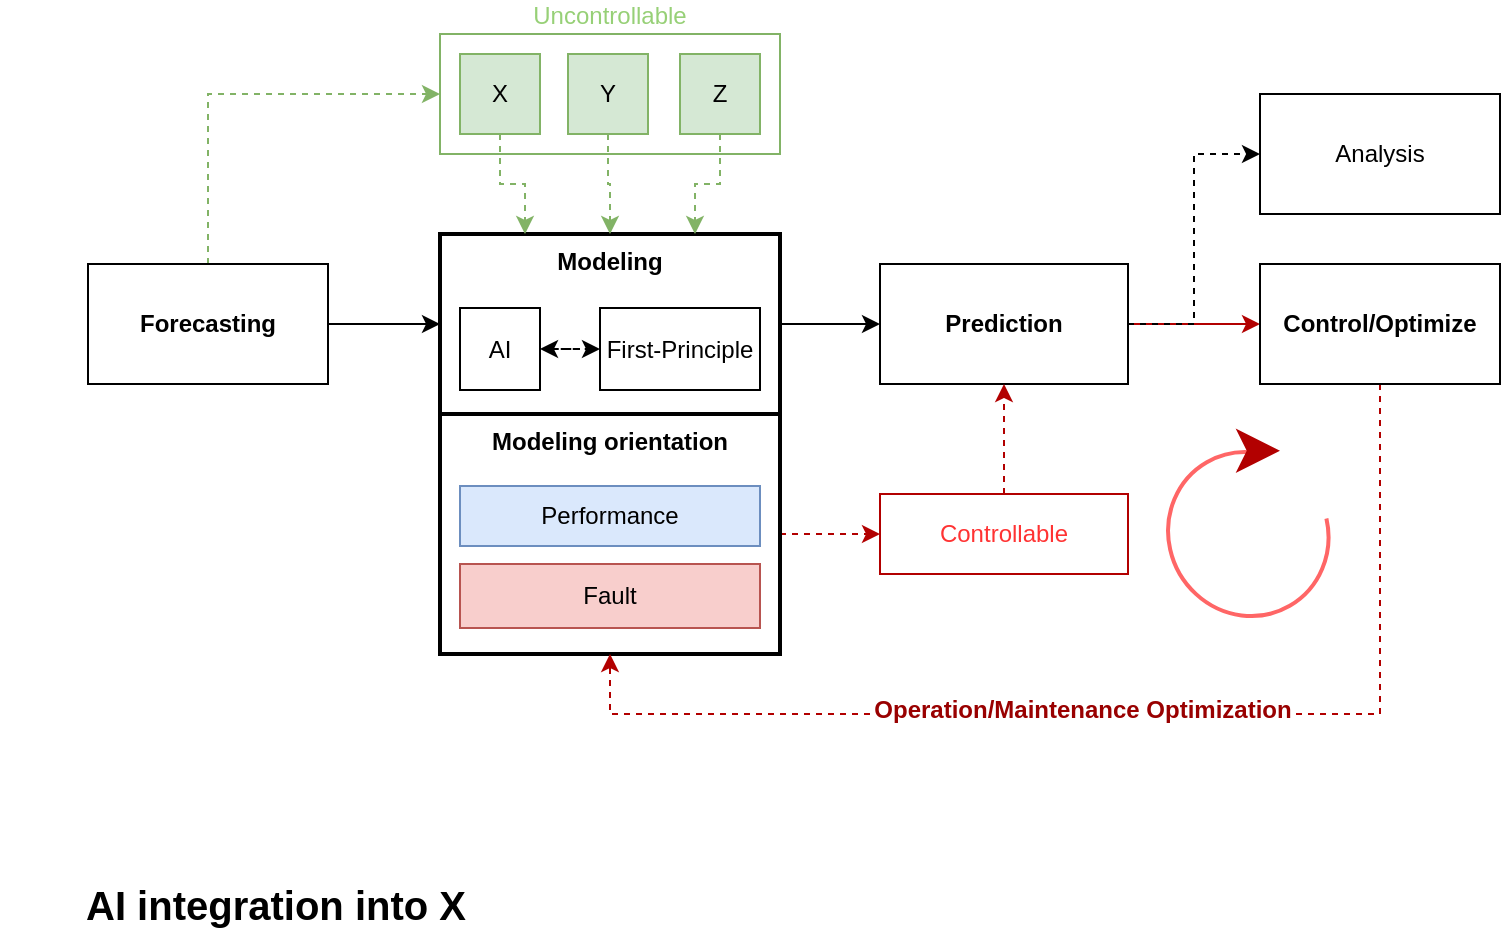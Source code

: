 <mxfile version="20.2.0" type="github" pages="9">
  <diagram id="-ImNXB6FkEREr2_MA-cf" name="AIX">
    <mxGraphModel dx="946" dy="646" grid="1" gridSize="10" guides="1" tooltips="1" connect="1" arrows="1" fold="1" page="1" pageScale="1" pageWidth="827" pageHeight="1169" math="0" shadow="0">
      <root>
        <mxCell id="0" />
        <mxCell id="1" parent="0" />
        <mxCell id="tzyLl9AS8DkLdDs7E704-1" style="edgeStyle=orthogonalEdgeStyle;rounded=0;orthogonalLoop=1;jettySize=auto;html=1;entryX=0;entryY=0.5;entryDx=0;entryDy=0;dashed=1;fontSize=12;fontColor=#0000FF;startArrow=none;startFill=0;strokeWidth=1;fillColor=#e51400;strokeColor=#B20000;" edge="1" parent="1" source="tzyLl9AS8DkLdDs7E704-2" target="tzyLl9AS8DkLdDs7E704-24">
          <mxGeometry relative="1" as="geometry" />
        </mxCell>
        <mxCell id="tzyLl9AS8DkLdDs7E704-2" value="Modeling orientation" style="whiteSpace=wrap;html=1;fontStyle=1;verticalAlign=top;strokeWidth=2;" vertex="1" parent="1">
          <mxGeometry x="230" y="420" width="170" height="120" as="geometry" />
        </mxCell>
        <mxCell id="tzyLl9AS8DkLdDs7E704-3" value="&lt;font color=&quot;#97d077&quot;&gt;Uncontrollable&lt;/font&gt;" style="rounded=0;whiteSpace=wrap;html=1;fontSize=12;fillColor=none;labelPosition=center;verticalLabelPosition=top;align=center;verticalAlign=bottom;strokeColor=#82b366;" vertex="1" parent="1">
          <mxGeometry x="230" y="230" width="170" height="60" as="geometry" />
        </mxCell>
        <mxCell id="tzyLl9AS8DkLdDs7E704-4" value="" style="edgeStyle=orthogonalEdgeStyle;rounded=0;orthogonalLoop=1;jettySize=auto;html=1;" edge="1" parent="1" source="tzyLl9AS8DkLdDs7E704-6" target="tzyLl9AS8DkLdDs7E704-8">
          <mxGeometry relative="1" as="geometry" />
        </mxCell>
        <mxCell id="tzyLl9AS8DkLdDs7E704-5" value="" style="edgeStyle=orthogonalEdgeStyle;rounded=0;orthogonalLoop=1;jettySize=auto;html=1;dashed=1;entryX=0;entryY=0.5;entryDx=0;entryDy=0;fontColor=#66B2FF;fillColor=#d5e8d4;strokeColor=#82b366;" edge="1" parent="1" source="tzyLl9AS8DkLdDs7E704-6" target="tzyLl9AS8DkLdDs7E704-3">
          <mxGeometry relative="1" as="geometry">
            <Array as="points">
              <mxPoint x="114" y="260" />
            </Array>
          </mxGeometry>
        </mxCell>
        <mxCell id="tzyLl9AS8DkLdDs7E704-6" value="Forecasting" style="whiteSpace=wrap;html=1;fontStyle=1" vertex="1" parent="1">
          <mxGeometry x="54" y="345" width="120" height="60" as="geometry" />
        </mxCell>
        <mxCell id="tzyLl9AS8DkLdDs7E704-7" value="" style="edgeStyle=orthogonalEdgeStyle;rounded=0;orthogonalLoop=1;jettySize=auto;html=1;" edge="1" parent="1" source="tzyLl9AS8DkLdDs7E704-8" target="tzyLl9AS8DkLdDs7E704-11">
          <mxGeometry relative="1" as="geometry" />
        </mxCell>
        <mxCell id="tzyLl9AS8DkLdDs7E704-8" value="Modeling" style="whiteSpace=wrap;html=1;fontStyle=1;verticalAlign=top;strokeWidth=2;" vertex="1" parent="1">
          <mxGeometry x="230" y="330" width="170" height="90" as="geometry" />
        </mxCell>
        <mxCell id="tzyLl9AS8DkLdDs7E704-9" value="" style="edgeStyle=orthogonalEdgeStyle;rounded=0;orthogonalLoop=1;jettySize=auto;html=1;fillColor=#e51400;strokeColor=#B20000;" edge="1" parent="1" source="tzyLl9AS8DkLdDs7E704-11" target="tzyLl9AS8DkLdDs7E704-14">
          <mxGeometry relative="1" as="geometry" />
        </mxCell>
        <mxCell id="tzyLl9AS8DkLdDs7E704-10" style="edgeStyle=orthogonalEdgeStyle;rounded=0;orthogonalLoop=1;jettySize=auto;html=1;entryX=0;entryY=0.5;entryDx=0;entryDy=0;dashed=1;fontSize=12;" edge="1" parent="1" source="tzyLl9AS8DkLdDs7E704-11" target="tzyLl9AS8DkLdDs7E704-25">
          <mxGeometry relative="1" as="geometry" />
        </mxCell>
        <mxCell id="tzyLl9AS8DkLdDs7E704-11" value="Prediction" style="whiteSpace=wrap;html=1;fontStyle=1" vertex="1" parent="1">
          <mxGeometry x="450" y="345" width="124" height="60" as="geometry" />
        </mxCell>
        <mxCell id="tzyLl9AS8DkLdDs7E704-12" style="edgeStyle=orthogonalEdgeStyle;rounded=0;orthogonalLoop=1;jettySize=auto;html=1;entryX=0.5;entryY=1;entryDx=0;entryDy=0;dashed=1;fillColor=#e51400;strokeColor=#B20000;strokeWidth=1;" edge="1" parent="1" source="tzyLl9AS8DkLdDs7E704-14" target="tzyLl9AS8DkLdDs7E704-2">
          <mxGeometry relative="1" as="geometry">
            <Array as="points">
              <mxPoint x="700" y="570" />
              <mxPoint x="315" y="570" />
            </Array>
          </mxGeometry>
        </mxCell>
        <mxCell id="tzyLl9AS8DkLdDs7E704-13" value="&lt;font&gt;&lt;b&gt;Operation/Maintenance Optimization&lt;/b&gt;&lt;/font&gt;" style="edgeLabel;html=1;align=center;verticalAlign=middle;resizable=0;points=[];fontSize=12;fontColor=#990000;" vertex="1" connectable="0" parent="tzyLl9AS8DkLdDs7E704-12">
          <mxGeometry x="-0.015" y="-1" relative="1" as="geometry">
            <mxPoint x="-29" y="-1" as="offset" />
          </mxGeometry>
        </mxCell>
        <mxCell id="tzyLl9AS8DkLdDs7E704-14" value="Control/Optimize" style="whiteSpace=wrap;html=1;fontStyle=1" vertex="1" parent="1">
          <mxGeometry x="640" y="345" width="120" height="60" as="geometry" />
        </mxCell>
        <mxCell id="tzyLl9AS8DkLdDs7E704-15" value="Performance" style="whiteSpace=wrap;html=1;fillColor=#dae8fc;strokeColor=#6c8ebf;" vertex="1" parent="1">
          <mxGeometry x="240" y="456" width="150" height="30" as="geometry" />
        </mxCell>
        <mxCell id="tzyLl9AS8DkLdDs7E704-16" value="Fault" style="whiteSpace=wrap;html=1;fillColor=#f8cecc;strokeColor=#b85450;" vertex="1" parent="1">
          <mxGeometry x="240" y="495" width="150" height="32" as="geometry" />
        </mxCell>
        <mxCell id="tzyLl9AS8DkLdDs7E704-17" style="edgeStyle=orthogonalEdgeStyle;rounded=0;orthogonalLoop=1;jettySize=auto;html=1;entryX=0.25;entryY=0;entryDx=0;entryDy=0;dashed=1;fillColor=#d5e8d4;strokeColor=#82b366;" edge="1" parent="1" source="tzyLl9AS8DkLdDs7E704-18" target="tzyLl9AS8DkLdDs7E704-8">
          <mxGeometry relative="1" as="geometry" />
        </mxCell>
        <mxCell id="tzyLl9AS8DkLdDs7E704-18" value="X" style="whiteSpace=wrap;html=1;fillColor=#d5e8d4;strokeColor=#82b366;" vertex="1" parent="1">
          <mxGeometry x="240" y="240" width="40" height="40" as="geometry" />
        </mxCell>
        <mxCell id="tzyLl9AS8DkLdDs7E704-19" style="edgeStyle=orthogonalEdgeStyle;rounded=0;orthogonalLoop=1;jettySize=auto;html=1;entryX=0.5;entryY=0;entryDx=0;entryDy=0;dashed=1;fillColor=#d5e8d4;strokeColor=#82b366;" edge="1" parent="1" source="tzyLl9AS8DkLdDs7E704-20" target="tzyLl9AS8DkLdDs7E704-8">
          <mxGeometry relative="1" as="geometry" />
        </mxCell>
        <mxCell id="tzyLl9AS8DkLdDs7E704-20" value="Y" style="whiteSpace=wrap;html=1;fillColor=#d5e8d4;strokeColor=#82b366;" vertex="1" parent="1">
          <mxGeometry x="294" y="240" width="40" height="40" as="geometry" />
        </mxCell>
        <mxCell id="tzyLl9AS8DkLdDs7E704-21" style="edgeStyle=orthogonalEdgeStyle;rounded=0;orthogonalLoop=1;jettySize=auto;html=1;entryX=0.75;entryY=0;entryDx=0;entryDy=0;dashed=1;fillColor=#d5e8d4;strokeColor=#82b366;" edge="1" parent="1" source="tzyLl9AS8DkLdDs7E704-22" target="tzyLl9AS8DkLdDs7E704-8">
          <mxGeometry relative="1" as="geometry" />
        </mxCell>
        <mxCell id="tzyLl9AS8DkLdDs7E704-22" value="Z" style="whiteSpace=wrap;html=1;fillColor=#d5e8d4;strokeColor=#82b366;" vertex="1" parent="1">
          <mxGeometry x="350" y="240" width="40" height="40" as="geometry" />
        </mxCell>
        <mxCell id="tzyLl9AS8DkLdDs7E704-23" value="" style="edgeStyle=orthogonalEdgeStyle;rounded=0;orthogonalLoop=1;jettySize=auto;html=1;dashed=1;fontSize=12;fontColor=#0000FF;startArrow=none;startFill=0;strokeWidth=1;fillColor=#e51400;strokeColor=#B20000;" edge="1" parent="1" source="tzyLl9AS8DkLdDs7E704-24" target="tzyLl9AS8DkLdDs7E704-11">
          <mxGeometry relative="1" as="geometry" />
        </mxCell>
        <mxCell id="tzyLl9AS8DkLdDs7E704-24" value="&lt;font color=&quot;#ff3333&quot;&gt;Controllable&lt;/font&gt;" style="whiteSpace=wrap;html=1;fillColor=none;strokeColor=#B20000;fontColor=#ffffff;" vertex="1" parent="1">
          <mxGeometry x="450" y="460" width="124" height="40" as="geometry" />
        </mxCell>
        <mxCell id="tzyLl9AS8DkLdDs7E704-25" value="Analysis" style="whiteSpace=wrap;html=1;" vertex="1" parent="1">
          <mxGeometry x="640" y="260" width="120" height="60" as="geometry" />
        </mxCell>
        <mxCell id="tzyLl9AS8DkLdDs7E704-26" value="" style="edgeStyle=orthogonalEdgeStyle;rounded=0;orthogonalLoop=1;jettySize=auto;html=1;dashed=1;fontSize=12;fontColor=#66B2FF;startArrow=classic;startFill=1;" edge="1" parent="1" source="tzyLl9AS8DkLdDs7E704-27" target="tzyLl9AS8DkLdDs7E704-28">
          <mxGeometry relative="1" as="geometry" />
        </mxCell>
        <mxCell id="tzyLl9AS8DkLdDs7E704-27" value="AI" style="whiteSpace=wrap;html=1;" vertex="1" parent="1">
          <mxGeometry x="240" y="367" width="40" height="41" as="geometry" />
        </mxCell>
        <mxCell id="tzyLl9AS8DkLdDs7E704-28" value="First-Principle" style="whiteSpace=wrap;html=1;" vertex="1" parent="1">
          <mxGeometry x="310" y="367" width="80" height="41" as="geometry" />
        </mxCell>
        <mxCell id="tzyLl9AS8DkLdDs7E704-29" value="" style="group" vertex="1" connectable="0" parent="1">
          <mxGeometry x="580" y="423.35" width="108.3" height="113.3" as="geometry" />
        </mxCell>
        <mxCell id="tzyLl9AS8DkLdDs7E704-30" value="" style="verticalLabelPosition=bottom;verticalAlign=top;html=1;shape=mxgraph.basic.arc;startAngle=0.3;endAngle=0.1;fontSize=12;fontColor=#0000FF;strokeWidth=2;fillColor=none;rotation=-30;strokeColor=#FF6666;" vertex="1" parent="tzyLl9AS8DkLdDs7E704-29">
          <mxGeometry x="14.509" y="15.179" width="79.281" height="82.941" as="geometry" />
        </mxCell>
        <mxCell id="tzyLl9AS8DkLdDs7E704-31" value="" style="endArrow=classic;html=1;dashed=1;fontSize=12;fontColor=#0000FF;strokeWidth=5;fillColor=#e51400;strokeColor=#B20000;" edge="1" parent="tzyLl9AS8DkLdDs7E704-29">
          <mxGeometry width="50" height="50" relative="1" as="geometry">
            <mxPoint x="62.078" y="15.022" as="sourcePoint" />
            <mxPoint x="70.006" y="15.022" as="targetPoint" />
          </mxGeometry>
        </mxCell>
        <mxCell id="kj6bRCmpnUv3WgM_7v0z-1" value="AI integration into X" style="text;html=1;strokeColor=none;fillColor=none;align=center;verticalAlign=middle;whiteSpace=wrap;rounded=0;fontStyle=1;fontSize=20;" vertex="1" parent="1">
          <mxGeometry x="10" y="650" width="276" height="30" as="geometry" />
        </mxCell>
      </root>
    </mxGraphModel>
  </diagram>
  <diagram id="WX_kT3aoNidh6nuhI1xW" name="AISim">
    <mxGraphModel dx="1577" dy="1382" grid="1" gridSize="10" guides="1" tooltips="1" connect="1" arrows="1" fold="1" page="0" pageScale="1" pageWidth="827" pageHeight="1169" math="1" shadow="0">
      <root>
        <mxCell id="0" />
        <mxCell id="1" parent="0" />
        <mxCell id="wcZV9fzcy_JCORuPqOIP-28" value="APP" style="rounded=0;whiteSpace=wrap;html=1;fontSize=12;verticalAlign=top;fillColor=#f5f5f5;fontColor=#333333;strokeColor=#666666;" parent="1" vertex="1">
          <mxGeometry x="1306" y="159" width="298" height="452" as="geometry" />
        </mxCell>
        <mxCell id="wcZV9fzcy_JCORuPqOIP-3" value="" style="edgeStyle=orthogonalEdgeStyle;rounded=0;orthogonalLoop=1;jettySize=auto;html=1;" parent="1" source="wcZV9fzcy_JCORuPqOIP-1" edge="1">
          <mxGeometry relative="1" as="geometry">
            <mxPoint x="300" y="275" as="targetPoint" />
          </mxGeometry>
        </mxCell>
        <mxCell id="wcZV9fzcy_JCORuPqOIP-1" value="Problem&lt;br&gt;process&lt;br&gt;device" style="rounded=0;whiteSpace=wrap;html=1;fillColor=#f5f5f5;fontColor=#333333;strokeColor=#666666;" parent="1" vertex="1">
          <mxGeometry x="80" y="245" width="153" height="60" as="geometry" />
        </mxCell>
        <mxCell id="wcZV9fzcy_JCORuPqOIP-89" value="" style="edgeStyle=orthogonalEdgeStyle;curved=1;rounded=0;orthogonalLoop=1;jettySize=auto;html=1;fontSize=12;fontColor=#000000;elbow=vertical;" parent="1" source="wcZV9fzcy_JCORuPqOIP-2" target="wcZV9fzcy_JCORuPqOIP-87" edge="1">
          <mxGeometry relative="1" as="geometry" />
        </mxCell>
        <mxCell id="wcZV9fzcy_JCORuPqOIP-2" value="Model Structure&lt;br&gt;with&lt;br&gt;&lt;b&gt;predefined/trained&lt;/b&gt; parameters&lt;br&gt;while-box/black-box&lt;br&gt;first-principle/data-driven" style="rounded=0;whiteSpace=wrap;html=1;fillColor=#f5f5f5;fontColor=#333333;strokeColor=#666666;" parent="1" vertex="1">
          <mxGeometry x="510" y="227" width="206" height="96" as="geometry" />
        </mxCell>
        <mxCell id="wcZV9fzcy_JCORuPqOIP-6" value="&lt;font style=&quot;font-size: 14px;&quot;&gt;`f([\theta_0, \theta_d], \text{input}, \text{output}, \text{state}, x, t) = 0`&lt;/font&gt;" style="text;html=1;align=center;verticalAlign=middle;resizable=0;points=[];autosize=1;strokeColor=none;fillColor=none;fontSize=20;" parent="1" vertex="1">
          <mxGeometry x="393" y="326" width="440" height="30" as="geometry" />
        </mxCell>
        <mxCell id="wcZV9fzcy_JCORuPqOIP-8" value="state&lt;br&gt;transition" style="text;html=1;align=center;verticalAlign=middle;resizable=0;points=[];autosize=1;strokeColor=none;fillColor=none;fontSize=12;" parent="1" vertex="1">
          <mxGeometry x="127" y="312.5" width="59" height="32" as="geometry" />
        </mxCell>
        <mxCell id="wcZV9fzcy_JCORuPqOIP-18" style="edgeStyle=orthogonalEdgeStyle;rounded=0;orthogonalLoop=1;jettySize=auto;html=1;fontSize=12;entryX=0.5;entryY=0;entryDx=0;entryDy=0;" parent="1" source="wcZV9fzcy_JCORuPqOIP-17" target="wcZV9fzcy_JCORuPqOIP-62" edge="1">
          <mxGeometry relative="1" as="geometry">
            <mxPoint x="369" y="259.143" as="targetPoint" />
          </mxGeometry>
        </mxCell>
        <mxCell id="wcZV9fzcy_JCORuPqOIP-37" style="edgeStyle=orthogonalEdgeStyle;rounded=0;orthogonalLoop=1;jettySize=auto;html=1;entryX=0;entryY=0.75;entryDx=0;entryDy=0;fontSize=12;" parent="1" source="wcZV9fzcy_JCORuPqOIP-17" target="wcZV9fzcy_JCORuPqOIP-35" edge="1">
          <mxGeometry relative="1" as="geometry">
            <Array as="points">
              <mxPoint x="360" y="185" />
              <mxPoint x="360" y="110" />
            </Array>
          </mxGeometry>
        </mxCell>
        <mxCell id="wcZV9fzcy_JCORuPqOIP-17" value="Prior Knowledge&lt;br&gt;library/model/parameters" style="rounded=0;whiteSpace=wrap;html=1;fillColor=#f5f5f5;fontColor=#333333;strokeColor=#666666;" parent="1" vertex="1">
          <mxGeometry x="80" y="155" width="153" height="60" as="geometry" />
        </mxCell>
        <mxCell id="wcZV9fzcy_JCORuPqOIP-19" value="Accuracy" style="rounded=0;whiteSpace=wrap;html=1;" parent="1" vertex="1">
          <mxGeometry x="1334" y="193.5" width="120" height="60" as="geometry" />
        </mxCell>
        <mxCell id="wcZV9fzcy_JCORuPqOIP-22" value="Efficiency" style="rounded=0;whiteSpace=wrap;html=1;" parent="1" vertex="1">
          <mxGeometry x="1334" y="298.5" width="120" height="60" as="geometry" />
        </mxCell>
        <mxCell id="wcZV9fzcy_JCORuPqOIP-29" value="Digital twin" style="rounded=0;whiteSpace=wrap;html=1;" parent="1" vertex="1">
          <mxGeometry x="1454" y="193.5" width="120" height="60" as="geometry" />
        </mxCell>
        <mxCell id="wcZV9fzcy_JCORuPqOIP-30" value="Control/Optimization&lt;br&gt;Edge deploy" style="rounded=0;whiteSpace=wrap;html=1;" parent="1" vertex="1">
          <mxGeometry x="1454" y="298.5" width="120" height="60" as="geometry" />
        </mxCell>
        <mxCell id="wcZV9fzcy_JCORuPqOIP-32" value="Accuracy&lt;br&gt;- model&lt;br&gt;- solver&lt;br&gt;- parameter" style="text;html=1;align=center;verticalAlign=middle;resizable=0;points=[];autosize=1;strokeColor=none;fillColor=none;fontSize=12;" parent="1" vertex="1">
          <mxGeometry x="1610" y="193.5" width="72" height="60" as="geometry" />
        </mxCell>
        <mxCell id="wcZV9fzcy_JCORuPqOIP-36" value="" style="edgeStyle=orthogonalEdgeStyle;rounded=0;orthogonalLoop=1;jettySize=auto;html=1;fontSize=12;" parent="1" source="wcZV9fzcy_JCORuPqOIP-34" target="wcZV9fzcy_JCORuPqOIP-35" edge="1">
          <mxGeometry relative="1" as="geometry" />
        </mxCell>
        <mxCell id="wcZV9fzcy_JCORuPqOIP-34" value="data&lt;br&gt;process data" style="rounded=0;whiteSpace=wrap;html=1;fillColor=#f5f5f5;fontColor=#333333;strokeColor=#666666;" parent="1" vertex="1">
          <mxGeometry x="80" y="65" width="153" height="60" as="geometry" />
        </mxCell>
        <mxCell id="wcZV9fzcy_JCORuPqOIP-79" value="" style="edgeStyle=orthogonalEdgeStyle;curved=1;rounded=0;orthogonalLoop=1;jettySize=auto;html=1;fontSize=12;fontColor=#000000;elbow=vertical;" parent="1" source="wcZV9fzcy_JCORuPqOIP-35" target="wcZV9fzcy_JCORuPqOIP-68" edge="1">
          <mxGeometry relative="1" as="geometry" />
        </mxCell>
        <mxCell id="wcZV9fzcy_JCORuPqOIP-35" value="objective" style="rounded=0;whiteSpace=wrap;html=1;fillColor=#f5f5f5;fontColor=#333333;strokeColor=#666666;" parent="1" vertex="1">
          <mxGeometry x="1140" y="66" width="120" height="60" as="geometry" />
        </mxCell>
        <mxCell id="wcZV9fzcy_JCORuPqOIP-51" value="Preliminary analysis" style="rounded=0;whiteSpace=wrap;html=1;" parent="1" vertex="1">
          <mxGeometry x="1334" y="521" width="236" height="60" as="geometry" />
        </mxCell>
        <mxCell id="wcZV9fzcy_JCORuPqOIP-56" value="AD" style="edgeLabel;html=1;align=center;verticalAlign=middle;resizable=0;points=[];fontSize=12;fontStyle=1" parent="1" vertex="1" connectable="0">
          <mxGeometry x="1195.995" y="260.999" as="geometry">
            <mxPoint x="3" y="2" as="offset" />
          </mxGeometry>
        </mxCell>
        <mxCell id="wcZV9fzcy_JCORuPqOIP-57" value="should be able to show all state variables&lt;br&gt;system modeling&lt;br&gt;process system of nn?&lt;br&gt;Modules&lt;br&gt;SoS" style="text;html=1;align=center;verticalAlign=top;resizable=0;points=[];autosize=1;strokeColor=none;fillColor=none;fontSize=14;fontColor=#000000;" parent="1" vertex="1">
          <mxGeometry x="478" y="360" width="270" height="90" as="geometry" />
        </mxCell>
        <mxCell id="wcZV9fzcy_JCORuPqOIP-58" value="JIT/vmap/pmap" style="edgeLabel;html=1;align=center;verticalAlign=middle;resizable=0;points=[];fontSize=12;fontStyle=1" parent="1" vertex="1" connectable="0">
          <mxGeometry x="1002.995" y="322.999" as="geometry">
            <mxPoint x="-6" y="-2" as="offset" />
          </mxGeometry>
        </mxCell>
        <mxCell id="wcZV9fzcy_JCORuPqOIP-59" value="Special cases&lt;br&gt;- intermediate result in learning&lt;br&gt;- system of learnable models: how to learn?" style="text;html=1;align=left;verticalAlign=top;resizable=0;points=[];autosize=1;strokeColor=none;fillColor=none;fontSize=14;fontColor=#000000;" parent="1" vertex="1">
          <mxGeometry x="123" y="540" width="290" height="60" as="geometry" />
        </mxCell>
        <mxCell id="wcZV9fzcy_JCORuPqOIP-60" value="A new Modeling&amp;amp;Simulation framework" style="text;html=1;align=center;verticalAlign=middle;resizable=0;points=[];autosize=1;strokeColor=none;fillColor=none;fontSize=25;fontColor=#000000;fontStyle=1" parent="1" vertex="1">
          <mxGeometry x="75" y="-30" width="480" height="40" as="geometry" />
        </mxCell>
        <mxCell id="wcZV9fzcy_JCORuPqOIP-61" value="standardization&lt;br&gt;simple&lt;br&gt;intuitive&lt;br&gt;open" style="edgeLabel;html=1;align=center;verticalAlign=top;resizable=0;points=[];fontSize=12;fontStyle=1" parent="1" vertex="1" connectable="0">
          <mxGeometry x="355.995" y="306.999" as="geometry">
            <mxPoint x="3" y="2" as="offset" />
          </mxGeometry>
        </mxCell>
        <mxCell id="wcZV9fzcy_JCORuPqOIP-63" value="" style="edgeStyle=orthogonalEdgeStyle;curved=1;rounded=0;orthogonalLoop=1;jettySize=auto;html=1;fontSize=25;fontColor=#000000;elbow=vertical;" parent="1" source="wcZV9fzcy_JCORuPqOIP-62" target="wcZV9fzcy_JCORuPqOIP-2" edge="1">
          <mxGeometry relative="1" as="geometry" />
        </mxCell>
        <mxCell id="wcZV9fzcy_JCORuPqOIP-62" value="modeling" style="shape=process;whiteSpace=wrap;html=1;backgroundOutline=1;labelBackgroundColor=#FFFFFF;fontSize=12;fontColor=#000000;" parent="1" vertex="1">
          <mxGeometry x="300" y="245" width="120" height="60" as="geometry" />
        </mxCell>
        <mxCell id="wcZV9fzcy_JCORuPqOIP-74" style="edgeStyle=orthogonalEdgeStyle;curved=1;rounded=0;orthogonalLoop=1;jettySize=auto;html=1;entryX=0;entryY=0.5;entryDx=0;entryDy=0;fontSize=12;fontColor=#000000;elbow=vertical;" parent="1" source="wcZV9fzcy_JCORuPqOIP-64" target="wcZV9fzcy_JCORuPqOIP-68" edge="1">
          <mxGeometry relative="1" as="geometry" />
        </mxCell>
        <mxCell id="wcZV9fzcy_JCORuPqOIP-75" style="edgeStyle=orthogonalEdgeStyle;curved=1;rounded=0;orthogonalLoop=1;jettySize=auto;html=1;entryX=0;entryY=0.5;entryDx=0;entryDy=0;fontSize=12;fontColor=#000000;elbow=vertical;" parent="1" source="wcZV9fzcy_JCORuPqOIP-64" target="wcZV9fzcy_JCORuPqOIP-71" edge="1">
          <mxGeometry relative="1" as="geometry">
            <Array as="points">
              <mxPoint x="1110" y="276" />
              <mxPoint x="1110" y="328" />
            </Array>
          </mxGeometry>
        </mxCell>
        <mxCell id="wcZV9fzcy_JCORuPqOIP-76" style="edgeStyle=orthogonalEdgeStyle;curved=1;rounded=0;orthogonalLoop=1;jettySize=auto;html=1;entryX=0;entryY=0.5;entryDx=0;entryDy=0;fontSize=12;fontColor=#000000;elbow=vertical;" parent="1" source="wcZV9fzcy_JCORuPqOIP-64" target="wcZV9fzcy_JCORuPqOIP-51" edge="1">
          <mxGeometry relative="1" as="geometry">
            <Array as="points">
              <mxPoint x="1090" y="276" />
              <mxPoint x="1090" y="551" />
            </Array>
          </mxGeometry>
        </mxCell>
        <mxCell id="wcZV9fzcy_JCORuPqOIP-85" style="edgeStyle=orthogonalEdgeStyle;curved=1;rounded=0;orthogonalLoop=1;jettySize=auto;html=1;entryX=0;entryY=0.5;entryDx=0;entryDy=0;dashed=1;fontSize=12;fontColor=#000000;elbow=vertical;" parent="1" source="wcZV9fzcy_JCORuPqOIP-64" target="wcZV9fzcy_JCORuPqOIP-84" edge="1">
          <mxGeometry relative="1" as="geometry">
            <Array as="points">
              <mxPoint x="1100" y="276" />
              <mxPoint x="1100" y="441" />
            </Array>
          </mxGeometry>
        </mxCell>
        <mxCell id="wcZV9fzcy_JCORuPqOIP-64" value="&lt;span style=&quot;font-size: 12px;&quot;&gt;computation framework&lt;br&gt;solver&lt;br&gt;&lt;/span&gt;" style="shape=process;whiteSpace=wrap;html=1;backgroundOutline=1;labelBackgroundColor=#FFFFFF;fontSize=12;fontColor=#000000;" parent="1" vertex="1">
          <mxGeometry x="940" y="246" width="120" height="60" as="geometry" />
        </mxCell>
        <mxCell id="wcZV9fzcy_JCORuPqOIP-70" value="" style="edgeStyle=orthogonalEdgeStyle;curved=1;rounded=0;orthogonalLoop=1;jettySize=auto;html=1;fontSize=12;fontColor=#000000;elbow=vertical;" parent="1" source="wcZV9fzcy_JCORuPqOIP-68" target="wcZV9fzcy_JCORuPqOIP-19" edge="1">
          <mxGeometry relative="1" as="geometry" />
        </mxCell>
        <mxCell id="wcZV9fzcy_JCORuPqOIP-68" value="&lt;span style=&quot;font-size: 12px;&quot;&gt;learn&lt;br&gt;Optimization&lt;br&gt;&lt;/span&gt;" style="shape=process;whiteSpace=wrap;html=1;backgroundOutline=1;labelBackgroundColor=#FFFFFF;fontSize=12;fontColor=#000000;" parent="1" vertex="1">
          <mxGeometry x="1140" y="193.5" width="120" height="60" as="geometry" />
        </mxCell>
        <mxCell id="wcZV9fzcy_JCORuPqOIP-77" value="" style="edgeStyle=orthogonalEdgeStyle;curved=1;rounded=0;orthogonalLoop=1;jettySize=auto;html=1;fontSize=12;fontColor=#000000;elbow=vertical;" parent="1" source="wcZV9fzcy_JCORuPqOIP-71" target="wcZV9fzcy_JCORuPqOIP-22" edge="1">
          <mxGeometry relative="1" as="geometry" />
        </mxCell>
        <mxCell id="wcZV9fzcy_JCORuPqOIP-94" style="edgeStyle=orthogonalEdgeStyle;curved=1;rounded=0;orthogonalLoop=1;jettySize=auto;html=1;entryX=0.5;entryY=0;entryDx=0;entryDy=0;fontSize=12;fontColor=#000000;elbow=vertical;" parent="1" source="wcZV9fzcy_JCORuPqOIP-71" target="wcZV9fzcy_JCORuPqOIP-84" edge="1">
          <mxGeometry relative="1" as="geometry" />
        </mxCell>
        <mxCell id="wcZV9fzcy_JCORuPqOIP-71" value="&lt;span style=&quot;font-size: 12px;&quot;&gt;reduce&lt;br&gt;&lt;/span&gt;" style="shape=process;whiteSpace=wrap;html=1;backgroundOutline=1;labelBackgroundColor=#FFFFFF;fontSize=12;fontColor=#000000;" parent="1" vertex="1">
          <mxGeometry x="1140" y="298.5" width="120" height="60" as="geometry" />
        </mxCell>
        <mxCell id="wcZV9fzcy_JCORuPqOIP-80" value="edge deploy" style="rounded=0;whiteSpace=wrap;html=1;" parent="1" vertex="1">
          <mxGeometry x="1334" y="411" width="236" height="60" as="geometry" />
        </mxCell>
        <mxCell id="wcZV9fzcy_JCORuPqOIP-82" value="Cases&lt;br&gt;- PDE model&lt;br&gt;- system model&lt;br&gt;- NN model&lt;br&gt;- system of nn model&lt;br&gt;- hybrid model&lt;br&gt;- model calibration&lt;br&gt;- control and optimization" style="text;html=1;align=left;verticalAlign=top;resizable=0;points=[];autosize=1;strokeColor=none;fillColor=none;fontSize=14;fontColor=#000000;" parent="1" vertex="1">
          <mxGeometry x="123" y="630" width="170" height="140" as="geometry" />
        </mxCell>
        <mxCell id="wcZV9fzcy_JCORuPqOIP-86" value="" style="edgeStyle=orthogonalEdgeStyle;curved=1;rounded=0;orthogonalLoop=1;jettySize=auto;html=1;fontSize=12;fontColor=#000000;elbow=vertical;" parent="1" source="wcZV9fzcy_JCORuPqOIP-84" target="wcZV9fzcy_JCORuPqOIP-80" edge="1">
          <mxGeometry relative="1" as="geometry" />
        </mxCell>
        <mxCell id="wcZV9fzcy_JCORuPqOIP-84" value="&lt;span style=&quot;font-size: 12px;&quot;&gt;code generation&lt;br&gt;&lt;/span&gt;" style="shape=process;whiteSpace=wrap;html=1;backgroundOutline=1;labelBackgroundColor=#FFFFFF;fontSize=12;fontColor=#000000;" parent="1" vertex="1">
          <mxGeometry x="1140" y="411" width="120" height="60" as="geometry" />
        </mxCell>
        <mxCell id="wcZV9fzcy_JCORuPqOIP-90" value="" style="edgeStyle=orthogonalEdgeStyle;curved=1;rounded=0;orthogonalLoop=1;jettySize=auto;html=1;fontSize=12;fontColor=#000000;elbow=vertical;" parent="1" source="wcZV9fzcy_JCORuPqOIP-87" target="wcZV9fzcy_JCORuPqOIP-64" edge="1">
          <mxGeometry relative="1" as="geometry" />
        </mxCell>
        <mxCell id="wcZV9fzcy_JCORuPqOIP-87" value="model&lt;br&gt;optimization" style="shape=process;whiteSpace=wrap;html=1;backgroundOutline=1;labelBackgroundColor=#FFFFFF;fontSize=12;fontColor=#000000;" parent="1" vertex="1">
          <mxGeometry x="770" y="246" width="120" height="60" as="geometry" />
        </mxCell>
        <mxCell id="wcZV9fzcy_JCORuPqOIP-92" value="preconditioner&lt;br&gt;reordering&lt;br&gt;graph optimization&lt;br&gt;XLA?" style="edgeLabel;html=1;align=left;verticalAlign=top;resizable=0;points=[];fontSize=12;fontStyle=1" parent="1" vertex="1" connectable="0">
          <mxGeometry x="789.995" y="311.999" as="geometry">
            <mxPoint x="-6" y="-2" as="offset" />
          </mxGeometry>
        </mxCell>
        <mxCell id="wcZV9fzcy_JCORuPqOIP-95" value="data via MSE" style="text;html=1;align=center;verticalAlign=middle;resizable=0;points=[];autosize=1;strokeColor=none;fillColor=none;fontSize=12;fontColor=#000000;fontStyle=0" parent="1" vertex="1">
          <mxGeometry x="626" y="77" width="90" height="20" as="geometry" />
        </mxCell>
        <mxCell id="wcZV9fzcy_JCORuPqOIP-96" value="prior knowledge via equations/rules" style="text;html=1;align=center;verticalAlign=middle;resizable=0;points=[];autosize=1;strokeColor=none;fillColor=none;fontSize=12;fontColor=#000000;fontStyle=0" parent="1" vertex="1">
          <mxGeometry x="455" y="109" width="200" height="20" as="geometry" />
        </mxCell>
        <mxCell id="7wWd19cFdKjKdwOESvnb-1" value="&lt;ul style=&quot;margin: 0px; padding: 0px; user-select: text; -webkit-user-drag: none; -webkit-tap-highlight-color: transparent; overflow: visible; cursor: text; font-family: verdana; font-size: 13.333px; text-align: left;&quot; role=&quot;list&quot; class=&quot;BulletListStyle1 SCXO261579842 BCX0&quot;&gt;&lt;li style=&quot;margin: 0px 0px 0px 24px; padding: 0px; user-select: text; -webkit-user-drag: none; -webkit-tap-highlight-color: transparent; overflow: visible; cursor: text; clear: both; position: relative; direction: ltr; display: block; font-size: 10pt; font-family: Calibri, sans-serif; vertical-align: baseline;&quot; class=&quot;OutlineElement Ltr  BCX0 SCXO261579842&quot; data-aria-level=&quot;3&quot; role=&quot;listitem&quot; data-aria-posinset=&quot;2&quot;&gt;&lt;p style=&quot;margin: 0px; padding: 0px; user-select: text; -webkit-user-drag: none; -webkit-tap-highlight-color: transparent; overflow-wrap: break-word; vertical-align: baseline; font-kerning: none; background-color: transparent; color: windowtext;&quot; lang=&quot;EN-US&quot; class=&quot;Paragraph SCXO261579842 BCX0&quot;&gt;&lt;span style=&quot;margin: 0px; padding: 0px; user-select: text; -webkit-user-drag: none; -webkit-tap-highlight-color: transparent; -webkit-font-smoothing: antialiased; font-variant-ligatures: none !important; color: windowtext; font-weight: bold; font-size: 10pt; font-family: Calibri, Calibri_MSFontService, sans-serif; line-height: 19px;&quot; lang=&quot;EN-US&quot; class=&quot;TextRun MacChromeBold SCXO261579842 BCX0&quot; data-contrast=&quot;auto&quot;&gt;How to represent a problem, prior knowledge and data in a general way?&lt;/span&gt;&lt;span style=&quot;margin: 0px; padding: 0px; user-select: text; -webkit-user-drag: none; -webkit-tap-highlight-color: transparent; font-size: 10pt; line-height: 19px; font-family: Calibri, Calibri_MSFontService, sans-serif; color: windowtext;&quot; class=&quot;EOP SCXO261579842 BCX0&quot;&gt;&amp;nbsp;&lt;/span&gt;&lt;/p&gt;&lt;/li&gt;&lt;li style=&quot;margin: 0px 0px 0px 24px; padding: 0px; user-select: text; -webkit-user-drag: none; -webkit-tap-highlight-color: transparent; overflow: visible; cursor: text; clear: both; position: relative; direction: ltr; display: block; font-size: 10pt; font-family: Calibri, sans-serif; vertical-align: baseline;&quot; class=&quot;OutlineElement Ltr SCXO261579842 BCX0&quot; data-aria-level=&quot;3&quot; role=&quot;listitem&quot; data-aria-posinset=&quot;3&quot;&gt;&lt;p style=&quot;margin: 0px; padding: 0px; user-select: text; -webkit-user-drag: none; -webkit-tap-highlight-color: transparent; overflow-wrap: break-word; vertical-align: baseline; font-kerning: none; background-color: transparent; color: windowtext;&quot; lang=&quot;EN-US&quot; class=&quot;Paragraph SCXO261579842 BCX0&quot;&gt;&lt;span style=&quot;margin: 0px; padding: 0px; user-select: text; -webkit-user-drag: none; -webkit-tap-highlight-color: transparent; -webkit-font-smoothing: antialiased; font-variant-ligatures: none !important; color: windowtext; font-weight: bold; font-size: 10pt; font-family: Calibri, Calibri_MSFontService, sans-serif; line-height: 19px;&quot; lang=&quot;EN-US&quot; class=&quot;TextRun MacChromeBold SCXO261579842 BCX0&quot; data-contrast=&quot;auto&quot;&gt;How to model a problem efficiently in a standard way?&lt;/span&gt;&lt;span style=&quot;margin: 0px; padding: 0px; user-select: text; -webkit-user-drag: none; -webkit-tap-highlight-color: transparent; font-size: 10pt; line-height: 19px; font-family: Calibri, Calibri_MSFontService, sans-serif; color: windowtext;&quot; class=&quot;EOP SCXO261579842 BCX0&quot;&gt;&amp;nbsp;&lt;/span&gt;&lt;/p&gt;&lt;/li&gt;&lt;li style=&quot;margin: 0px 0px 0px 24px; padding: 0px; user-select: text; -webkit-user-drag: none; -webkit-tap-highlight-color: transparent; overflow: visible; cursor: text; clear: both; position: relative; direction: ltr; display: block; font-size: 10pt; font-family: Calibri, sans-serif; vertical-align: baseline;&quot; class=&quot;OutlineElement Ltr SCXO261579842 BCX0&quot; data-aria-level=&quot;3&quot; role=&quot;listitem&quot; data-aria-posinset=&quot;4&quot;&gt;&lt;p style=&quot;margin: 0px; padding: 0px; user-select: text; -webkit-user-drag: none; -webkit-tap-highlight-color: transparent; overflow-wrap: break-word; vertical-align: baseline; font-kerning: none; background-color: transparent; color: windowtext;&quot; lang=&quot;EN-US&quot; class=&quot;Paragraph SCXO261579842 BCX0&quot;&gt;&lt;span style=&quot;margin: 0px; padding: 0px; user-select: text; -webkit-user-drag: none; -webkit-tap-highlight-color: transparent; -webkit-font-smoothing: antialiased; font-variant-ligatures: none !important; color: windowtext; font-weight: bold; font-size: 10pt; font-family: Calibri, Calibri_MSFontService, sans-serif; line-height: 19px;&quot; lang=&quot;EN-US&quot; class=&quot;TextRun MacChromeBold SCXO261579842 BCX0&quot; data-contrast=&quot;auto&quot;&gt;General model optimization method&lt;/span&gt;&lt;span style=&quot;margin: 0px; padding: 0px; user-select: text; -webkit-user-drag: none; -webkit-tap-highlight-color: transparent; font-size: 10pt; line-height: 19px; font-family: Calibri, Calibri_MSFontService, sans-serif; color: windowtext;&quot; class=&quot;EOP SCXO261579842 BCX0&quot;&gt;&amp;nbsp;&lt;/span&gt;&lt;/p&gt;&lt;/li&gt;&lt;li style=&quot;margin: 0px 0px 0px 24px; padding: 0px; user-select: text; -webkit-user-drag: none; -webkit-tap-highlight-color: transparent; overflow: visible; cursor: text; clear: both; position: relative; direction: ltr; display: block; font-size: 10pt; font-family: Calibri, sans-serif; vertical-align: baseline;&quot; class=&quot;OutlineElement Ltr SCXO261579842 BCX0&quot; data-aria-level=&quot;3&quot; role=&quot;listitem&quot; data-aria-posinset=&quot;5&quot;&gt;&lt;p style=&quot;margin: 0px; padding: 0px; user-select: text; -webkit-user-drag: none; -webkit-tap-highlight-color: transparent; overflow-wrap: break-word; vertical-align: baseline; font-kerning: none; background-color: transparent; color: windowtext;&quot; lang=&quot;EN-US&quot; class=&quot;Paragraph SCXO261579842 BCX0&quot;&gt;&lt;span style=&quot;margin: 0px; padding: 0px; user-select: text; -webkit-user-drag: none; -webkit-tap-highlight-color: transparent; -webkit-font-smoothing: antialiased; font-variant-ligatures: none !important; color: windowtext; font-weight: bold; font-size: 10pt; font-family: Calibri, Calibri_MSFontService, sans-serif; line-height: 19px;&quot; lang=&quot;EN-US&quot; class=&quot;TextRun MacChromeBold SCXO261579842 BCX0&quot; data-contrast=&quot;auto&quot;&gt;High-performance computing: general method&lt;/span&gt;&lt;span style=&quot;margin: 0px; padding: 0px; user-select: text; -webkit-user-drag: none; -webkit-tap-highlight-color: transparent; font-size: 10pt; line-height: 19px; font-family: Calibri, Calibri_MSFontService, sans-serif; color: windowtext;&quot; class=&quot;EOP SCXO261579842 BCX0&quot;&gt;&amp;nbsp;&lt;/span&gt;&lt;/p&gt;&lt;/li&gt;&lt;/ul&gt;" style="text;html=1;align=center;verticalAlign=middle;resizable=0;points=[];autosize=1;strokeColor=none;fillColor=none;fontSize=12;fontColor=#000000;" parent="1" vertex="1">
          <mxGeometry x="127" y="810" width="510" height="80" as="geometry" />
        </mxCell>
      </root>
    </mxGraphModel>
  </diagram>
  <diagram id="1_-pRr0ppsCuJBgAmXV3" name="yingzi-reducer">
    <mxGraphModel dx="1346" dy="989" grid="1" gridSize="10" guides="1" tooltips="1" connect="1" arrows="1" fold="1" page="0" pageScale="1" pageWidth="827" pageHeight="1169" math="1" shadow="0">
      <root>
        <mxCell id="0" />
        <mxCell id="1" parent="0" />
        <mxCell id="SvA6rQcaN-VjJ_lVK_Wi-6" value="" style="edgeStyle=orthogonalEdgeStyle;rounded=0;orthogonalLoop=1;jettySize=auto;html=1;fontSize=12;fontColor=#000000;elbow=vertical;" parent="1" source="SvA6rQcaN-VjJ_lVK_Wi-1" target="SvA6rQcaN-VjJ_lVK_Wi-5" edge="1">
          <mxGeometry relative="1" as="geometry" />
        </mxCell>
        <mxCell id="SvA6rQcaN-VjJ_lVK_Wi-1" value="model A" style="rounded=0;whiteSpace=wrap;html=1;labelBackgroundColor=#FFFFFF;fontSize=12;fontColor=#000000;" parent="1" vertex="1">
          <mxGeometry x="-280" y="160" width="120" height="60" as="geometry" />
        </mxCell>
        <mxCell id="8bocCZIXOjOLphvC2Dg9-7" style="edgeStyle=orthogonalEdgeStyle;rounded=0;orthogonalLoop=1;jettySize=auto;html=1;entryX=0;entryY=0.5;entryDx=0;entryDy=0;fontSize=12;fontColor=#000000;elbow=vertical;" parent="1" source="SvA6rQcaN-VjJ_lVK_Wi-2" target="SvA6rQcaN-VjJ_lVK_Wi-8" edge="1">
          <mxGeometry relative="1" as="geometry" />
        </mxCell>
        <mxCell id="SvA6rQcaN-VjJ_lVK_Wi-2" value="data" style="rounded=0;whiteSpace=wrap;html=1;labelBackgroundColor=#FFFFFF;fontSize=12;fontColor=#000000;" parent="1" vertex="1">
          <mxGeometry x="110" y="160" width="120" height="60" as="geometry" />
        </mxCell>
        <mxCell id="SvA6rQcaN-VjJ_lVK_Wi-4" value="FMU: Dynamic model&lt;br&gt;General function: static model&lt;br&gt;NN model" style="text;html=1;align=left;verticalAlign=top;resizable=0;points=[];autosize=1;strokeColor=none;fillColor=none;fontSize=12;fontColor=#000000;" parent="1" vertex="1">
          <mxGeometry x="-283" y="230" width="170" height="50" as="geometry" />
        </mxCell>
        <mxCell id="SvA6rQcaN-VjJ_lVK_Wi-7" value="" style="edgeStyle=orthogonalEdgeStyle;rounded=0;orthogonalLoop=1;jettySize=auto;html=1;fontSize=12;fontColor=#000000;elbow=vertical;" parent="1" source="SvA6rQcaN-VjJ_lVK_Wi-5" target="SvA6rQcaN-VjJ_lVK_Wi-2" edge="1">
          <mxGeometry relative="1" as="geometry" />
        </mxCell>
        <mxCell id="SvA6rQcaN-VjJ_lVK_Wi-5" value="sampling" style="shape=process;whiteSpace=wrap;html=1;backgroundOutline=1;labelBackgroundColor=#FFFFFF;fontSize=12;fontColor=#000000;" parent="1" vertex="1">
          <mxGeometry x="-80" y="170" width="120" height="40" as="geometry" />
        </mxCell>
        <mxCell id="8bocCZIXOjOLphvC2Dg9-6" value="" style="edgeStyle=orthogonalEdgeStyle;rounded=0;orthogonalLoop=1;jettySize=auto;html=1;fontSize=12;fontColor=#000000;elbow=vertical;" parent="1" source="SvA6rQcaN-VjJ_lVK_Wi-8" target="8bocCZIXOjOLphvC2Dg9-5" edge="1">
          <mxGeometry relative="1" as="geometry" />
        </mxCell>
        <mxCell id="SvA6rQcaN-VjJ_lVK_Wi-8" value="loss function" style="shape=process;whiteSpace=wrap;html=1;backgroundOutline=1;labelBackgroundColor=#FFFFFF;fontSize=12;fontColor=#000000;" parent="1" vertex="1">
          <mxGeometry x="300" y="170" width="120" height="40" as="geometry" />
        </mxCell>
        <mxCell id="SvA6rQcaN-VjJ_lVK_Wi-10" value="model B" style="whiteSpace=wrap;html=1;fontColor=#000000;labelBackgroundColor=#FFFFFF;" parent="1" vertex="1">
          <mxGeometry x="590" y="160" width="120" height="60" as="geometry" />
        </mxCell>
        <mxCell id="8bocCZIXOjOLphvC2Dg9-3" value="" style="edgeStyle=orthogonalEdgeStyle;rounded=0;orthogonalLoop=1;jettySize=auto;html=1;fontSize=12;fontColor=#000000;elbow=vertical;" parent="1" source="8bocCZIXOjOLphvC2Dg9-1" target="SvA6rQcaN-VjJ_lVK_Wi-8" edge="1">
          <mxGeometry relative="1" as="geometry" />
        </mxCell>
        <mxCell id="8bocCZIXOjOLphvC2Dg9-1" value="model B: init" style="whiteSpace=wrap;html=1;fontColor=#000000;labelBackgroundColor=#FFFFFF;" parent="1" vertex="1">
          <mxGeometry x="300" y="60" width="120" height="60" as="geometry" />
        </mxCell>
        <mxCell id="8bocCZIXOjOLphvC2Dg9-4" style="edgeStyle=orthogonalEdgeStyle;rounded=0;orthogonalLoop=1;jettySize=auto;html=1;fontSize=12;fontColor=#000000;elbow=vertical;" parent="1" source="8bocCZIXOjOLphvC2Dg9-2" target="SvA6rQcaN-VjJ_lVK_Wi-8" edge="1">
          <mxGeometry relative="1" as="geometry">
            <Array as="points">
              <mxPoint x="270" y="90" />
              <mxPoint x="270" y="190" />
            </Array>
          </mxGeometry>
        </mxCell>
        <mxCell id="8bocCZIXOjOLphvC2Dg9-2" value="prior knowledge" style="whiteSpace=wrap;html=1;fontColor=#000000;labelBackgroundColor=#FFFFFF;" parent="1" vertex="1">
          <mxGeometry x="110" y="60" width="120" height="60" as="geometry" />
        </mxCell>
        <mxCell id="8bocCZIXOjOLphvC2Dg9-8" style="edgeStyle=orthogonalEdgeStyle;rounded=0;orthogonalLoop=1;jettySize=auto;html=1;entryX=0;entryY=0.5;entryDx=0;entryDy=0;fontSize=12;fontColor=#000000;elbow=vertical;" parent="1" source="8bocCZIXOjOLphvC2Dg9-5" target="SvA6rQcaN-VjJ_lVK_Wi-10" edge="1">
          <mxGeometry relative="1" as="geometry" />
        </mxCell>
        <mxCell id="8bocCZIXOjOLphvC2Dg9-5" value="optimizer" style="shape=process;whiteSpace=wrap;html=1;backgroundOutline=1;labelBackgroundColor=#FFFFFF;fontSize=12;fontColor=#000000;" parent="1" vertex="1">
          <mxGeometry x="300" y="250" width="120" height="40" as="geometry" />
        </mxCell>
        <mxCell id="8bocCZIXOjOLphvC2Dg9-9" value="pytorch sampler&lt;br&gt;active learning" style="text;html=1;align=left;verticalAlign=top;resizable=0;points=[];autosize=1;strokeColor=none;fillColor=none;fontSize=12;fontColor=#000000;" parent="1" vertex="1">
          <mxGeometry x="-81" y="231" width="100" height="30" as="geometry" />
        </mxCell>
        <mxCell id="HtJzVP0Q8CgcdRQBe9Nq-1" value="PINN: JAX" style="text;html=1;align=center;verticalAlign=middle;resizable=0;points=[];autosize=1;strokeColor=none;fillColor=none;fontSize=12;fontColor=#000000;" parent="1" vertex="1">
          <mxGeometry x="-280" y="370" width="70" height="20" as="geometry" />
        </mxCell>
        <mxCell id="HtJzVP0Q8CgcdRQBe9Nq-2" value="Performance&lt;br&gt;Flexibility" style="text;html=1;align=center;verticalAlign=middle;resizable=0;points=[];autosize=1;strokeColor=none;fillColor=none;fontSize=12;fontColor=#000000;" parent="1" vertex="1">
          <mxGeometry x="-300" y="-85" width="80" height="30" as="geometry" />
        </mxCell>
      </root>
    </mxGraphModel>
  </diagram>
  <diagram name="Overview" id="Wfx00_glhF21tus-7lWE">
    <mxGraphModel dx="1773" dy="646" grid="1" gridSize="10" guides="1" tooltips="1" connect="1" arrows="1" fold="1" page="1" pageScale="1" pageWidth="827" pageHeight="1169" math="0" shadow="0">
      <root>
        <mxCell id="0" />
        <mxCell id="1" parent="0" />
        <mxCell id="nlX_qr6j7oxyu8D3ePAu-19" value="" style="rounded=0;whiteSpace=wrap;html=1;horizontal=0;textDirection=rtl;fontSize=20;fillColor=#dae8fc;strokeColor=#6c8ebf;" parent="1" vertex="1">
          <mxGeometry x="2510" y="1270" width="630" height="620" as="geometry" />
        </mxCell>
        <mxCell id="EpV1ZGoQx5U1jiBcK8BG-2" value="" style="rounded=0;whiteSpace=wrap;html=1;horizontal=0;textDirection=rtl;fontSize=20;fillColor=#f5f5f5;strokeColor=#666666;fontColor=#333333;" parent="1" vertex="1">
          <mxGeometry x="-146.5" y="2100" width="251" height="270" as="geometry" />
        </mxCell>
        <mxCell id="EpV1ZGoQx5U1jiBcK8BG-3" value="" style="rounded=0;whiteSpace=wrap;html=1;horizontal=0;textDirection=rtl;fontSize=20;fillColor=#ffe6cc;strokeColor=#d79b00;" parent="1" vertex="1">
          <mxGeometry x="125" y="2100" width="3015" height="270" as="geometry" />
        </mxCell>
        <mxCell id="EpV1ZGoQx5U1jiBcK8BG-4" value="BLAS" style="rounded=0;whiteSpace=wrap;html=1;horizontal=1;textDirection=ltr;fontSize=20;align=center;" parent="1" vertex="1">
          <mxGeometry x="-240" y="2410" width="3380" height="80" as="geometry" />
        </mxCell>
        <mxCell id="AavGOv7m-2OKxuNNGzHS-2" style="edgeStyle=orthogonalEdgeStyle;rounded=0;orthogonalLoop=1;jettySize=auto;html=1;entryX=1;entryY=0.5;entryDx=0;entryDy=0;" parent="1" target="EpV1ZGoQx5U1jiBcK8BG-57" edge="1">
          <mxGeometry relative="1" as="geometry">
            <mxPoint x="2150" y="1082" as="sourcePoint" />
            <Array as="points">
              <mxPoint x="2150" y="995" />
            </Array>
          </mxGeometry>
        </mxCell>
        <mxCell id="AavGOv7m-2OKxuNNGzHS-9" style="edgeStyle=orthogonalEdgeStyle;rounded=0;orthogonalLoop=1;jettySize=auto;html=1;exitX=0;exitY=0.5;exitDx=0;exitDy=0;entryX=1;entryY=0.5;entryDx=0;entryDy=0;fontSize=30;fontColor=#990000;startArrow=none;endArrow=classic;endFill=1;strokeWidth=1;startFill=0;" parent="1" source="EpV1ZGoQx5U1jiBcK8BG-7" target="R0ikhRdMkQgVjbjCOA0w-1" edge="1">
          <mxGeometry relative="1" as="geometry" />
        </mxCell>
        <mxCell id="EpV1ZGoQx5U1jiBcK8BG-7" value="" style="rounded=0;whiteSpace=wrap;html=1;horizontal=0;textDirection=rtl;fontSize=20;fillColor=#dae8fc;strokeColor=#6c8ebf;" parent="1" vertex="1">
          <mxGeometry x="1770" y="1270" width="710" height="621" as="geometry" />
        </mxCell>
        <mxCell id="EpV1ZGoQx5U1jiBcK8BG-8" value="" style="rounded=0;whiteSpace=wrap;html=1;horizontal=0;textDirection=rtl;fontSize=20;fillColor=#ffe6cc;strokeColor=#d79b00;" parent="1" vertex="1">
          <mxGeometry x="124" y="883" width="3016" height="188" as="geometry" />
        </mxCell>
        <mxCell id="EpV1ZGoQx5U1jiBcK8BG-9" value="" style="rounded=0;whiteSpace=wrap;html=1;horizontal=0;textDirection=rtl;fontSize=20;fillColor=#f5f5f5;strokeColor=#666666;fontColor=#333333;" parent="1" vertex="1">
          <mxGeometry x="125" y="1917" width="1485" height="163" as="geometry" />
        </mxCell>
        <mxCell id="EpV1ZGoQx5U1jiBcK8BG-10" value="" style="rounded=0;whiteSpace=wrap;html=1;horizontal=0;textDirection=rtl;fontSize=20;fillColor=#dae8fc;strokeColor=#6c8ebf;" parent="1" vertex="1">
          <mxGeometry x="124" y="1269" width="1491" height="623" as="geometry" />
        </mxCell>
        <mxCell id="EpV1ZGoQx5U1jiBcK8BG-11" value="" style="rounded=0;whiteSpace=wrap;html=1;horizontal=0;textDirection=rtl;fontSize=20;fillColor=#d5e8d4;strokeColor=#82b366;" parent="1" vertex="1">
          <mxGeometry x="125" y="659" width="3015" height="198" as="geometry" />
        </mxCell>
        <mxCell id="EpV1ZGoQx5U1jiBcK8BG-12" value="工业APP&lt;br style=&quot;font-size: 20px;&quot;&gt;开物云市场" style="rounded=0;whiteSpace=wrap;html=1;horizontal=1;textDirection=rtl;fontSize=20;fillColor=#d5e8d4;strokeColor=#82b366;fontStyle=1" parent="1" vertex="1">
          <mxGeometry x="-360" y="659" width="186" height="198" as="geometry" />
        </mxCell>
        <mxCell id="EpV1ZGoQx5U1jiBcK8BG-13" value="建模" style="rounded=0;whiteSpace=wrap;html=1;horizontal=0;textDirection=rtl;fontSize=20;fillColor=#dae8fc;strokeColor=#6c8ebf;fontStyle=1" parent="1" vertex="1">
          <mxGeometry x="-236" y="1180" width="62" height="716" as="geometry" />
        </mxCell>
        <mxCell id="EpV1ZGoQx5U1jiBcK8BG-14" value="" style="rounded=0;whiteSpace=wrap;html=1;horizontal=0;textDirection=rtl;fontSize=20;fillColor=#d5e8d4;strokeColor=#82b366;" parent="1" vertex="1">
          <mxGeometry x="-144" y="659" width="251" height="198" as="geometry" />
        </mxCell>
        <mxCell id="EpV1ZGoQx5U1jiBcK8BG-15" value="APP 标准化" style="whiteSpace=wrap;html=1;fontSize=20;" parent="1" vertex="1">
          <mxGeometry x="-119" y="693" width="202" height="60" as="geometry" />
        </mxCell>
        <mxCell id="EpV1ZGoQx5U1jiBcK8BG-16" value="持续积累/更新" style="whiteSpace=wrap;html=1;fontSize=20;" parent="1" vertex="1">
          <mxGeometry x="-120" y="780" width="202" height="60" as="geometry" />
        </mxCell>
        <mxCell id="EpV1ZGoQx5U1jiBcK8BG-17" value="" style="rounded=0;whiteSpace=wrap;html=1;horizontal=0;textDirection=rtl;fontSize=20;fillColor=#dae8fc;strokeColor=#6c8ebf;" parent="1" vertex="1">
          <mxGeometry x="-144.5" y="1270" width="251" height="624" as="geometry" />
        </mxCell>
        <mxCell id="EpV1ZGoQx5U1jiBcK8BG-18" value="模型标准化" style="whiteSpace=wrap;html=1;fontSize=20;flipV=1;fontStyle=1;fontColor=#990000;" parent="1" vertex="1">
          <mxGeometry x="-119.5" y="1278" width="202" height="60" as="geometry" />
        </mxCell>
        <mxCell id="EpV1ZGoQx5U1jiBcK8BG-19" value="统一生态标准" style="whiteSpace=wrap;html=1;fontSize=20;flipV=1;" parent="1" vertex="1">
          <mxGeometry x="-120.5" y="1356" width="202" height="60" as="geometry" />
        </mxCell>
        <mxCell id="EpV1ZGoQx5U1jiBcK8BG-20" value="组件化" style="whiteSpace=wrap;html=1;fontSize=20;flipV=1;" parent="1" vertex="1">
          <mxGeometry x="-119.5" y="1433" width="202" height="60" as="geometry" />
        </mxCell>
        <mxCell id="EpV1ZGoQx5U1jiBcK8BG-21" value="高可复用性" style="whiteSpace=wrap;html=1;fontSize=20;flipV=1;" parent="1" vertex="1">
          <mxGeometry x="-120.5" y="1511" width="202" height="60" as="geometry" />
        </mxCell>
        <mxCell id="EpV1ZGoQx5U1jiBcK8BG-22" value="行业模型库" style="whiteSpace=wrap;html=1;fontSize=20;flipV=1;" parent="1" vertex="1">
          <mxGeometry x="-122" y="1588" width="202" height="60" as="geometry" />
        </mxCell>
        <mxCell id="EpV1ZGoQx5U1jiBcK8BG-23" value="零代码工具化" style="whiteSpace=wrap;html=1;fontSize=20;flipV=1;" parent="1" vertex="1">
          <mxGeometry x="-120" y="1666" width="202" height="60" as="geometry" />
        </mxCell>
        <mxCell id="EpV1ZGoQx5U1jiBcK8BG-24" value="建模&amp;amp;求解解耦" style="whiteSpace=wrap;html=1;fontSize=20;flipV=1;" parent="1" vertex="1">
          <mxGeometry x="-121" y="1743" width="202" height="60" as="geometry" />
        </mxCell>
        <mxCell id="EpV1ZGoQx5U1jiBcK8BG-25" value="自动化" style="whiteSpace=wrap;html=1;fontSize=20;flipV=1;" parent="1" vertex="1">
          <mxGeometry x="-122" y="1821" width="202" height="60" as="geometry" />
        </mxCell>
        <mxCell id="EpV1ZGoQx5U1jiBcK8BG-26" value="" style="edgeStyle=orthogonalEdgeStyle;rounded=0;orthogonalLoop=1;jettySize=auto;html=1;fontSize=20;endArrow=classic;endFill=1;" parent="1" source="EpV1ZGoQx5U1jiBcK8BG-28" target="EpV1ZGoQx5U1jiBcK8BG-30" edge="1">
          <mxGeometry relative="1" as="geometry" />
        </mxCell>
        <mxCell id="EpV1ZGoQx5U1jiBcK8BG-27" style="edgeStyle=orthogonalEdgeStyle;rounded=0;orthogonalLoop=1;jettySize=auto;html=1;fontSize=20;endArrow=classic;endFill=1;entryX=0;entryY=0.5;entryDx=0;entryDy=0;" parent="1" source="EpV1ZGoQx5U1jiBcK8BG-28" target="EpV1ZGoQx5U1jiBcK8BG-36" edge="1">
          <mxGeometry relative="1" as="geometry">
            <Array as="points">
              <mxPoint x="291" y="1736" />
              <mxPoint x="291" y="1832" />
            </Array>
          </mxGeometry>
        </mxCell>
        <mxCell id="EpV1ZGoQx5U1jiBcK8BG-28" value="工艺设备&lt;br&gt;图纸" style="whiteSpace=wrap;html=1;fontSize=20;fillColor=#f5f5f5;fontColor=#333333;strokeColor=#666666;" parent="1" vertex="1">
          <mxGeometry x="140" y="1706" width="120" height="60" as="geometry" />
        </mxCell>
        <mxCell id="EpV1ZGoQx5U1jiBcK8BG-29" value="" style="edgeStyle=orthogonalEdgeStyle;rounded=0;orthogonalLoop=1;jettySize=auto;html=1;fontSize=20;endArrow=classic;endFill=1;" parent="1" source="EpV1ZGoQx5U1jiBcK8BG-30" target="EpV1ZGoQx5U1jiBcK8BG-32" edge="1">
          <mxGeometry relative="1" as="geometry" />
        </mxCell>
        <mxCell id="EpV1ZGoQx5U1jiBcK8BG-30" value="图纸解析" style="whiteSpace=wrap;html=1;fontSize=20;" parent="1" vertex="1">
          <mxGeometry x="315" y="1706" width="120" height="60" as="geometry" />
        </mxCell>
        <mxCell id="EpV1ZGoQx5U1jiBcK8BG-31" style="edgeStyle=orthogonalEdgeStyle;rounded=0;orthogonalLoop=1;jettySize=auto;html=1;entryX=0.5;entryY=1;entryDx=0;entryDy=0;fontSize=20;endArrow=classic;endFill=1;" parent="1" source="EpV1ZGoQx5U1jiBcK8BG-32" target="EpV1ZGoQx5U1jiBcK8BG-38" edge="1">
          <mxGeometry relative="1" as="geometry" />
        </mxCell>
        <mxCell id="EpV1ZGoQx5U1jiBcK8BG-32" value="自动建模" style="whiteSpace=wrap;html=1;fontSize=20;fillColor=#f8cecc;strokeColor=#b85450;" parent="1" vertex="1">
          <mxGeometry x="486" y="1706" width="120" height="60" as="geometry" />
        </mxCell>
        <mxCell id="EpV1ZGoQx5U1jiBcK8BG-33" style="edgeStyle=orthogonalEdgeStyle;rounded=0;orthogonalLoop=1;jettySize=auto;html=1;entryX=0.5;entryY=1;entryDx=0;entryDy=0;fontSize=20;endArrow=classic;endFill=1;" parent="1" source="EpV1ZGoQx5U1jiBcK8BG-36" target="EpV1ZGoQx5U1jiBcK8BG-38" edge="1">
          <mxGeometry relative="1" as="geometry" />
        </mxCell>
        <mxCell id="EpV1ZGoQx5U1jiBcK8BG-34" style="edgeStyle=orthogonalEdgeStyle;rounded=0;orthogonalLoop=1;jettySize=auto;html=1;exitX=0.75;exitY=1;exitDx=0;exitDy=0;entryX=0.25;entryY=0;entryDx=0;entryDy=0;fontSize=20;endArrow=classic;endFill=1;" parent="1" source="EpV1ZGoQx5U1jiBcK8BG-36" target="EpV1ZGoQx5U1jiBcK8BG-73" edge="1">
          <mxGeometry relative="1" as="geometry">
            <Array as="points">
              <mxPoint x="576" y="1905" />
              <mxPoint x="725" y="1905" />
            </Array>
          </mxGeometry>
        </mxCell>
        <mxCell id="EpV1ZGoQx5U1jiBcK8BG-35" style="edgeStyle=orthogonalEdgeStyle;rounded=0;orthogonalLoop=1;jettySize=auto;html=1;entryX=0.5;entryY=0;entryDx=0;entryDy=0;fontSize=20;endArrow=classic;endFill=1;" parent="1" source="EpV1ZGoQx5U1jiBcK8BG-36" target="EpV1ZGoQx5U1jiBcK8BG-41" edge="1">
          <mxGeometry relative="1" as="geometry" />
        </mxCell>
        <mxCell id="EpV1ZGoQx5U1jiBcK8BG-36" value="建模平台" style="whiteSpace=wrap;html=1;fontSize=20;strokeWidth=2;fontStyle=1;fillColor=#f8cecc;strokeColor=#b85450;" parent="1" vertex="1">
          <mxGeometry x="486" y="1802" width="120" height="60" as="geometry" />
        </mxCell>
        <mxCell id="EpV1ZGoQx5U1jiBcK8BG-37" style="edgeStyle=orthogonalEdgeStyle;rounded=0;orthogonalLoop=1;jettySize=auto;html=1;entryX=0;entryY=0.5;entryDx=0;entryDy=0;fontSize=20;endArrow=classic;endFill=1;" parent="1" source="EpV1ZGoQx5U1jiBcK8BG-38" target="EpV1ZGoQx5U1jiBcK8BG-43" edge="1">
          <mxGeometry relative="1" as="geometry" />
        </mxCell>
        <mxCell id="EpV1ZGoQx5U1jiBcK8BG-38" value="系统模型" style="whiteSpace=wrap;html=1;fontSize=20;" parent="1" vertex="1">
          <mxGeometry x="695" y="1448" width="120" height="60" as="geometry" />
        </mxCell>
        <mxCell id="EpV1ZGoQx5U1jiBcK8BG-39" style="edgeStyle=orthogonalEdgeStyle;rounded=0;orthogonalLoop=1;jettySize=auto;html=1;exitX=0.25;exitY=0;exitDx=0;exitDy=0;entryX=0.25;entryY=1;entryDx=0;entryDy=0;fontSize=20;endArrow=classic;endFill=1;" parent="1" source="EpV1ZGoQx5U1jiBcK8BG-41" target="EpV1ZGoQx5U1jiBcK8BG-36" edge="1">
          <mxGeometry relative="1" as="geometry" />
        </mxCell>
        <mxCell id="EpV1ZGoQx5U1jiBcK8BG-40" style="edgeStyle=orthogonalEdgeStyle;rounded=0;orthogonalLoop=1;jettySize=auto;html=1;entryX=0.179;entryY=-0.003;entryDx=0;entryDy=0;entryPerimeter=0;fontSize=20;startArrow=classic;startFill=1;" parent="1" source="EpV1ZGoQx5U1jiBcK8BG-41" target="EpV1ZGoQx5U1jiBcK8BG-3" edge="1">
          <mxGeometry relative="1" as="geometry" />
        </mxCell>
        <mxCell id="EpV1ZGoQx5U1jiBcK8BG-41" value="模型编译" style="whiteSpace=wrap;html=1;fontSize=20;fillColor=#f8cecc;strokeColor=#b85450;" parent="1" vertex="1">
          <mxGeometry x="486" y="1969" width="120" height="60" as="geometry" />
        </mxCell>
        <mxCell id="EpV1ZGoQx5U1jiBcK8BG-42" style="edgeStyle=orthogonalEdgeStyle;rounded=0;orthogonalLoop=1;jettySize=auto;html=1;entryX=0.5;entryY=1;entryDx=0;entryDy=0;fontSize=20;endArrow=classic;endFill=1;" parent="1" source="EpV1ZGoQx5U1jiBcK8BG-43" target="EpV1ZGoQx5U1jiBcK8BG-51" edge="1">
          <mxGeometry relative="1" as="geometry" />
        </mxCell>
        <mxCell id="EpV1ZGoQx5U1jiBcK8BG-43" value="模型学习" style="whiteSpace=wrap;html=1;fontSize=20;fillColor=#f8cecc;strokeColor=#b85450;" parent="1" vertex="1">
          <mxGeometry x="935" y="1706" width="120" height="60" as="geometry" />
        </mxCell>
        <mxCell id="EpV1ZGoQx5U1jiBcK8BG-44" value="" style="edgeStyle=orthogonalEdgeStyle;rounded=0;orthogonalLoop=1;jettySize=auto;html=1;fontSize=20;endArrow=classic;endFill=1;" parent="1" source="EpV1ZGoQx5U1jiBcK8BG-45" target="EpV1ZGoQx5U1jiBcK8BG-43" edge="1">
          <mxGeometry relative="1" as="geometry" />
        </mxCell>
        <mxCell id="EpV1ZGoQx5U1jiBcK8BG-45" value="工艺数据" style="whiteSpace=wrap;html=1;fontSize=20;fillColor=#f5f5f5;fontColor=#333333;strokeColor=#666666;" parent="1" vertex="1">
          <mxGeometry x="935" y="1821" width="120" height="60" as="geometry" />
        </mxCell>
        <mxCell id="EpV1ZGoQx5U1jiBcK8BG-46" style="edgeStyle=orthogonalEdgeStyle;rounded=0;orthogonalLoop=1;jettySize=auto;html=1;fontSize=20;endArrow=classic;endFill=1;" parent="1" source="EpV1ZGoQx5U1jiBcK8BG-82" target="EpV1ZGoQx5U1jiBcK8BG-38" edge="1">
          <mxGeometry relative="1" as="geometry" />
        </mxCell>
        <mxCell id="EpV1ZGoQx5U1jiBcK8BG-47" style="edgeStyle=orthogonalEdgeStyle;rounded=0;orthogonalLoop=1;jettySize=auto;html=1;entryX=0;entryY=0.5;entryDx=0;entryDy=0;fontSize=20;endArrow=classic;endFill=1;" parent="1" source="EpV1ZGoQx5U1jiBcK8BG-51" target="EpV1ZGoQx5U1jiBcK8BG-53" edge="1">
          <mxGeometry relative="1" as="geometry" />
        </mxCell>
        <mxCell id="EpV1ZGoQx5U1jiBcK8BG-48" style="edgeStyle=orthogonalEdgeStyle;rounded=0;orthogonalLoop=1;jettySize=auto;html=1;entryX=1;entryY=0.5;entryDx=0;entryDy=0;fontSize=20;endArrow=classic;endFill=1;dashed=1;" parent="1" source="EpV1ZGoQx5U1jiBcK8BG-51" target="EpV1ZGoQx5U1jiBcK8BG-81" edge="1">
          <mxGeometry relative="1" as="geometry">
            <Array as="points">
              <mxPoint x="995" y="1348" />
            </Array>
          </mxGeometry>
        </mxCell>
        <mxCell id="EpV1ZGoQx5U1jiBcK8BG-49" value="模型积累" style="edgeLabel;html=1;align=center;verticalAlign=middle;resizable=0;points=[];fontSize=20;" parent="EpV1ZGoQx5U1jiBcK8BG-48" vertex="1" connectable="0">
          <mxGeometry x="-0.021" y="-2" relative="1" as="geometry">
            <mxPoint x="-1" y="-1" as="offset" />
          </mxGeometry>
        </mxCell>
        <mxCell id="EpV1ZGoQx5U1jiBcK8BG-50" style="edgeStyle=orthogonalEdgeStyle;rounded=0;orthogonalLoop=1;jettySize=auto;html=1;entryX=0;entryY=0.5;entryDx=0;entryDy=0;fontSize=20;endArrow=classic;endFill=1;" parent="1" source="EpV1ZGoQx5U1jiBcK8BG-51" target="EpV1ZGoQx5U1jiBcK8BG-68" edge="1">
          <mxGeometry relative="1" as="geometry" />
        </mxCell>
        <mxCell id="EpV1ZGoQx5U1jiBcK8BG-51" value="工艺数字孪生" style="whiteSpace=wrap;html=1;fontSize=20;" parent="1" vertex="1">
          <mxGeometry x="935" y="1448" width="120" height="60" as="geometry" />
        </mxCell>
        <mxCell id="EpV1ZGoQx5U1jiBcK8BG-52" style="edgeStyle=orthogonalEdgeStyle;rounded=0;orthogonalLoop=1;jettySize=auto;html=1;entryX=0.5;entryY=1;entryDx=0;entryDy=0;fontSize=20;endArrow=classic;endFill=1;" parent="1" source="EpV1ZGoQx5U1jiBcK8BG-53" target="EpV1ZGoQx5U1jiBcK8BG-55" edge="1">
          <mxGeometry relative="1" as="geometry" />
        </mxCell>
        <mxCell id="EpV1ZGoQx5U1jiBcK8BG-53" value="系统辨识" style="whiteSpace=wrap;html=1;fontSize=20;fillColor=#f8cecc;strokeColor=#b85450;" parent="1" vertex="1">
          <mxGeometry x="1171" y="1706" width="120" height="60" as="geometry" />
        </mxCell>
        <mxCell id="EpV1ZGoQx5U1jiBcK8BG-54" style="edgeStyle=orthogonalEdgeStyle;rounded=0;orthogonalLoop=1;jettySize=auto;html=1;entryX=0;entryY=0.5;entryDx=0;entryDy=0;fontSize=20;endArrow=classic;endFill=1;" parent="1" source="EpV1ZGoQx5U1jiBcK8BG-55" target="EpV1ZGoQx5U1jiBcK8BG-78" edge="1">
          <mxGeometry relative="1" as="geometry" />
        </mxCell>
        <mxCell id="EpV1ZGoQx5U1jiBcK8BG-55" value="代理模型" style="whiteSpace=wrap;html=1;fontSize=20;" parent="1" vertex="1">
          <mxGeometry x="1171" y="1448" width="120" height="60" as="geometry" />
        </mxCell>
        <mxCell id="EpV1ZGoQx5U1jiBcK8BG-56" style="edgeStyle=orthogonalEdgeStyle;rounded=0;orthogonalLoop=1;jettySize=auto;html=1;entryX=0.5;entryY=1;entryDx=0;entryDy=0;fontSize=20;endArrow=classic;endFill=1;" parent="1" source="EpV1ZGoQx5U1jiBcK8BG-57" target="EpV1ZGoQx5U1jiBcK8BG-65" edge="1">
          <mxGeometry relative="1" as="geometry" />
        </mxCell>
        <mxCell id="EpV1ZGoQx5U1jiBcK8BG-57" value="智能优化平台" style="whiteSpace=wrap;html=1;fontSize=20;" parent="1" vertex="1">
          <mxGeometry x="1349" y="977" width="650" height="60" as="geometry" />
        </mxCell>
        <mxCell id="EpV1ZGoQx5U1jiBcK8BG-58" style="edgeStyle=orthogonalEdgeStyle;rounded=0;orthogonalLoop=1;jettySize=auto;html=1;entryX=1;entryY=0.5;entryDx=0;entryDy=0;fontSize=20;endArrow=classic;endFill=1;" parent="1" source="EpV1ZGoQx5U1jiBcK8BG-59" target="EpV1ZGoQx5U1jiBcK8BG-67" edge="1">
          <mxGeometry relative="1" as="geometry">
            <Array as="points">
              <mxPoint x="1305" y="727" />
              <mxPoint x="1305" y="807" />
            </Array>
          </mxGeometry>
        </mxCell>
        <mxCell id="EpV1ZGoQx5U1jiBcK8BG-59" value="API" style="whiteSpace=wrap;html=1;fontSize=20;" parent="1" vertex="1">
          <mxGeometry x="1575" y="686" width="198" height="60" as="geometry" />
        </mxCell>
        <mxCell id="EpV1ZGoQx5U1jiBcK8BG-60" value="" style="edgeStyle=orthogonalEdgeStyle;rounded=0;orthogonalLoop=1;jettySize=auto;html=1;fontSize=20;endArrow=classic;endFill=1;entryX=0;entryY=0.5;entryDx=0;entryDy=0;" parent="1" source="EpV1ZGoQx5U1jiBcK8BG-61" target="EpV1ZGoQx5U1jiBcK8BG-63" edge="1">
          <mxGeometry relative="1" as="geometry">
            <Array as="points">
              <mxPoint x="450" y="717" />
              <mxPoint x="450" y="717" />
            </Array>
          </mxGeometry>
        </mxCell>
        <mxCell id="EpV1ZGoQx5U1jiBcK8BG-61" value="DCS/SCADA" style="whiteSpace=wrap;html=1;fontSize=20;" parent="1" vertex="1">
          <mxGeometry x="137" y="687" width="183" height="150" as="geometry" />
        </mxCell>
        <mxCell id="EpV1ZGoQx5U1jiBcK8BG-62" style="edgeStyle=orthogonalEdgeStyle;rounded=0;orthogonalLoop=1;jettySize=auto;html=1;entryX=0;entryY=0.5;entryDx=0;entryDy=0;fontSize=20;endArrow=classic;endFill=1;" parent="1" source="EpV1ZGoQx5U1jiBcK8BG-63" target="EpV1ZGoQx5U1jiBcK8BG-59" edge="1">
          <mxGeometry relative="1" as="geometry" />
        </mxCell>
        <mxCell id="EpV1ZGoQx5U1jiBcK8BG-63" value="传感器数据" style="whiteSpace=wrap;html=1;fontSize=20;" parent="1" vertex="1">
          <mxGeometry x="576" y="687" width="120" height="60" as="geometry" />
        </mxCell>
        <mxCell id="EpV1ZGoQx5U1jiBcK8BG-64" value="" style="edgeStyle=orthogonalEdgeStyle;rounded=0;orthogonalLoop=1;jettySize=auto;html=1;fontSize=20;endArrow=classic;endFill=1;" parent="1" source="EpV1ZGoQx5U1jiBcK8BG-65" target="EpV1ZGoQx5U1jiBcK8BG-59" edge="1">
          <mxGeometry relative="1" as="geometry" />
        </mxCell>
        <mxCell id="EpV1ZGoQx5U1jiBcK8BG-65" value="SDK" style="whiteSpace=wrap;html=1;fontSize=20;" parent="1" vertex="1">
          <mxGeometry x="1575" y="772" width="198" height="60" as="geometry" />
        </mxCell>
        <mxCell id="EpV1ZGoQx5U1jiBcK8BG-66" style="edgeStyle=orthogonalEdgeStyle;rounded=0;orthogonalLoop=1;jettySize=auto;html=1;fontSize=20;endArrow=classic;endFill=1;entryX=1.011;entryY=0.804;entryDx=0;entryDy=0;entryPerimeter=0;" parent="1" source="EpV1ZGoQx5U1jiBcK8BG-67" target="EpV1ZGoQx5U1jiBcK8BG-61" edge="1">
          <mxGeometry relative="1" as="geometry">
            <mxPoint x="255" y="807" as="targetPoint" />
          </mxGeometry>
        </mxCell>
        <mxCell id="EpV1ZGoQx5U1jiBcK8BG-67" value="执行器" style="whiteSpace=wrap;html=1;fontSize=20;" parent="1" vertex="1">
          <mxGeometry x="576" y="777" width="120" height="60" as="geometry" />
        </mxCell>
        <mxCell id="EpV1ZGoQx5U1jiBcK8BG-68" value="敏感性分析" style="whiteSpace=wrap;html=1;fontSize=20;" parent="1" vertex="1">
          <mxGeometry x="1171" y="1821" width="120" height="60" as="geometry" />
        </mxCell>
        <mxCell id="EpV1ZGoQx5U1jiBcK8BG-69" value="虚拟测试" style="whiteSpace=wrap;html=1;fontSize=20;" parent="1" vertex="1">
          <mxGeometry x="1355" y="1821" width="120" height="60" as="geometry" />
        </mxCell>
        <mxCell id="EpV1ZGoQx5U1jiBcK8BG-70" value="编译/预处理" style="rounded=0;whiteSpace=wrap;html=1;horizontal=0;textDirection=rtl;fontSize=20;fillColor=#f5f5f5;strokeColor=#666666;fontColor=#333333;fontStyle=1" parent="1" vertex="1">
          <mxGeometry x="-236" y="1917" width="62" height="163" as="geometry" />
        </mxCell>
        <mxCell id="EpV1ZGoQx5U1jiBcK8BG-71" value="PDE" style="whiteSpace=wrap;html=1;fontSize=20;fillColor=#f8cecc;strokeColor=#b85450;" parent="1" vertex="1">
          <mxGeometry x="2050" y="2130" width="1040" height="60" as="geometry" />
        </mxCell>
        <mxCell id="EpV1ZGoQx5U1jiBcK8BG-72" style="edgeStyle=orthogonalEdgeStyle;rounded=0;orthogonalLoop=1;jettySize=auto;html=1;exitX=0.75;exitY=0;exitDx=0;exitDy=0;entryX=1;entryY=1;entryDx=0;entryDy=0;fontSize=20;endArrow=classic;endFill=1;" parent="1" source="EpV1ZGoQx5U1jiBcK8BG-73" target="EpV1ZGoQx5U1jiBcK8BG-36" edge="1">
          <mxGeometry relative="1" as="geometry">
            <Array as="points">
              <mxPoint x="785" y="1882" />
              <mxPoint x="606" y="1882" />
            </Array>
          </mxGeometry>
        </mxCell>
        <mxCell id="EpV1ZGoQx5U1jiBcK8BG-73" value="模型检查" style="whiteSpace=wrap;html=1;fontSize=20;" parent="1" vertex="1">
          <mxGeometry x="695" y="1969" width="120" height="60" as="geometry" />
        </mxCell>
        <mxCell id="EpV1ZGoQx5U1jiBcK8BG-74" value="智能优化平台" style="rounded=0;whiteSpace=wrap;html=1;horizontal=1;textDirection=rtl;fontSize=20;fillColor=#ffe6cc;strokeColor=#d79b00;fontStyle=1" parent="1" vertex="1">
          <mxGeometry x="-360" y="884" width="186" height="187" as="geometry" />
        </mxCell>
        <mxCell id="EpV1ZGoQx5U1jiBcK8BG-75" style="edgeStyle=orthogonalEdgeStyle;rounded=0;orthogonalLoop=1;jettySize=auto;html=1;entryX=0;entryY=0.5;entryDx=0;entryDy=0;fontSize=20;endArrow=classic;endFill=1;" parent="1" source="EpV1ZGoQx5U1jiBcK8BG-76" target="EpV1ZGoQx5U1jiBcK8BG-57" edge="1">
          <mxGeometry relative="1" as="geometry" />
        </mxCell>
        <mxCell id="EpV1ZGoQx5U1jiBcK8BG-76" value="优化建模编辑器" style="whiteSpace=wrap;html=1;fontSize=20;" parent="1" vertex="1">
          <mxGeometry x="348" y="977" width="302" height="60" as="geometry" />
        </mxCell>
        <mxCell id="EpV1ZGoQx5U1jiBcK8BG-78" value="模型发布" style="whiteSpace=wrap;html=1;fontSize=20;" parent="1" vertex="1">
          <mxGeometry x="1354" y="1706" width="120" height="60" as="geometry" />
        </mxCell>
        <mxCell id="EpV1ZGoQx5U1jiBcK8BG-79" value="" style="group;fontSize=20;fillColor=#f8cecc;strokeColor=#b85450;" parent="1" vertex="1" connectable="0">
          <mxGeometry x="142" y="1283" width="377" height="260" as="geometry" />
        </mxCell>
        <mxCell id="EpV1ZGoQx5U1jiBcK8BG-80" value="工艺/物性模型库" style="whiteSpace=wrap;html=1;strokeWidth=2;fontSize=20;fontStyle=1;verticalAlign=top;fillColor=#f8cecc;strokeColor=#b85450;" parent="EpV1ZGoQx5U1jiBcK8BG-79" vertex="1">
          <mxGeometry width="276.171" height="260.0" as="geometry" />
        </mxCell>
        <mxCell id="EpV1ZGoQx5U1jiBcK8BG-81" value="型号模型" style="rounded=0;whiteSpace=wrap;html=1;fontSize=20;strokeWidth=2;verticalAlign=middle;" parent="EpV1ZGoQx5U1jiBcK8BG-79" vertex="1">
          <mxGeometry x="276.17" width="100.83" height="130" as="geometry" />
        </mxCell>
        <mxCell id="EpV1ZGoQx5U1jiBcK8BG-82" value="通用模型" style="rounded=0;whiteSpace=wrap;html=1;fontSize=20;strokeWidth=2;verticalAlign=middle;" parent="EpV1ZGoQx5U1jiBcK8BG-79" vertex="1">
          <mxGeometry x="276.17" y="130" width="100.83" height="130" as="geometry" />
        </mxCell>
        <mxCell id="EpV1ZGoQx5U1jiBcK8BG-83" value="发电" style="whiteSpace=wrap;html=1;fontSize=20;verticalAlign=top;fillColor=#f5f5f5;fontColor=#333333;strokeColor=#666666;" parent="EpV1ZGoQx5U1jiBcK8BG-79" vertex="1">
          <mxGeometry x="12" y="51" width="250" height="98" as="geometry" />
        </mxCell>
        <mxCell id="EpV1ZGoQx5U1jiBcK8BG-84" value="电网" style="whiteSpace=wrap;html=1;fontSize=20;verticalAlign=middle;" parent="EpV1ZGoQx5U1jiBcK8BG-79" vertex="1">
          <mxGeometry x="12" y="156" width="78" height="40" as="geometry" />
        </mxCell>
        <mxCell id="EpV1ZGoQx5U1jiBcK8BG-85" value="钢铁" style="whiteSpace=wrap;html=1;fontSize=20;verticalAlign=middle;" parent="EpV1ZGoQx5U1jiBcK8BG-79" vertex="1">
          <mxGeometry x="101" y="156" width="76" height="40" as="geometry" />
        </mxCell>
        <mxCell id="EpV1ZGoQx5U1jiBcK8BG-86" value="汽车" style="whiteSpace=wrap;html=1;fontSize=20;verticalAlign=middle;" parent="EpV1ZGoQx5U1jiBcK8BG-79" vertex="1">
          <mxGeometry x="186" y="156" width="76" height="40" as="geometry" />
        </mxCell>
        <mxCell id="EpV1ZGoQx5U1jiBcK8BG-87" value="综合能源等" style="whiteSpace=wrap;html=1;fontSize=20;verticalAlign=middle;" parent="EpV1ZGoQx5U1jiBcK8BG-79" vertex="1">
          <mxGeometry x="13" y="203" width="248" height="40" as="geometry" />
        </mxCell>
        <mxCell id="EpV1ZGoQx5U1jiBcK8BG-88" value="空冷岛" style="whiteSpace=wrap;html=1;fontSize=20;verticalAlign=middle;" parent="EpV1ZGoQx5U1jiBcK8BG-79" vertex="1">
          <mxGeometry x="21" y="95" width="68" height="40" as="geometry" />
        </mxCell>
        <mxCell id="EpV1ZGoQx5U1jiBcK8BG-89" value="锅炉" style="whiteSpace=wrap;html=1;fontSize=20;verticalAlign=middle;" parent="EpV1ZGoQx5U1jiBcK8BG-79" vertex="1">
          <mxGeometry x="101" y="95" width="68" height="40" as="geometry" />
        </mxCell>
        <mxCell id="EpV1ZGoQx5U1jiBcK8BG-90" value="水泵" style="whiteSpace=wrap;html=1;fontSize=20;verticalAlign=middle;" parent="EpV1ZGoQx5U1jiBcK8BG-79" vertex="1">
          <mxGeometry x="182" y="95" width="68" height="40" as="geometry" />
        </mxCell>
        <mxCell id="EpV1ZGoQx5U1jiBcK8BG-91" value="" style="rounded=0;whiteSpace=wrap;html=1;horizontal=0;textDirection=rtl;fontSize=20;fillColor=#f5f5f5;strokeColor=#666666;fontColor=#333333;" parent="1" vertex="1">
          <mxGeometry x="-146.5" y="1917" width="251" height="163" as="geometry" />
        </mxCell>
        <mxCell id="EpV1ZGoQx5U1jiBcK8BG-92" value="编译/求解解耦" style="whiteSpace=wrap;html=1;fontSize=20;flipV=0;fontStyle=1;fontColor=#990000;" parent="1" vertex="1">
          <mxGeometry x="-119" y="1930" width="202" height="60" as="geometry" />
        </mxCell>
        <mxCell id="EpV1ZGoQx5U1jiBcK8BG-93" value="自动并行" style="whiteSpace=wrap;html=1;fontSize=20;flipV=0;" parent="1" vertex="1">
          <mxGeometry x="-119" y="2003" width="202" height="60" as="geometry" />
        </mxCell>
        <mxCell id="EpV1ZGoQx5U1jiBcK8BG-94" value="效率" style="whiteSpace=wrap;html=1;fontSize=20;flipV=0;fontStyle=1;fontColor=#990000;" parent="1" vertex="1">
          <mxGeometry x="-120.5" y="2120" width="202" height="60" as="geometry" />
        </mxCell>
        <mxCell id="EpV1ZGoQx5U1jiBcK8BG-95" value="数据智能平台" style="rounded=0;whiteSpace=wrap;html=1;horizontal=0;textDirection=rtl;fontSize=20;fillColor=#e1d5e7;strokeColor=#9673a6;" parent="1" vertex="1">
          <mxGeometry x="-360" y="1180" width="100" height="1190" as="geometry" />
        </mxCell>
        <mxCell id="EpV1ZGoQx5U1jiBcK8BG-96" value="" style="rounded=0;whiteSpace=wrap;html=1;horizontal=0;textDirection=rtl;fontSize=20;fillColor=#ffe6cc;strokeColor=#d79b00;" parent="1" vertex="1">
          <mxGeometry x="-144" y="884" width="254" height="187" as="geometry" />
        </mxCell>
        <mxCell id="EpV1ZGoQx5U1jiBcK8BG-97" value="零代码化" style="whiteSpace=wrap;html=1;fontSize=20;" parent="1" vertex="1">
          <mxGeometry x="-122" y="900" width="202" height="60" as="geometry" />
        </mxCell>
        <mxCell id="EpV1ZGoQx5U1jiBcK8BG-98" value="算法标准化" style="whiteSpace=wrap;html=1;fontSize=20;" parent="1" vertex="1">
          <mxGeometry x="-122" y="988" width="202" height="60" as="geometry" />
        </mxCell>
        <mxCell id="EpV1ZGoQx5U1jiBcK8BG-99" value="模型存储" style="whiteSpace=wrap;html=1;fontSize=20;" parent="1" vertex="1">
          <mxGeometry x="142" y="1588" width="120" height="60" as="geometry" />
        </mxCell>
        <mxCell id="EpV1ZGoQx5U1jiBcK8BG-100" value="版本管理" style="whiteSpace=wrap;html=1;fontSize=20;" parent="1" vertex="1">
          <mxGeometry x="272" y="1588" width="120" height="60" as="geometry" />
        </mxCell>
        <mxCell id="EpV1ZGoQx5U1jiBcK8BG-101" value="代码管理" style="whiteSpace=wrap;html=1;fontSize=20;" parent="1" vertex="1">
          <mxGeometry x="401" y="1588" width="120" height="60" as="geometry" />
        </mxCell>
        <mxCell id="EpV1ZGoQx5U1jiBcK8BG-102" style="edgeStyle=orthogonalEdgeStyle;rounded=0;orthogonalLoop=1;jettySize=auto;html=1;entryX=0;entryY=0.25;entryDx=0;entryDy=0;fontSize=20;endArrow=classic;endFill=1;" parent="1" source="EpV1ZGoQx5U1jiBcK8BG-103" target="EpV1ZGoQx5U1jiBcK8BG-57" edge="1">
          <mxGeometry relative="1" as="geometry" />
        </mxCell>
        <mxCell id="EpV1ZGoQx5U1jiBcK8BG-103" value="求解器" style="whiteSpace=wrap;html=1;fontSize=20;" parent="1" vertex="1">
          <mxGeometry x="348" y="896" width="299" height="60" as="geometry" />
        </mxCell>
        <mxCell id="EpV1ZGoQx5U1jiBcK8BG-108" value="" style="rounded=0;whiteSpace=wrap;html=1;horizontal=0;textDirection=rtl;fontSize=20;fillColor=#f5f5f5;strokeColor=#666666;fontColor=#333333;" parent="1" vertex="1">
          <mxGeometry x="1770" y="1917" width="710" height="163" as="geometry" />
        </mxCell>
        <mxCell id="EpV1ZGoQx5U1jiBcK8BG-111" value="几何离散" style="rounded=0;whiteSpace=wrap;html=1;fontSize=20;verticalAlign=top;fillColor=#f8cecc;strokeColor=#b85450;" parent="1" vertex="1">
          <mxGeometry x="2182" y="1930" width="280" height="110" as="geometry" />
        </mxCell>
        <mxCell id="EpV1ZGoQx5U1jiBcK8BG-112" value="支持稀疏" style="whiteSpace=wrap;html=1;fontSize=20;flipV=0;" parent="1" vertex="1">
          <mxGeometry x="-122" y="2205" width="202" height="60" as="geometry" />
        </mxCell>
        <mxCell id="EpV1ZGoQx5U1jiBcK8BG-113" value="并行优化" style="whiteSpace=wrap;html=1;fontSize=20;flipV=0;" parent="1" vertex="1">
          <mxGeometry x="-122" y="2290" width="202" height="60" as="geometry" />
        </mxCell>
        <mxCell id="EpV1ZGoQx5U1jiBcK8BG-114" value="求解" style="rounded=0;whiteSpace=wrap;html=1;horizontal=0;textDirection=rtl;fontSize=20;fillColor=#f5f5f5;strokeColor=#666666;fontColor=#333333;fontStyle=1" parent="1" vertex="1">
          <mxGeometry x="-236" y="2103" width="62" height="267" as="geometry" />
        </mxCell>
        <mxCell id="EpV1ZGoQx5U1jiBcK8BG-115" value="非线性&lt;br&gt;" style="whiteSpace=wrap;html=1;fontSize=20;fillColor=#f8cecc;strokeColor=#b85450;" parent="1" vertex="1">
          <mxGeometry x="150" y="2207" width="2400" height="60" as="geometry" />
        </mxCell>
        <mxCell id="EpV1ZGoQx5U1jiBcK8BG-116" value="线性&lt;br&gt;" style="whiteSpace=wrap;html=1;fontSize=20;fillColor=#f8cecc;strokeColor=#b85450;" parent="1" vertex="1">
          <mxGeometry x="150" y="2290" width="2400" height="60" as="geometry" />
        </mxCell>
        <mxCell id="EpV1ZGoQx5U1jiBcK8BG-118" value="Neural Solver" style="rounded=0;whiteSpace=wrap;html=1;fontSize=20;fillColor=#f8cecc;strokeColor=#b85450;" parent="1" vertex="1">
          <mxGeometry x="2590" y="2205.5" width="500" height="63" as="geometry" />
        </mxCell>
        <mxCell id="EpV1ZGoQx5U1jiBcK8BG-119" value="" style="edgeStyle=orthogonalEdgeStyle;rounded=0;orthogonalLoop=1;jettySize=auto;html=1;fontSize=24;startArrow=none;startFill=0;" parent="1" source="EpV1ZGoQx5U1jiBcK8BG-120" target="EpV1ZGoQx5U1jiBcK8BG-122" edge="1">
          <mxGeometry relative="1" as="geometry" />
        </mxCell>
        <mxCell id="EpV1ZGoQx5U1jiBcK8BG-120" value="几何参数" style="whiteSpace=wrap;html=1;fontSize=20;" parent="1" vertex="1">
          <mxGeometry x="1803" y="1296" width="120" height="60" as="geometry" />
        </mxCell>
        <mxCell id="EpV1ZGoQx5U1jiBcK8BG-121" value="" style="edgeStyle=orthogonalEdgeStyle;rounded=0;orthogonalLoop=1;jettySize=auto;html=1;fontSize=24;startArrow=none;startFill=0;" parent="1" source="EpV1ZGoQx5U1jiBcK8BG-122" target="EpV1ZGoQx5U1jiBcK8BG-124" edge="1">
          <mxGeometry relative="1" as="geometry" />
        </mxCell>
        <mxCell id="EpV1ZGoQx5U1jiBcK8BG-122" value="几何引擎" style="whiteSpace=wrap;html=1;fontSize=20;fillColor=#f8cecc;strokeColor=#b85450;" parent="1" vertex="1">
          <mxGeometry x="1963" y="1296" width="120" height="60" as="geometry" />
        </mxCell>
        <mxCell id="EpV1ZGoQx5U1jiBcK8BG-123" value="" style="edgeStyle=orthogonalEdgeStyle;rounded=0;orthogonalLoop=1;jettySize=auto;html=1;fontSize=24;startArrow=none;startFill=0;" parent="1" source="EpV1ZGoQx5U1jiBcK8BG-124" target="EpV1ZGoQx5U1jiBcK8BG-126" edge="1">
          <mxGeometry relative="1" as="geometry" />
        </mxCell>
        <mxCell id="EpV1ZGoQx5U1jiBcK8BG-124" value="约束引擎" style="whiteSpace=wrap;html=1;fontSize=20;fillColor=#f8cecc;strokeColor=#b85450;" parent="1" vertex="1">
          <mxGeometry x="2113" y="1296" width="120" height="60" as="geometry" />
        </mxCell>
        <mxCell id="EpV1ZGoQx5U1jiBcK8BG-125" value="" style="edgeStyle=orthogonalEdgeStyle;rounded=0;orthogonalLoop=1;jettySize=auto;html=1;fontSize=24;startArrow=none;startFill=0;" parent="1" source="EpV1ZGoQx5U1jiBcK8BG-126" target="EpV1ZGoQx5U1jiBcK8BG-131" edge="1">
          <mxGeometry relative="1" as="geometry" />
        </mxCell>
        <mxCell id="EpV1ZGoQx5U1jiBcK8BG-126" value="几何" style="whiteSpace=wrap;html=1;fontSize=20;" parent="1" vertex="1">
          <mxGeometry x="2113" y="1436" width="120" height="60" as="geometry" />
        </mxCell>
        <mxCell id="EpV1ZGoQx5U1jiBcK8BG-127" style="edgeStyle=orthogonalEdgeStyle;rounded=0;orthogonalLoop=1;jettySize=auto;html=1;entryX=-0.021;entryY=0.923;entryDx=0;entryDy=0;entryPerimeter=0;fontSize=24;startArrow=none;startFill=0;dashed=1;" parent="1" source="EpV1ZGoQx5U1jiBcK8BG-131" target="EpV1ZGoQx5U1jiBcK8BG-140" edge="1">
          <mxGeometry relative="1" as="geometry" />
        </mxCell>
        <mxCell id="aBUcYDKQ-3dJ0CHztbKm-20" style="edgeStyle=orthogonalEdgeStyle;rounded=0;orthogonalLoop=1;jettySize=auto;html=1;" parent="1" source="EpV1ZGoQx5U1jiBcK8BG-131" target="EpV1ZGoQx5U1jiBcK8BG-142" edge="1">
          <mxGeometry relative="1" as="geometry" />
        </mxCell>
        <mxCell id="aBUcYDKQ-3dJ0CHztbKm-21" style="edgeStyle=orthogonalEdgeStyle;rounded=0;orthogonalLoop=1;jettySize=auto;html=1;entryX=0.5;entryY=0;entryDx=0;entryDy=0;" parent="1" source="EpV1ZGoQx5U1jiBcK8BG-131" target="EpV1ZGoQx5U1jiBcK8BG-111" edge="1">
          <mxGeometry relative="1" as="geometry" />
        </mxCell>
        <mxCell id="EpV1ZGoQx5U1jiBcK8BG-131" value="问题定义" style="whiteSpace=wrap;html=1;fontSize=20;fontStyle=1" parent="1" vertex="1">
          <mxGeometry x="2113" y="1616" width="120" height="60" as="geometry" />
        </mxCell>
        <mxCell id="EpV1ZGoQx5U1jiBcK8BG-132" style="edgeStyle=orthogonalEdgeStyle;rounded=0;orthogonalLoop=1;jettySize=auto;html=1;entryX=0;entryY=0.5;entryDx=0;entryDy=0;fontSize=24;startArrow=none;startFill=0;" parent="1" source="EpV1ZGoQx5U1jiBcK8BG-133" target="EpV1ZGoQx5U1jiBcK8BG-131" edge="1">
          <mxGeometry relative="1" as="geometry" />
        </mxCell>
        <mxCell id="EpV1ZGoQx5U1jiBcK8BG-133" value="控制方程" style="whiteSpace=wrap;html=1;fontSize=20;" parent="1" vertex="1">
          <mxGeometry x="1803" y="1436" width="120" height="60" as="geometry" />
        </mxCell>
        <mxCell id="EpV1ZGoQx5U1jiBcK8BG-134" style="edgeStyle=orthogonalEdgeStyle;rounded=0;orthogonalLoop=1;jettySize=auto;html=1;entryX=0;entryY=0.5;entryDx=0;entryDy=0;fontSize=24;startArrow=none;startFill=0;" parent="1" source="EpV1ZGoQx5U1jiBcK8BG-135" target="EpV1ZGoQx5U1jiBcK8BG-131" edge="1">
          <mxGeometry relative="1" as="geometry" />
        </mxCell>
        <mxCell id="EpV1ZGoQx5U1jiBcK8BG-135" value="IC/BC" style="whiteSpace=wrap;html=1;fontSize=20;" parent="1" vertex="1">
          <mxGeometry x="1803" y="1496" width="120" height="60" as="geometry" />
        </mxCell>
        <mxCell id="EpV1ZGoQx5U1jiBcK8BG-136" style="edgeStyle=orthogonalEdgeStyle;rounded=0;orthogonalLoop=1;jettySize=auto;html=1;fontSize=24;startArrow=none;startFill=0;" parent="1" source="EpV1ZGoQx5U1jiBcK8BG-137" target="EpV1ZGoQx5U1jiBcK8BG-131" edge="1">
          <mxGeometry relative="1" as="geometry" />
        </mxCell>
        <mxCell id="EpV1ZGoQx5U1jiBcK8BG-137" value="物性" style="whiteSpace=wrap;html=1;fontSize=20;" parent="1" vertex="1">
          <mxGeometry x="1803" y="1556" width="120" height="60" as="geometry" />
        </mxCell>
        <mxCell id="EpV1ZGoQx5U1jiBcK8BG-138" style="edgeStyle=orthogonalEdgeStyle;rounded=0;orthogonalLoop=1;jettySize=auto;html=1;entryX=0;entryY=0.5;entryDx=0;entryDy=0;fontSize=24;startArrow=none;startFill=0;" parent="1" source="EpV1ZGoQx5U1jiBcK8BG-139" target="EpV1ZGoQx5U1jiBcK8BG-131" edge="1">
          <mxGeometry relative="1" as="geometry" />
        </mxCell>
        <mxCell id="EpV1ZGoQx5U1jiBcK8BG-139" value="物理模型" style="whiteSpace=wrap;html=1;fontSize=20;" parent="1" vertex="1">
          <mxGeometry x="1803" y="1616" width="120" height="60" as="geometry" />
        </mxCell>
        <mxCell id="EpV1ZGoQx5U1jiBcK8BG-140" value="模型库" style="whiteSpace=wrap;html=1;fontSize=20;fillColor=#f8cecc;strokeColor=#b85450;" parent="1" vertex="1">
          <mxGeometry x="2300" y="1300" width="120" height="376" as="geometry" />
        </mxCell>
        <mxCell id="EpV1ZGoQx5U1jiBcK8BG-142" value="方程离散" style="rounded=0;whiteSpace=wrap;html=1;fontSize=20;verticalAlign=top;fillColor=#f8cecc;strokeColor=#b85450;" parent="1" vertex="1">
          <mxGeometry x="1782" y="1930" width="390" height="110" as="geometry" />
        </mxCell>
        <mxCell id="EpV1ZGoQx5U1jiBcK8BG-143" value="FV" style="whiteSpace=wrap;html=1;fontSize=20;fontStyle=0;fillColor=#ffe6cc;strokeColor=#d79b00;" parent="1" vertex="1">
          <mxGeometry x="1792" y="1968.5" width="60" height="60" as="geometry" />
        </mxCell>
        <mxCell id="EpV1ZGoQx5U1jiBcK8BG-144" value="FD" style="whiteSpace=wrap;html=1;fontSize=20;fontStyle=0" parent="1" vertex="1">
          <mxGeometry x="1863" y="1968.5" width="60" height="60" as="geometry" />
        </mxCell>
        <mxCell id="EpV1ZGoQx5U1jiBcK8BG-145" value="FE" style="whiteSpace=wrap;html=1;fontSize=20;fontStyle=0" parent="1" vertex="1">
          <mxGeometry x="1936" y="1969" width="60" height="60" as="geometry" />
        </mxCell>
        <mxCell id="EpV1ZGoQx5U1jiBcK8BG-146" value="Spectral" style="whiteSpace=wrap;html=1;fontSize=20;fontStyle=0" parent="1" vertex="1">
          <mxGeometry x="2072" y="1968.5" width="87" height="60" as="geometry" />
        </mxCell>
        <mxCell id="EpV1ZGoQx5U1jiBcK8BG-147" value="网格" style="whiteSpace=wrap;html=1;fontSize=20;fontStyle=0;fillColor=#ffe6cc;strokeColor=#d79b00;" parent="1" vertex="1">
          <mxGeometry x="2192" y="1969" width="60" height="60" as="geometry" />
        </mxCell>
        <mxCell id="EpV1ZGoQx5U1jiBcK8BG-148" value="采样" style="whiteSpace=wrap;html=1;fontSize=20;fontStyle=0" parent="1" vertex="1">
          <mxGeometry x="2292" y="1968.5" width="60" height="60" as="geometry" />
        </mxCell>
        <mxCell id="EpV1ZGoQx5U1jiBcK8BG-149" value="粒子" style="whiteSpace=wrap;html=1;fontSize=20;fontStyle=0" parent="1" vertex="1">
          <mxGeometry x="2392" y="1968.5" width="60" height="60" as="geometry" />
        </mxCell>
        <mxCell id="EpV1ZGoQx5U1jiBcK8BG-150" value="LBM" style="whiteSpace=wrap;html=1;fontSize=20;fontStyle=0" parent="1" vertex="1">
          <mxGeometry x="2008" y="1968.5" width="54" height="60" as="geometry" />
        </mxCell>
        <mxCell id="AavGOv7m-2OKxuNNGzHS-10" value="" style="edgeStyle=orthogonalEdgeStyle;rounded=0;orthogonalLoop=1;jettySize=auto;html=1;fontSize=30;fontColor=#990000;startArrow=none;startFill=0;endArrow=classic;endFill=1;strokeWidth=1;" parent="1" source="R0ikhRdMkQgVjbjCOA0w-1" target="EpV1ZGoQx5U1jiBcK8BG-10" edge="1">
          <mxGeometry relative="1" as="geometry" />
        </mxCell>
        <mxCell id="R0ikhRdMkQgVjbjCOA0w-1" value="&lt;span style=&quot;font-size: 25px&quot;&gt;代理&lt;/span&gt;&lt;br style=&quot;font-size: 25px&quot;&gt;&lt;span style=&quot;font-size: 25px&quot;&gt;模型&lt;/span&gt;" style="rounded=0;whiteSpace=wrap;html=1;fillColor=#f8cecc;strokeColor=#b85450;" parent="1" vertex="1">
          <mxGeometry x="1660" y="1508" width="66" height="147" as="geometry" />
        </mxCell>
        <mxCell id="ISfsxboXZbIGYFajygti-1" value="ODE/DAE" style="whiteSpace=wrap;html=1;fontSize=20;fillColor=#f8cecc;strokeColor=#b85450;" parent="1" vertex="1">
          <mxGeometry x="151" y="2130" width="1289" height="60" as="geometry" />
        </mxCell>
        <mxCell id="nlX_qr6j7oxyu8D3ePAu-1" value="PaddlePaddle" style="rounded=0;whiteSpace=wrap;html=1;fontSize=20;fillColor=#f8cecc;strokeColor=#b85450;" parent="1" vertex="1">
          <mxGeometry x="2590" y="2290" width="500" height="60" as="geometry" />
        </mxCell>
        <mxCell id="aBUcYDKQ-3dJ0CHztbKm-10" style="edgeStyle=orthogonalEdgeStyle;rounded=0;orthogonalLoop=1;jettySize=auto;html=1;entryX=0.5;entryY=0;entryDx=0;entryDy=0;" parent="1" source="nlX_qr6j7oxyu8D3ePAu-3" target="aBUcYDKQ-3dJ0CHztbKm-9" edge="1">
          <mxGeometry relative="1" as="geometry" />
        </mxCell>
        <mxCell id="nlX_qr6j7oxyu8D3ePAu-3" value="素材库" style="whiteSpace=wrap;html=1;fontSize=20;fillColor=#f8cecc;strokeColor=#b85450;" parent="1" vertex="1">
          <mxGeometry x="2570" y="1300" width="120" height="70" as="geometry" />
        </mxCell>
        <mxCell id="aBUcYDKQ-3dJ0CHztbKm-13" style="edgeStyle=orthogonalEdgeStyle;rounded=0;orthogonalLoop=1;jettySize=auto;html=1;entryX=0.5;entryY=1;entryDx=0;entryDy=0;" parent="1" source="nlX_qr6j7oxyu8D3ePAu-4" target="aBUcYDKQ-3dJ0CHztbKm-9" edge="1">
          <mxGeometry relative="1" as="geometry" />
        </mxCell>
        <mxCell id="aBUcYDKQ-3dJ0CHztbKm-19" style="edgeStyle=orthogonalEdgeStyle;rounded=0;orthogonalLoop=1;jettySize=auto;html=1;entryX=0.5;entryY=0;entryDx=0;entryDy=0;" parent="1" source="nlX_qr6j7oxyu8D3ePAu-4" target="nlX_qr6j7oxyu8D3ePAu-8" edge="1">
          <mxGeometry relative="1" as="geometry" />
        </mxCell>
        <mxCell id="nlX_qr6j7oxyu8D3ePAu-4" value="几何" style="whiteSpace=wrap;html=1;fontSize=20;" parent="1" vertex="1">
          <mxGeometry x="2570" y="1496" width="120" height="60" as="geometry" />
        </mxCell>
        <mxCell id="aBUcYDKQ-3dJ0CHztbKm-17" style="edgeStyle=orthogonalEdgeStyle;rounded=0;orthogonalLoop=1;jettySize=auto;html=1;entryX=0.5;entryY=0;entryDx=0;entryDy=0;" parent="1" source="nlX_qr6j7oxyu8D3ePAu-5" target="nlX_qr6j7oxyu8D3ePAu-8" edge="1">
          <mxGeometry relative="1" as="geometry" />
        </mxCell>
        <mxCell id="nlX_qr6j7oxyu8D3ePAu-5" value="材质" style="whiteSpace=wrap;html=1;fontSize=20;dashed=1;" parent="1" vertex="1">
          <mxGeometry x="2570" y="1616" width="120" height="60" as="geometry" />
        </mxCell>
        <mxCell id="aBUcYDKQ-3dJ0CHztbKm-14" style="edgeStyle=orthogonalEdgeStyle;rounded=0;orthogonalLoop=1;jettySize=auto;html=1;entryX=0.5;entryY=1;entryDx=0;entryDy=0;" parent="1" source="nlX_qr6j7oxyu8D3ePAu-6" target="aBUcYDKQ-3dJ0CHztbKm-9" edge="1">
          <mxGeometry relative="1" as="geometry" />
        </mxCell>
        <mxCell id="aBUcYDKQ-3dJ0CHztbKm-18" style="edgeStyle=orthogonalEdgeStyle;rounded=0;orthogonalLoop=1;jettySize=auto;html=1;entryX=0.5;entryY=0;entryDx=0;entryDy=0;" parent="1" source="nlX_qr6j7oxyu8D3ePAu-6" target="nlX_qr6j7oxyu8D3ePAu-8" edge="1">
          <mxGeometry relative="1" as="geometry" />
        </mxCell>
        <mxCell id="nlX_qr6j7oxyu8D3ePAu-6" value="行为" style="whiteSpace=wrap;html=1;fontSize=20;" parent="1" vertex="1">
          <mxGeometry x="2570" y="1556" width="120" height="60" as="geometry" />
        </mxCell>
        <mxCell id="nlX_qr6j7oxyu8D3ePAu-15" style="edgeStyle=orthogonalEdgeStyle;rounded=0;orthogonalLoop=1;jettySize=auto;html=1;entryX=0;entryY=0.5;entryDx=0;entryDy=0;" parent="1" source="nlX_qr6j7oxyu8D3ePAu-7" target="nlX_qr6j7oxyu8D3ePAu-8" edge="1">
          <mxGeometry relative="1" as="geometry" />
        </mxCell>
        <mxCell id="nlX_qr6j7oxyu8D3ePAu-7" value="环境" style="whiteSpace=wrap;html=1;fontSize=20;" parent="1" vertex="1">
          <mxGeometry x="2570" y="1676" width="120" height="60" as="geometry" />
        </mxCell>
        <mxCell id="nlX_qr6j7oxyu8D3ePAu-22" value="" style="edgeStyle=orthogonalEdgeStyle;rounded=0;orthogonalLoop=1;jettySize=auto;html=1;" parent="1" source="nlX_qr6j7oxyu8D3ePAu-8" target="nlX_qr6j7oxyu8D3ePAu-16" edge="1">
          <mxGeometry relative="1" as="geometry" />
        </mxCell>
        <mxCell id="nlX_qr6j7oxyu8D3ePAu-8" value="几何建模" style="whiteSpace=wrap;html=1;fontSize=20;fillColor=#f8cecc;strokeColor=#b85450;" parent="1" vertex="1">
          <mxGeometry x="2780" y="1676" width="120" height="60" as="geometry" />
        </mxCell>
        <mxCell id="nlX_qr6j7oxyu8D3ePAu-16" value="环境模拟" style="whiteSpace=wrap;html=1;fontSize=20;" parent="1" vertex="1">
          <mxGeometry x="2970" y="1676" width="120" height="60" as="geometry" />
        </mxCell>
        <mxCell id="nlX_qr6j7oxyu8D3ePAu-18" value="" style="rounded=0;whiteSpace=wrap;html=1;horizontal=0;textDirection=rtl;fontSize=20;fillColor=#f5f5f5;strokeColor=#666666;fontColor=#333333;" parent="1" vertex="1">
          <mxGeometry x="2510" y="1917.5" width="630" height="163" as="geometry" />
        </mxCell>
        <mxCell id="f1N8cCdkPRNRnuM_4diI-2" style="edgeStyle=orthogonalEdgeStyle;rounded=0;orthogonalLoop=1;jettySize=auto;html=1;exitX=0.5;exitY=0;exitDx=0;exitDy=0;" parent="1" source="nlX_qr6j7oxyu8D3ePAu-20" target="nlX_qr6j7oxyu8D3ePAu-16" edge="1">
          <mxGeometry relative="1" as="geometry" />
        </mxCell>
        <mxCell id="nlX_qr6j7oxyu8D3ePAu-20" value="物理引擎" style="whiteSpace=wrap;html=1;fontSize=20;fillColor=#f8cecc;strokeColor=#b85450;" parent="1" vertex="1">
          <mxGeometry x="2570" y="1968.5" width="240" height="60" as="geometry" />
        </mxCell>
        <mxCell id="aBUcYDKQ-3dJ0CHztbKm-7" style="edgeStyle=orthogonalEdgeStyle;rounded=0;orthogonalLoop=1;jettySize=auto;html=1;entryX=0.991;entryY=-0.053;entryDx=0;entryDy=0;entryPerimeter=0;" parent="1" source="nlX_qr6j7oxyu8D3ePAu-21" target="EpV1ZGoQx5U1jiBcK8BG-4" edge="1">
          <mxGeometry relative="1" as="geometry">
            <Array as="points">
              <mxPoint x="3110" y="1999" />
            </Array>
          </mxGeometry>
        </mxCell>
        <mxCell id="f1N8cCdkPRNRnuM_4diI-4" style="edgeStyle=orthogonalEdgeStyle;rounded=0;orthogonalLoop=1;jettySize=auto;html=1;entryX=0.5;entryY=1;entryDx=0;entryDy=0;" parent="1" source="nlX_qr6j7oxyu8D3ePAu-21" target="nlX_qr6j7oxyu8D3ePAu-16" edge="1">
          <mxGeometry relative="1" as="geometry" />
        </mxCell>
        <mxCell id="nlX_qr6j7oxyu8D3ePAu-21" value="渲染引擎" style="whiteSpace=wrap;html=1;fontSize=20;fillColor=#f8cecc;strokeColor=#b85450;" parent="1" vertex="1">
          <mxGeometry x="2880" y="1969" width="210" height="60" as="geometry" />
        </mxCell>
        <mxCell id="nlX_qr6j7oxyu8D3ePAu-28" value="Optimization" style="whiteSpace=wrap;html=1;fontSize=20;fillColor=#f8cecc;strokeColor=#b85450;" parent="1" vertex="1">
          <mxGeometry x="1474" y="2130" width="516" height="60" as="geometry" />
        </mxCell>
        <mxCell id="nlX_qr6j7oxyu8D3ePAu-32" value="基础运算" style="rounded=0;whiteSpace=wrap;html=1;horizontal=0;textDirection=rtl;fontSize=20;" parent="1" vertex="1">
          <mxGeometry x="-360" y="2410" width="100" height="80" as="geometry" />
        </mxCell>
        <mxCell id="nlX_qr6j7oxyu8D3ePAu-33" value="硬件调度" style="rounded=0;whiteSpace=wrap;html=1;horizontal=0;textDirection=rtl;fontSize=20;" parent="1" vertex="1">
          <mxGeometry x="-360" y="2520" width="100" height="200" as="geometry" />
        </mxCell>
        <mxCell id="nlX_qr6j7oxyu8D3ePAu-34" value="" style="rounded=0;whiteSpace=wrap;html=1;horizontal=1;textDirection=ltr;fontSize=20;align=center;" parent="1" vertex="1">
          <mxGeometry x="-240" y="2630" width="3380" height="90" as="geometry" />
        </mxCell>
        <mxCell id="nlX_qr6j7oxyu8D3ePAu-35" value="CPU" style="whiteSpace=wrap;html=1;fontSize=20;" parent="1" vertex="1">
          <mxGeometry x="-213" y="2644" width="1289" height="60" as="geometry" />
        </mxCell>
        <mxCell id="nlX_qr6j7oxyu8D3ePAu-36" value="GPU" style="whiteSpace=wrap;html=1;fontSize=20;" parent="1" vertex="1">
          <mxGeometry x="1103" y="2644" width="1289" height="60" as="geometry" />
        </mxCell>
        <mxCell id="nlX_qr6j7oxyu8D3ePAu-37" value="NPU" style="whiteSpace=wrap;html=1;fontSize=20;" parent="1" vertex="1">
          <mxGeometry x="2420" y="2644" width="700" height="60" as="geometry" />
        </mxCell>
        <mxCell id="f1N8cCdkPRNRnuM_4diI-1" style="edgeStyle=orthogonalEdgeStyle;rounded=0;orthogonalLoop=1;jettySize=auto;html=1;" parent="1" source="aBUcYDKQ-3dJ0CHztbKm-1" target="nlX_qr6j7oxyu8D3ePAu-8" edge="1">
          <mxGeometry relative="1" as="geometry" />
        </mxCell>
        <mxCell id="aBUcYDKQ-3dJ0CHztbKm-1" value="坐标系" style="whiteSpace=wrap;html=1;fontSize=20;" parent="1" vertex="1">
          <mxGeometry x="2570" y="1736" width="120" height="60" as="geometry" />
        </mxCell>
        <mxCell id="aBUcYDKQ-3dJ0CHztbKm-11" value="" style="edgeStyle=orthogonalEdgeStyle;rounded=0;orthogonalLoop=1;jettySize=auto;html=1;" parent="1" source="aBUcYDKQ-3dJ0CHztbKm-2" target="aBUcYDKQ-3dJ0CHztbKm-9" edge="1">
          <mxGeometry relative="1" as="geometry" />
        </mxCell>
        <mxCell id="aBUcYDKQ-3dJ0CHztbKm-2" value="GIS Data" style="whiteSpace=wrap;html=1;fontSize=20;" parent="1" vertex="1">
          <mxGeometry x="2570" y="1400" width="120" height="60" as="geometry" />
        </mxCell>
        <mxCell id="aBUcYDKQ-3dJ0CHztbKm-4" value="" style="rounded=0;whiteSpace=wrap;html=1;horizontal=1;textDirection=ltr;fontSize=20;align=center;" parent="1" vertex="1">
          <mxGeometry x="-240" y="2520" width="3380" height="90" as="geometry" />
        </mxCell>
        <mxCell id="aBUcYDKQ-3dJ0CHztbKm-5" value="任务调度" style="whiteSpace=wrap;html=1;fontSize=20;" parent="1" vertex="1">
          <mxGeometry x="-220" y="2535" width="1750" height="60" as="geometry" />
        </mxCell>
        <mxCell id="aBUcYDKQ-3dJ0CHztbKm-6" value="资源调度" style="whiteSpace=wrap;html=1;fontSize=20;" parent="1" vertex="1">
          <mxGeometry x="1547" y="2535" width="1573" height="60" as="geometry" />
        </mxCell>
        <mxCell id="aBUcYDKQ-3dJ0CHztbKm-12" style="edgeStyle=orthogonalEdgeStyle;rounded=0;orthogonalLoop=1;jettySize=auto;html=1;entryX=0.5;entryY=0;entryDx=0;entryDy=0;" parent="1" source="aBUcYDKQ-3dJ0CHztbKm-9" target="nlX_qr6j7oxyu8D3ePAu-16" edge="1">
          <mxGeometry relative="1" as="geometry" />
        </mxCell>
        <mxCell id="aBUcYDKQ-3dJ0CHztbKm-9" value="地图引擎" style="whiteSpace=wrap;html=1;fontSize=20;fillColor=#f8cecc;strokeColor=#b85450;" parent="1" vertex="1">
          <mxGeometry x="2767" y="1400" width="145" height="60" as="geometry" />
        </mxCell>
        <mxCell id="AavGOv7m-2OKxuNNGzHS-7" style="edgeStyle=orthogonalEdgeStyle;shape=flexArrow;rounded=0;orthogonalLoop=1;jettySize=auto;html=1;entryX=0.5;entryY=0;entryDx=0;entryDy=0;fontSize=30;fontColor=#990000;startArrow=block;endArrow=block;endFill=0;strokeWidth=1;fillColor=#0050ef;strokeColor=none;" parent="1" source="AavGOv7m-2OKxuNNGzHS-4" target="AavGOv7m-2OKxuNNGzHS-6" edge="1">
          <mxGeometry relative="1" as="geometry">
            <Array as="points">
              <mxPoint x="869" y="1130" />
              <mxPoint x="2827" y="1130" />
            </Array>
          </mxGeometry>
        </mxCell>
        <mxCell id="AavGOv7m-2OKxuNNGzHS-15" value="&lt;font color=&quot;#0000ff&quot;&gt;&lt;b&gt;系统环境交互&lt;/b&gt;&lt;/font&gt;" style="edgeLabel;html=1;align=center;verticalAlign=middle;resizable=0;points=[];fontSize=30;fontColor=#990000;" parent="AavGOv7m-2OKxuNNGzHS-7" vertex="1" connectable="0">
          <mxGeometry x="0.066" y="-3" relative="1" as="geometry">
            <mxPoint x="-1" y="-4" as="offset" />
          </mxGeometry>
        </mxCell>
        <mxCell id="AavGOv7m-2OKxuNNGzHS-4" value="&lt;font style=&quot;font-size: 30px;&quot;&gt;系统级&lt;/font&gt;" style="rounded=0;whiteSpace=wrap;html=1;horizontal=1;textDirection=rtl;fontSize=20;fillColor=#1ba1e2;strokeColor=#000000;fontColor=#ffffff;strokeWidth=2;fontStyle=1" parent="1" vertex="1">
          <mxGeometry x="123" y="1178.5" width="1491" height="73.5" as="geometry" />
        </mxCell>
        <mxCell id="AavGOv7m-2OKxuNNGzHS-11" style="edgeStyle=orthogonalEdgeStyle;rounded=0;orthogonalLoop=1;jettySize=auto;html=1;entryX=1;entryY=0.5;entryDx=0;entryDy=0;fontSize=30;fontColor=#990000;startArrow=block;startFill=0;endArrow=classic;endFill=1;strokeWidth=1;fillColor=#0050ef;strokeColor=#001DBC;shape=flexArrow;" parent="1" source="AavGOv7m-2OKxuNNGzHS-5" target="AavGOv7m-2OKxuNNGzHS-4" edge="1">
          <mxGeometry relative="1" as="geometry" />
        </mxCell>
        <mxCell id="AavGOv7m-2OKxuNNGzHS-17" value="系统&lt;br&gt;设备&lt;br&gt;交互" style="edgeLabel;html=1;align=center;verticalAlign=middle;resizable=0;points=[];fontSize=30;fontColor=#0000FF;fontStyle=1" parent="AavGOv7m-2OKxuNNGzHS-11" vertex="1" connectable="0">
          <mxGeometry x="-0.13" y="5" relative="1" as="geometry">
            <mxPoint x="-8" y="-2" as="offset" />
          </mxGeometry>
        </mxCell>
        <mxCell id="AavGOv7m-2OKxuNNGzHS-5" value="&lt;font style=&quot;font-size: 30px;&quot;&gt;设备&lt;/font&gt;" style="rounded=0;whiteSpace=wrap;html=1;horizontal=1;textDirection=rtl;fontSize=20;fillColor=#1ba1e2;strokeColor=#000000;fontColor=#ffffff;strokeWidth=2;fontStyle=1" parent="1" vertex="1">
          <mxGeometry x="1771" y="1178.5" width="709" height="73.5" as="geometry" />
        </mxCell>
        <mxCell id="AavGOv7m-2OKxuNNGzHS-6" value="&lt;font style=&quot;font-size: 30px;&quot;&gt;环境&lt;/font&gt;" style="rounded=0;whiteSpace=wrap;html=1;horizontal=1;textDirection=rtl;fontSize=20;fillColor=#1ba1e2;strokeColor=#000000;fontColor=#ffffff;strokeWidth=2;fontStyle=1" parent="1" vertex="1">
          <mxGeometry x="2514" y="1178.5" width="626" height="73.5" as="geometry" />
        </mxCell>
        <mxCell id="AavGOv7m-2OKxuNNGzHS-12" value="&lt;font style=&quot;font-size: 30px;&quot;&gt;联合仿真&lt;/font&gt;" style="rounded=0;whiteSpace=wrap;html=1;horizontal=1;textDirection=rtl;fontSize=20;fillColor=#1ba1e2;strokeColor=#000000;fontColor=#ffffff;strokeWidth=2;fontStyle=1" parent="1" vertex="1">
          <mxGeometry x="-144" y="1178.5" width="250" height="73.5" as="geometry" />
        </mxCell>
      </root>
    </mxGraphModel>
  </diagram>
  <diagram name="System modeling" id="uIfDUU2_89BtjYvI2aV3">
    <mxGraphModel dx="1346" dy="-154" grid="0" gridSize="10" guides="1" tooltips="1" connect="1" arrows="1" fold="1" page="0" pageScale="1" pageWidth="827" pageHeight="1169" math="0" shadow="0">
      <root>
        <mxCell id="KtLX50oVM1jXkbNg0kic-0" />
        <mxCell id="KtLX50oVM1jXkbNg0kic-1" parent="KtLX50oVM1jXkbNg0kic-0" />
        <mxCell id="rln4AaW5A9aPrdL0tR3E-0" value="" style="rounded=0;whiteSpace=wrap;html=1;horizontal=0;textDirection=rtl;fontSize=20;fillColor=#dae8fc;strokeColor=#6c8ebf;" parent="KtLX50oVM1jXkbNg0kic-1" vertex="1">
          <mxGeometry x="124" y="1265" width="1491" height="628" as="geometry" />
        </mxCell>
        <mxCell id="rln4AaW5A9aPrdL0tR3E-1" value="" style="rounded=0;whiteSpace=wrap;html=1;horizontal=0;textDirection=rtl;fontSize=20;fillColor=#dae8fc;strokeColor=#6c8ebf;" parent="KtLX50oVM1jXkbNg0kic-1" vertex="1">
          <mxGeometry x="-144.5" y="1265" width="251" height="629" as="geometry" />
        </mxCell>
        <mxCell id="rln4AaW5A9aPrdL0tR3E-2" value="模型标准化" style="whiteSpace=wrap;html=1;fontSize=20;flipV=1;fontStyle=1;fontColor=#990000;" parent="KtLX50oVM1jXkbNg0kic-1" vertex="1">
          <mxGeometry x="-119.5" y="1278" width="202" height="60" as="geometry" />
        </mxCell>
        <mxCell id="rln4AaW5A9aPrdL0tR3E-3" value="统一生态标准" style="whiteSpace=wrap;html=1;fontSize=20;flipV=1;" parent="KtLX50oVM1jXkbNg0kic-1" vertex="1">
          <mxGeometry x="-120.5" y="1356" width="202" height="60" as="geometry" />
        </mxCell>
        <mxCell id="rln4AaW5A9aPrdL0tR3E-4" value="组件化" style="whiteSpace=wrap;html=1;fontSize=20;flipV=1;" parent="KtLX50oVM1jXkbNg0kic-1" vertex="1">
          <mxGeometry x="-119.5" y="1433" width="202" height="60" as="geometry" />
        </mxCell>
        <mxCell id="rln4AaW5A9aPrdL0tR3E-5" value="高可复用性" style="whiteSpace=wrap;html=1;fontSize=20;flipV=1;" parent="KtLX50oVM1jXkbNg0kic-1" vertex="1">
          <mxGeometry x="-120.5" y="1511" width="202" height="60" as="geometry" />
        </mxCell>
        <mxCell id="rln4AaW5A9aPrdL0tR3E-6" value="行业模型库" style="whiteSpace=wrap;html=1;fontSize=20;flipV=1;" parent="KtLX50oVM1jXkbNg0kic-1" vertex="1">
          <mxGeometry x="-122" y="1588" width="202" height="60" as="geometry" />
        </mxCell>
        <mxCell id="rln4AaW5A9aPrdL0tR3E-7" value="零代码工具化" style="whiteSpace=wrap;html=1;fontSize=20;flipV=1;" parent="KtLX50oVM1jXkbNg0kic-1" vertex="1">
          <mxGeometry x="-120" y="1666" width="202" height="60" as="geometry" />
        </mxCell>
        <mxCell id="rln4AaW5A9aPrdL0tR3E-8" value="建模&amp;amp;求解解耦" style="whiteSpace=wrap;html=1;fontSize=20;flipV=1;" parent="KtLX50oVM1jXkbNg0kic-1" vertex="1">
          <mxGeometry x="-121" y="1743" width="202" height="60" as="geometry" />
        </mxCell>
        <mxCell id="rln4AaW5A9aPrdL0tR3E-9" value="自动化" style="whiteSpace=wrap;html=1;fontSize=20;flipV=1;" parent="KtLX50oVM1jXkbNg0kic-1" vertex="1">
          <mxGeometry x="-122" y="1821" width="202" height="60" as="geometry" />
        </mxCell>
        <mxCell id="rln4AaW5A9aPrdL0tR3E-10" value="" style="edgeStyle=orthogonalEdgeStyle;rounded=0;orthogonalLoop=1;jettySize=auto;html=1;fontSize=20;endArrow=classic;endFill=1;" parent="KtLX50oVM1jXkbNg0kic-1" source="rln4AaW5A9aPrdL0tR3E-12" target="rln4AaW5A9aPrdL0tR3E-14" edge="1">
          <mxGeometry relative="1" as="geometry" />
        </mxCell>
        <mxCell id="rln4AaW5A9aPrdL0tR3E-11" style="edgeStyle=orthogonalEdgeStyle;rounded=0;orthogonalLoop=1;jettySize=auto;html=1;fontSize=20;endArrow=classic;endFill=1;entryX=0;entryY=0.5;entryDx=0;entryDy=0;" parent="KtLX50oVM1jXkbNg0kic-1" source="rln4AaW5A9aPrdL0tR3E-12" target="rln4AaW5A9aPrdL0tR3E-18" edge="1">
          <mxGeometry relative="1" as="geometry">
            <Array as="points">
              <mxPoint x="291" y="1736" />
              <mxPoint x="291" y="1832" />
            </Array>
          </mxGeometry>
        </mxCell>
        <mxCell id="rln4AaW5A9aPrdL0tR3E-12" value="工艺设备&lt;br&gt;图纸" style="whiteSpace=wrap;html=1;fontSize=20;fillColor=#f5f5f5;fontColor=#333333;strokeColor=#666666;" parent="KtLX50oVM1jXkbNg0kic-1" vertex="1">
          <mxGeometry x="140" y="1706" width="120" height="60" as="geometry" />
        </mxCell>
        <mxCell id="rln4AaW5A9aPrdL0tR3E-13" value="" style="edgeStyle=orthogonalEdgeStyle;rounded=0;orthogonalLoop=1;jettySize=auto;html=1;fontSize=20;endArrow=classic;endFill=1;" parent="KtLX50oVM1jXkbNg0kic-1" source="rln4AaW5A9aPrdL0tR3E-14" target="rln4AaW5A9aPrdL0tR3E-16" edge="1">
          <mxGeometry relative="1" as="geometry" />
        </mxCell>
        <mxCell id="rln4AaW5A9aPrdL0tR3E-14" value="图纸解析" style="whiteSpace=wrap;html=1;fontSize=20;" parent="KtLX50oVM1jXkbNg0kic-1" vertex="1">
          <mxGeometry x="315" y="1706" width="120" height="60" as="geometry" />
        </mxCell>
        <mxCell id="rln4AaW5A9aPrdL0tR3E-15" style="edgeStyle=orthogonalEdgeStyle;rounded=0;orthogonalLoop=1;jettySize=auto;html=1;entryX=0.5;entryY=1;entryDx=0;entryDy=0;fontSize=20;endArrow=classic;endFill=1;" parent="KtLX50oVM1jXkbNg0kic-1" source="rln4AaW5A9aPrdL0tR3E-16" target="rln4AaW5A9aPrdL0tR3E-20" edge="1">
          <mxGeometry relative="1" as="geometry" />
        </mxCell>
        <mxCell id="rln4AaW5A9aPrdL0tR3E-16" value="自动建模" style="whiteSpace=wrap;html=1;fontSize=20;fillColor=#fff2cc;strokeColor=#d6b656;" parent="KtLX50oVM1jXkbNg0kic-1" vertex="1">
          <mxGeometry x="486" y="1706" width="120" height="60" as="geometry" />
        </mxCell>
        <mxCell id="rln4AaW5A9aPrdL0tR3E-17" style="edgeStyle=orthogonalEdgeStyle;rounded=0;orthogonalLoop=1;jettySize=auto;html=1;entryX=0.5;entryY=1;entryDx=0;entryDy=0;fontSize=20;endArrow=classic;endFill=1;" parent="KtLX50oVM1jXkbNg0kic-1" source="rln4AaW5A9aPrdL0tR3E-18" target="rln4AaW5A9aPrdL0tR3E-20" edge="1">
          <mxGeometry relative="1" as="geometry" />
        </mxCell>
        <mxCell id="rln4AaW5A9aPrdL0tR3E-18" value="建模平台" style="whiteSpace=wrap;html=1;fontSize=20;strokeWidth=2;fontStyle=1;fillColor=#f8cecc;strokeColor=#b85450;" parent="KtLX50oVM1jXkbNg0kic-1" vertex="1">
          <mxGeometry x="486" y="1802" width="120" height="60" as="geometry" />
        </mxCell>
        <mxCell id="rln4AaW5A9aPrdL0tR3E-19" style="edgeStyle=orthogonalEdgeStyle;rounded=0;orthogonalLoop=1;jettySize=auto;html=1;entryX=0;entryY=0.5;entryDx=0;entryDy=0;fontSize=20;endArrow=classic;endFill=1;" parent="KtLX50oVM1jXkbNg0kic-1" source="rln4AaW5A9aPrdL0tR3E-20" target="rln4AaW5A9aPrdL0tR3E-22" edge="1">
          <mxGeometry relative="1" as="geometry" />
        </mxCell>
        <mxCell id="rln4AaW5A9aPrdL0tR3E-20" value="系统模型" style="whiteSpace=wrap;html=1;fontSize=20;" parent="KtLX50oVM1jXkbNg0kic-1" vertex="1">
          <mxGeometry x="695" y="1448" width="120" height="60" as="geometry" />
        </mxCell>
        <mxCell id="rln4AaW5A9aPrdL0tR3E-21" style="edgeStyle=orthogonalEdgeStyle;rounded=0;orthogonalLoop=1;jettySize=auto;html=1;entryX=0.5;entryY=1;entryDx=0;entryDy=0;fontSize=20;endArrow=classic;endFill=1;" parent="KtLX50oVM1jXkbNg0kic-1" source="rln4AaW5A9aPrdL0tR3E-22" target="rln4AaW5A9aPrdL0tR3E-30" edge="1">
          <mxGeometry relative="1" as="geometry" />
        </mxCell>
        <mxCell id="rln4AaW5A9aPrdL0tR3E-22" value="模型学习" style="whiteSpace=wrap;html=1;fontSize=20;fillColor=#f8cecc;strokeColor=#b85450;" parent="KtLX50oVM1jXkbNg0kic-1" vertex="1">
          <mxGeometry x="935" y="1706" width="120" height="60" as="geometry" />
        </mxCell>
        <mxCell id="rln4AaW5A9aPrdL0tR3E-24" value="工艺数据" style="whiteSpace=wrap;html=1;fontSize=20;fillColor=#f5f5f5;fontColor=#333333;strokeColor=#666666;" parent="KtLX50oVM1jXkbNg0kic-1" vertex="1">
          <mxGeometry x="935" y="1821" width="120" height="60" as="geometry" />
        </mxCell>
        <mxCell id="rln4AaW5A9aPrdL0tR3E-25" style="edgeStyle=orthogonalEdgeStyle;rounded=0;orthogonalLoop=1;jettySize=auto;html=1;fontSize=20;endArrow=classic;endFill=1;" parent="KtLX50oVM1jXkbNg0kic-1" source="rln4AaW5A9aPrdL0tR3E-41" target="rln4AaW5A9aPrdL0tR3E-20" edge="1">
          <mxGeometry relative="1" as="geometry" />
        </mxCell>
        <mxCell id="rln4AaW5A9aPrdL0tR3E-26" style="edgeStyle=orthogonalEdgeStyle;rounded=0;orthogonalLoop=1;jettySize=auto;html=1;entryX=0;entryY=0.5;entryDx=0;entryDy=0;fontSize=20;endArrow=classic;endFill=1;" parent="KtLX50oVM1jXkbNg0kic-1" source="rln4AaW5A9aPrdL0tR3E-30" target="rln4AaW5A9aPrdL0tR3E-32" edge="1">
          <mxGeometry relative="1" as="geometry" />
        </mxCell>
        <mxCell id="rln4AaW5A9aPrdL0tR3E-27" style="edgeStyle=orthogonalEdgeStyle;rounded=0;orthogonalLoop=1;jettySize=auto;html=1;entryX=1;entryY=0.5;entryDx=0;entryDy=0;fontSize=20;endArrow=classic;endFill=1;dashed=1;" parent="KtLX50oVM1jXkbNg0kic-1" source="rln4AaW5A9aPrdL0tR3E-30" target="rln4AaW5A9aPrdL0tR3E-40" edge="1">
          <mxGeometry relative="1" as="geometry">
            <Array as="points">
              <mxPoint x="995" y="1348" />
            </Array>
          </mxGeometry>
        </mxCell>
        <mxCell id="rln4AaW5A9aPrdL0tR3E-28" value="模型积累" style="edgeLabel;html=1;align=center;verticalAlign=middle;resizable=0;points=[];fontSize=20;" parent="rln4AaW5A9aPrdL0tR3E-27" vertex="1" connectable="0">
          <mxGeometry x="-0.021" y="-2" relative="1" as="geometry">
            <mxPoint x="-1" y="-1" as="offset" />
          </mxGeometry>
        </mxCell>
        <mxCell id="rln4AaW5A9aPrdL0tR3E-29" style="edgeStyle=orthogonalEdgeStyle;rounded=0;orthogonalLoop=1;jettySize=auto;html=1;entryX=0;entryY=0.5;entryDx=0;entryDy=0;fontSize=20;endArrow=classic;endFill=1;" parent="KtLX50oVM1jXkbNg0kic-1" source="rln4AaW5A9aPrdL0tR3E-30" target="rln4AaW5A9aPrdL0tR3E-35" edge="1">
          <mxGeometry relative="1" as="geometry" />
        </mxCell>
        <mxCell id="rln4AaW5A9aPrdL0tR3E-30" value="工艺数字孪生" style="whiteSpace=wrap;html=1;fontSize=20;" parent="KtLX50oVM1jXkbNg0kic-1" vertex="1">
          <mxGeometry x="935" y="1448" width="120" height="60" as="geometry" />
        </mxCell>
        <mxCell id="rln4AaW5A9aPrdL0tR3E-31" style="edgeStyle=orthogonalEdgeStyle;rounded=0;orthogonalLoop=1;jettySize=auto;html=1;entryX=0.5;entryY=1;entryDx=0;entryDy=0;fontSize=20;endArrow=classic;endFill=1;" parent="KtLX50oVM1jXkbNg0kic-1" source="rln4AaW5A9aPrdL0tR3E-32" target="rln4AaW5A9aPrdL0tR3E-34" edge="1">
          <mxGeometry relative="1" as="geometry" />
        </mxCell>
        <mxCell id="rln4AaW5A9aPrdL0tR3E-32" value="系统辨识" style="whiteSpace=wrap;html=1;fontSize=20;fillColor=#f8cecc;strokeColor=#b85450;" parent="KtLX50oVM1jXkbNg0kic-1" vertex="1">
          <mxGeometry x="1171" y="1706" width="120" height="60" as="geometry" />
        </mxCell>
        <mxCell id="rln4AaW5A9aPrdL0tR3E-33" style="edgeStyle=orthogonalEdgeStyle;rounded=0;orthogonalLoop=1;jettySize=auto;html=1;entryX=0;entryY=0.5;entryDx=0;entryDy=0;fontSize=20;endArrow=classic;endFill=1;" parent="KtLX50oVM1jXkbNg0kic-1" source="rln4AaW5A9aPrdL0tR3E-34" target="rln4AaW5A9aPrdL0tR3E-37" edge="1">
          <mxGeometry relative="1" as="geometry" />
        </mxCell>
        <mxCell id="rln4AaW5A9aPrdL0tR3E-34" value="代理模型" style="whiteSpace=wrap;html=1;fontSize=20;" parent="KtLX50oVM1jXkbNg0kic-1" vertex="1">
          <mxGeometry x="1171" y="1448" width="120" height="60" as="geometry" />
        </mxCell>
        <mxCell id="rln4AaW5A9aPrdL0tR3E-35" value="敏感性分析" style="whiteSpace=wrap;html=1;fontSize=20;" parent="KtLX50oVM1jXkbNg0kic-1" vertex="1">
          <mxGeometry x="1171" y="1821" width="120" height="60" as="geometry" />
        </mxCell>
        <mxCell id="rln4AaW5A9aPrdL0tR3E-36" value="虚拟测试" style="whiteSpace=wrap;html=1;fontSize=20;" parent="KtLX50oVM1jXkbNg0kic-1" vertex="1">
          <mxGeometry x="1355" y="1821" width="120" height="60" as="geometry" />
        </mxCell>
        <mxCell id="rln4AaW5A9aPrdL0tR3E-37" value="模型发布" style="whiteSpace=wrap;html=1;fontSize=20;" parent="KtLX50oVM1jXkbNg0kic-1" vertex="1">
          <mxGeometry x="1354" y="1706" width="120" height="60" as="geometry" />
        </mxCell>
        <mxCell id="rln4AaW5A9aPrdL0tR3E-38" value="" style="group;fontSize=20;fillColor=#f8cecc;strokeColor=#b85450;" parent="KtLX50oVM1jXkbNg0kic-1" vertex="1" connectable="0">
          <mxGeometry x="142" y="1283" width="377" height="260" as="geometry" />
        </mxCell>
        <mxCell id="rln4AaW5A9aPrdL0tR3E-39" value="工艺模型库" style="whiteSpace=wrap;html=1;strokeWidth=2;fontSize=20;fontStyle=1;verticalAlign=top;fillColor=#f8cecc;strokeColor=#b85450;" parent="rln4AaW5A9aPrdL0tR3E-38" vertex="1">
          <mxGeometry width="276.171" height="260.0" as="geometry" />
        </mxCell>
        <mxCell id="rln4AaW5A9aPrdL0tR3E-40" value="型号模型" style="rounded=0;whiteSpace=wrap;html=1;fontSize=20;strokeWidth=2;verticalAlign=middle;" parent="rln4AaW5A9aPrdL0tR3E-38" vertex="1">
          <mxGeometry x="276.17" width="100.83" height="130" as="geometry" />
        </mxCell>
        <mxCell id="rln4AaW5A9aPrdL0tR3E-41" value="通用模型" style="rounded=0;whiteSpace=wrap;html=1;fontSize=20;strokeWidth=2;verticalAlign=middle;" parent="rln4AaW5A9aPrdL0tR3E-38" vertex="1">
          <mxGeometry x="276.17" y="130" width="100.83" height="130" as="geometry" />
        </mxCell>
        <mxCell id="rln4AaW5A9aPrdL0tR3E-42" value="发电" style="whiteSpace=wrap;html=1;fontSize=20;verticalAlign=top;fillColor=#f5f5f5;fontColor=#333333;strokeColor=#666666;" parent="rln4AaW5A9aPrdL0tR3E-38" vertex="1">
          <mxGeometry x="12" y="51" width="250" height="98" as="geometry" />
        </mxCell>
        <mxCell id="rln4AaW5A9aPrdL0tR3E-43" value="电网" style="whiteSpace=wrap;html=1;fontSize=20;verticalAlign=middle;" parent="rln4AaW5A9aPrdL0tR3E-38" vertex="1">
          <mxGeometry x="12" y="156" width="78" height="40" as="geometry" />
        </mxCell>
        <mxCell id="rln4AaW5A9aPrdL0tR3E-44" value="钢铁" style="whiteSpace=wrap;html=1;fontSize=20;verticalAlign=middle;" parent="rln4AaW5A9aPrdL0tR3E-38" vertex="1">
          <mxGeometry x="101" y="156" width="76" height="40" as="geometry" />
        </mxCell>
        <mxCell id="rln4AaW5A9aPrdL0tR3E-45" value="汽车" style="whiteSpace=wrap;html=1;fontSize=20;verticalAlign=middle;" parent="rln4AaW5A9aPrdL0tR3E-38" vertex="1">
          <mxGeometry x="186" y="156" width="76" height="40" as="geometry" />
        </mxCell>
        <mxCell id="rln4AaW5A9aPrdL0tR3E-46" value="综合能源等" style="whiteSpace=wrap;html=1;fontSize=20;verticalAlign=middle;" parent="rln4AaW5A9aPrdL0tR3E-38" vertex="1">
          <mxGeometry x="13" y="203" width="248" height="40" as="geometry" />
        </mxCell>
        <mxCell id="rln4AaW5A9aPrdL0tR3E-47" value="空冷岛" style="whiteSpace=wrap;html=1;fontSize=20;verticalAlign=middle;" parent="rln4AaW5A9aPrdL0tR3E-38" vertex="1">
          <mxGeometry x="21" y="95" width="68" height="40" as="geometry" />
        </mxCell>
        <mxCell id="rln4AaW5A9aPrdL0tR3E-48" value="锅炉" style="whiteSpace=wrap;html=1;fontSize=20;verticalAlign=middle;" parent="rln4AaW5A9aPrdL0tR3E-38" vertex="1">
          <mxGeometry x="101" y="95" width="68" height="40" as="geometry" />
        </mxCell>
        <mxCell id="rln4AaW5A9aPrdL0tR3E-49" value="水泵" style="whiteSpace=wrap;html=1;fontSize=20;verticalAlign=middle;" parent="rln4AaW5A9aPrdL0tR3E-38" vertex="1">
          <mxGeometry x="182" y="95" width="68" height="40" as="geometry" />
        </mxCell>
        <mxCell id="rln4AaW5A9aPrdL0tR3E-50" value="模型存储" style="whiteSpace=wrap;html=1;fontSize=20;" parent="KtLX50oVM1jXkbNg0kic-1" vertex="1">
          <mxGeometry x="142" y="1588" width="120" height="60" as="geometry" />
        </mxCell>
        <mxCell id="rln4AaW5A9aPrdL0tR3E-51" value="版本管理" style="whiteSpace=wrap;html=1;fontSize=20;" parent="KtLX50oVM1jXkbNg0kic-1" vertex="1">
          <mxGeometry x="272" y="1588" width="120" height="60" as="geometry" />
        </mxCell>
        <mxCell id="rln4AaW5A9aPrdL0tR3E-52" value="代码管理" style="whiteSpace=wrap;html=1;fontSize=20;" parent="KtLX50oVM1jXkbNg0kic-1" vertex="1">
          <mxGeometry x="401" y="1588" width="120" height="60" as="geometry" />
        </mxCell>
        <mxCell id="ijDaa7Pw8w9NN2-JBYub-0" value="自研：30 人年 / 行业&lt;br&gt;开源：5 人年 / 行业，Buildings, ThermoSysPro, Dywona, etc&lt;br&gt;外采：1 人年 / 行业，Modelon，Amesim，MWorks，Matlab, etc." style="rounded=0;whiteSpace=wrap;html=1;fillColor=#a20025;strokeColor=#6F0000;fontSize=20;verticalAlign=middle;spacing=10;align=left;fontColor=#ffffff;" parent="KtLX50oVM1jXkbNg0kic-1" vertex="1">
          <mxGeometry x="142" y="1085" width="624" height="110" as="geometry" />
        </mxCell>
        <mxCell id="F6PcHm3vZHGdGf6JHPVy-1" value="" style="html=1;shadow=0;dashed=0;align=center;verticalAlign=middle;shape=mxgraph.arrows2.arrow;dy=0.6;dx=40;direction=north;notch=0;fontSize=20;fillColor=#a20025;strokeColor=#6F0000;fontColor=#ffffff;" parent="KtLX50oVM1jXkbNg0kic-1" vertex="1">
          <mxGeometry x="331" y="1198" width="70" height="100" as="geometry" />
        </mxCell>
        <mxCell id="F6PcHm3vZHGdGf6JHPVy-2" value="" style="html=1;shadow=0;dashed=0;align=center;verticalAlign=middle;shape=mxgraph.arrows2.arrow;dy=0.6;dx=40;direction=north;notch=0;fontSize=20;fillColor=#a20025;strokeColor=#6F0000;fontColor=#ffffff;flipH=1;flipV=1;" parent="KtLX50oVM1jXkbNg0kic-1" vertex="1">
          <mxGeometry x="511" y="1855" width="70" height="100" as="geometry" />
        </mxCell>
        <mxCell id="F6PcHm3vZHGdGf6JHPVy-3" value="自研：20 人年&lt;br&gt;开源：10 人年，无，类似 Coco、OMEdit、 etc.&lt;br&gt;外采：2 人年，无，Dymola、Simulink、Aspen、etc." style="rounded=0;whiteSpace=wrap;html=1;fillColor=#a20025;strokeColor=#6F0000;fontSize=20;verticalAlign=middle;spacing=10;align=left;fontColor=#ffffff;" parent="KtLX50oVM1jXkbNg0kic-1" vertex="1">
          <mxGeometry x="140" y="1959" width="624" height="110" as="geometry" />
        </mxCell>
        <mxCell id="F6PcHm3vZHGdGf6JHPVy-4" value="自研：25&amp;nbsp;人年&lt;br&gt;开源：5 人年，无，OpenTurns, Scipy, etc.&lt;br&gt;外采：1 人年，Matlab，DMC" style="rounded=0;whiteSpace=wrap;html=1;fillColor=#a20025;strokeColor=#6F0000;fontSize=20;verticalAlign=middle;spacing=10;align=left;fontColor=#ffffff;" parent="KtLX50oVM1jXkbNg0kic-1" vertex="1">
          <mxGeometry x="860" y="1955" width="458" height="110" as="geometry" />
        </mxCell>
        <mxCell id="F6PcHm3vZHGdGf6JHPVy-5" value="" style="html=1;shadow=0;dashed=0;align=center;verticalAlign=middle;shape=mxgraph.arrows2.arrow;dy=0.6;dx=40;direction=north;notch=0;fontSize=20;fillColor=#a20025;strokeColor=#6F0000;fontColor=#ffffff;flipH=1;flipV=1;" parent="KtLX50oVM1jXkbNg0kic-1" vertex="1">
          <mxGeometry x="960" y="1754" width="70" height="198" as="geometry" />
        </mxCell>
        <mxCell id="F6PcHm3vZHGdGf6JHPVy-7" value="" style="html=1;shadow=0;dashed=0;align=center;verticalAlign=middle;shape=mxgraph.arrows2.arrow;dy=0.6;dx=40;direction=west;notch=0;fontSize=20;fillColor=#a20025;strokeColor=#6F0000;fontColor=#ffffff;flipH=1;flipV=1;" parent="KtLX50oVM1jXkbNg0kic-1" vertex="1">
          <mxGeometry x="1281" y="1701" width="386" height="70" as="geometry" />
        </mxCell>
        <mxCell id="F6PcHm3vZHGdGf6JHPVy-8" value="自研：10 人年&lt;br&gt;开源：5 人年，无，类似&amp;nbsp;&lt;span style=&quot;font-family: &amp;#34;arial&amp;#34; , sans-serif ; font-size: 16px&quot;&gt;SysIdentPy&lt;/span&gt;&lt;br&gt;外采：1 人年，无，Dymola、Simulink、Aspen、etc." style="rounded=0;whiteSpace=wrap;html=1;fillColor=#a20025;strokeColor=#6F0000;fontSize=20;verticalAlign=middle;spacing=10;align=left;fontColor=#FFFFFF;" parent="KtLX50oVM1jXkbNg0kic-1" vertex="1">
          <mxGeometry x="1674" y="1685" width="528" height="110" as="geometry" />
        </mxCell>
        <mxCell id="XQvMcXzRXxTJgJqIGZM_-0" value="" style="rounded=0;whiteSpace=wrap;html=1;horizontal=0;textDirection=rtl;fontSize=20;fillColor=#f5f5f5;strokeColor=#666666;fontColor=#333333;" parent="KtLX50oVM1jXkbNg0kic-1" vertex="1">
          <mxGeometry x="124" y="2125" width="1491" height="163" as="geometry" />
        </mxCell>
        <mxCell id="XQvMcXzRXxTJgJqIGZM_-1" value="模型编译" style="whiteSpace=wrap;html=1;fontSize=20;fillColor=#f8cecc;strokeColor=#b85450;" parent="KtLX50oVM1jXkbNg0kic-1" vertex="1">
          <mxGeometry x="485" y="2177" width="120" height="60" as="geometry" />
        </mxCell>
        <mxCell id="XQvMcXzRXxTJgJqIGZM_-2" value="模型检查" style="whiteSpace=wrap;html=1;fontSize=20;" parent="KtLX50oVM1jXkbNg0kic-1" vertex="1">
          <mxGeometry x="694" y="2177" width="120" height="60" as="geometry" />
        </mxCell>
        <mxCell id="XQvMcXzRXxTJgJqIGZM_-3" value="" style="html=1;shadow=0;dashed=0;align=center;verticalAlign=middle;shape=mxgraph.arrows2.arrow;dy=0.6;dx=40;direction=north;notch=0;fontSize=20;fillColor=#a20025;strokeColor=#6F0000;fontColor=#ffffff;flipH=1;flipV=1;" parent="KtLX50oVM1jXkbNg0kic-1" vertex="1">
          <mxGeometry x="510" y="2231" width="70" height="100" as="geometry" />
        </mxCell>
        <mxCell id="XQvMcXzRXxTJgJqIGZM_-4" value="自研：35人年&lt;br&gt;开源：10 人年，类似 OMC&lt;br&gt;外采：2 人年，Dymola、Amesim、MWorks、SimulationX" style="rounded=0;whiteSpace=wrap;html=1;fillColor=#a20025;strokeColor=#6F0000;fontSize=20;verticalAlign=middle;spacing=10;align=left;fontColor=#ffffff;" parent="KtLX50oVM1jXkbNg0kic-1" vertex="1">
          <mxGeometry x="130" y="2335" width="624" height="110" as="geometry" />
        </mxCell>
        <mxCell id="vM6XBC9bCP4xTU0rGXmj-1" value="" style="rounded=0;whiteSpace=wrap;html=1;horizontal=0;textDirection=rtl;fontSize=20;fillColor=#f5f5f5;strokeColor=#666666;fontColor=#333333;" parent="KtLX50oVM1jXkbNg0kic-1" vertex="1">
          <mxGeometry x="-144.5" y="2125" width="251" height="163" as="geometry" />
        </mxCell>
        <mxCell id="vM6XBC9bCP4xTU0rGXmj-2" value="编译/求解解耦" style="whiteSpace=wrap;html=1;fontSize=20;flipV=0;fontStyle=1;fontColor=#990000;" parent="KtLX50oVM1jXkbNg0kic-1" vertex="1">
          <mxGeometry x="-117" y="2138" width="202" height="60" as="geometry" />
        </mxCell>
        <mxCell id="vM6XBC9bCP4xTU0rGXmj-3" value="自动并行" style="whiteSpace=wrap;html=1;fontSize=20;flipV=0;" parent="KtLX50oVM1jXkbNg0kic-1" vertex="1">
          <mxGeometry x="-117" y="2211" width="202" height="60" as="geometry" />
        </mxCell>
      </root>
    </mxGraphModel>
  </diagram>
  <diagram name="CAD/Preprocessing" id="6RpNeaTYMCtnfPC1d1MK">
    <mxGraphModel dx="2990" dy="1575" grid="1" gridSize="10" guides="1" tooltips="1" connect="1" arrows="1" fold="1" page="1" pageScale="1" pageWidth="827" pageHeight="1169" math="0" shadow="0">
      <root>
        <mxCell id="tR19oyurwbdOkD4Lykt6-0" />
        <mxCell id="tR19oyurwbdOkD4Lykt6-1" parent="tR19oyurwbdOkD4Lykt6-0" />
        <mxCell id="boUY8DN0l54CRPY3E_PL-0" style="edgeStyle=orthogonalEdgeStyle;rounded=0;orthogonalLoop=1;jettySize=auto;html=1;exitX=0;exitY=0.25;exitDx=0;exitDy=0;entryX=1;entryY=0.25;entryDx=0;entryDy=0;" parent="tR19oyurwbdOkD4Lykt6-1" source="boUY8DN0l54CRPY3E_PL-2" edge="1">
          <mxGeometry relative="1" as="geometry">
            <mxPoint x="190" y="1421" as="targetPoint" />
          </mxGeometry>
        </mxCell>
        <mxCell id="boUY8DN0l54CRPY3E_PL-1" style="edgeStyle=orthogonalEdgeStyle;rounded=0;orthogonalLoop=1;jettySize=auto;html=1;exitX=0;exitY=0.75;exitDx=0;exitDy=0;entryX=1;entryY=0.75;entryDx=0;entryDy=0;" parent="tR19oyurwbdOkD4Lykt6-1" source="boUY8DN0l54CRPY3E_PL-2" edge="1">
          <mxGeometry relative="1" as="geometry">
            <mxPoint x="190" y="1735" as="targetPoint" />
          </mxGeometry>
        </mxCell>
        <mxCell id="boUY8DN0l54CRPY3E_PL-2" value="" style="rounded=0;whiteSpace=wrap;html=1;horizontal=0;textDirection=rtl;fontSize=20;fillColor=#dae8fc;strokeColor=#6c8ebf;" parent="tR19oyurwbdOkD4Lykt6-1" vertex="1">
          <mxGeometry x="345" y="1265" width="710" height="625" as="geometry" />
        </mxCell>
        <mxCell id="boUY8DN0l54CRPY3E_PL-5" value="建模" style="rounded=0;whiteSpace=wrap;html=1;horizontal=0;textDirection=rtl;fontSize=20;fillColor=#dae8fc;strokeColor=#6c8ebf;fontStyle=1" parent="tR19oyurwbdOkD4Lykt6-1" vertex="1">
          <mxGeometry x="-236" y="1268" width="62" height="628" as="geometry" />
        </mxCell>
        <mxCell id="boUY8DN0l54CRPY3E_PL-6" value="" style="rounded=0;whiteSpace=wrap;html=1;horizontal=0;textDirection=rtl;fontSize=20;fillColor=#dae8fc;strokeColor=#6c8ebf;" parent="tR19oyurwbdOkD4Lykt6-1" vertex="1">
          <mxGeometry x="-144.5" y="1265" width="251" height="629" as="geometry" />
        </mxCell>
        <mxCell id="boUY8DN0l54CRPY3E_PL-7" value="模型标准化" style="whiteSpace=wrap;html=1;fontSize=20;flipV=1;fontStyle=1;fontColor=#990000;" parent="tR19oyurwbdOkD4Lykt6-1" vertex="1">
          <mxGeometry x="-119.5" y="1278" width="202" height="60" as="geometry" />
        </mxCell>
        <mxCell id="boUY8DN0l54CRPY3E_PL-8" value="统一生态标准" style="whiteSpace=wrap;html=1;fontSize=20;flipV=1;" parent="tR19oyurwbdOkD4Lykt6-1" vertex="1">
          <mxGeometry x="-120.5" y="1356" width="202" height="60" as="geometry" />
        </mxCell>
        <mxCell id="boUY8DN0l54CRPY3E_PL-9" value="组件化" style="whiteSpace=wrap;html=1;fontSize=20;flipV=1;" parent="tR19oyurwbdOkD4Lykt6-1" vertex="1">
          <mxGeometry x="-119.5" y="1433" width="202" height="60" as="geometry" />
        </mxCell>
        <mxCell id="boUY8DN0l54CRPY3E_PL-10" value="高可复用性" style="whiteSpace=wrap;html=1;fontSize=20;flipV=1;" parent="tR19oyurwbdOkD4Lykt6-1" vertex="1">
          <mxGeometry x="-120.5" y="1511" width="202" height="60" as="geometry" />
        </mxCell>
        <mxCell id="boUY8DN0l54CRPY3E_PL-11" value="行业模型库" style="whiteSpace=wrap;html=1;fontSize=20;flipV=1;" parent="tR19oyurwbdOkD4Lykt6-1" vertex="1">
          <mxGeometry x="-122" y="1588" width="202" height="60" as="geometry" />
        </mxCell>
        <mxCell id="boUY8DN0l54CRPY3E_PL-12" value="零代码工具化" style="whiteSpace=wrap;html=1;fontSize=20;flipV=1;" parent="tR19oyurwbdOkD4Lykt6-1" vertex="1">
          <mxGeometry x="-120" y="1666" width="202" height="60" as="geometry" />
        </mxCell>
        <mxCell id="boUY8DN0l54CRPY3E_PL-13" value="建模&amp;amp;求解解耦" style="whiteSpace=wrap;html=1;fontSize=20;flipV=1;" parent="tR19oyurwbdOkD4Lykt6-1" vertex="1">
          <mxGeometry x="-121" y="1743" width="202" height="60" as="geometry" />
        </mxCell>
        <mxCell id="boUY8DN0l54CRPY3E_PL-14" value="自动化" style="whiteSpace=wrap;html=1;fontSize=20;flipV=1;" parent="tR19oyurwbdOkD4Lykt6-1" vertex="1">
          <mxGeometry x="-122" y="1821" width="202" height="60" as="geometry" />
        </mxCell>
        <mxCell id="boUY8DN0l54CRPY3E_PL-47" value="编译/预处理" style="rounded=0;whiteSpace=wrap;html=1;horizontal=0;textDirection=rtl;fontSize=20;fillColor=#f5f5f5;strokeColor=#666666;fontColor=#333333;fontStyle=1" parent="tR19oyurwbdOkD4Lykt6-1" vertex="1">
          <mxGeometry x="-236" y="1917" width="62" height="163" as="geometry" />
        </mxCell>
        <mxCell id="boUY8DN0l54CRPY3E_PL-63" value="" style="rounded=0;whiteSpace=wrap;html=1;horizontal=0;textDirection=rtl;fontSize=20;fillColor=#f5f5f5;strokeColor=#666666;fontColor=#333333;" parent="tR19oyurwbdOkD4Lykt6-1" vertex="1">
          <mxGeometry x="-146.5" y="1917" width="251" height="163" as="geometry" />
        </mxCell>
        <mxCell id="boUY8DN0l54CRPY3E_PL-64" value="编译/求解解耦" style="whiteSpace=wrap;html=1;fontSize=20;flipV=0;fontStyle=1;fontColor=#990000;" parent="tR19oyurwbdOkD4Lykt6-1" vertex="1">
          <mxGeometry x="-119" y="1930" width="202" height="60" as="geometry" />
        </mxCell>
        <mxCell id="boUY8DN0l54CRPY3E_PL-65" value="自动并行" style="whiteSpace=wrap;html=1;fontSize=20;flipV=0;" parent="tR19oyurwbdOkD4Lykt6-1" vertex="1">
          <mxGeometry x="-119" y="2003" width="202" height="60" as="geometry" />
        </mxCell>
        <mxCell id="boUY8DN0l54CRPY3E_PL-69" value="" style="rounded=0;whiteSpace=wrap;html=1;horizontal=0;textDirection=rtl;fontSize=20;fillColor=#f5f5f5;strokeColor=#666666;fontColor=#333333;" parent="tR19oyurwbdOkD4Lykt6-1" vertex="1">
          <mxGeometry x="345" y="1916" width="710" height="163" as="geometry" />
        </mxCell>
        <mxCell id="boUY8DN0l54CRPY3E_PL-70" value="几何离散" style="rounded=0;whiteSpace=wrap;html=1;fontSize=20;verticalAlign=top;fillColor=#f8cecc;strokeColor=#b85450;" parent="tR19oyurwbdOkD4Lykt6-1" vertex="1">
          <mxGeometry x="757" y="1929" width="280" height="110" as="geometry" />
        </mxCell>
        <mxCell id="boUY8DN0l54CRPY3E_PL-71" value="" style="edgeStyle=orthogonalEdgeStyle;rounded=0;orthogonalLoop=1;jettySize=auto;html=1;fontSize=24;startArrow=none;startFill=0;" parent="tR19oyurwbdOkD4Lykt6-1" source="boUY8DN0l54CRPY3E_PL-72" target="boUY8DN0l54CRPY3E_PL-74" edge="1">
          <mxGeometry relative="1" as="geometry" />
        </mxCell>
        <mxCell id="boUY8DN0l54CRPY3E_PL-72" value="几何参数" style="whiteSpace=wrap;html=1;fontSize=20;" parent="tR19oyurwbdOkD4Lykt6-1" vertex="1">
          <mxGeometry x="378" y="1295" width="120" height="60" as="geometry" />
        </mxCell>
        <mxCell id="boUY8DN0l54CRPY3E_PL-73" value="" style="edgeStyle=orthogonalEdgeStyle;rounded=0;orthogonalLoop=1;jettySize=auto;html=1;fontSize=24;startArrow=none;startFill=0;" parent="tR19oyurwbdOkD4Lykt6-1" source="boUY8DN0l54CRPY3E_PL-74" target="boUY8DN0l54CRPY3E_PL-76" edge="1">
          <mxGeometry relative="1" as="geometry" />
        </mxCell>
        <mxCell id="boUY8DN0l54CRPY3E_PL-74" value="几何引擎" style="whiteSpace=wrap;html=1;fontSize=20;fillColor=#f8cecc;strokeColor=#b85450;" parent="tR19oyurwbdOkD4Lykt6-1" vertex="1">
          <mxGeometry x="538" y="1295" width="120" height="60" as="geometry" />
        </mxCell>
        <mxCell id="boUY8DN0l54CRPY3E_PL-75" value="" style="edgeStyle=orthogonalEdgeStyle;rounded=0;orthogonalLoop=1;jettySize=auto;html=1;fontSize=24;startArrow=none;startFill=0;" parent="tR19oyurwbdOkD4Lykt6-1" source="boUY8DN0l54CRPY3E_PL-76" target="boUY8DN0l54CRPY3E_PL-78" edge="1">
          <mxGeometry relative="1" as="geometry" />
        </mxCell>
        <mxCell id="boUY8DN0l54CRPY3E_PL-76" value="约束引擎" style="whiteSpace=wrap;html=1;fontSize=20;fillColor=#f8cecc;strokeColor=#b85450;" parent="tR19oyurwbdOkD4Lykt6-1" vertex="1">
          <mxGeometry x="688" y="1295" width="120" height="60" as="geometry" />
        </mxCell>
        <mxCell id="boUY8DN0l54CRPY3E_PL-77" value="" style="edgeStyle=orthogonalEdgeStyle;rounded=0;orthogonalLoop=1;jettySize=auto;html=1;fontSize=24;startArrow=none;startFill=0;" parent="tR19oyurwbdOkD4Lykt6-1" source="boUY8DN0l54CRPY3E_PL-78" target="boUY8DN0l54CRPY3E_PL-82" edge="1">
          <mxGeometry relative="1" as="geometry" />
        </mxCell>
        <mxCell id="boUY8DN0l54CRPY3E_PL-78" value="几何建模" style="whiteSpace=wrap;html=1;fontSize=20;fillColor=#f8cecc;strokeColor=#b85450;" parent="tR19oyurwbdOkD4Lykt6-1" vertex="1">
          <mxGeometry x="688" y="1435" width="120" height="60" as="geometry" />
        </mxCell>
        <mxCell id="boUY8DN0l54CRPY3E_PL-79" style="edgeStyle=orthogonalEdgeStyle;rounded=0;orthogonalLoop=1;jettySize=auto;html=1;entryX=-0.021;entryY=0.923;entryDx=0;entryDy=0;entryPerimeter=0;fontSize=24;startArrow=none;startFill=0;dashed=1;" parent="tR19oyurwbdOkD4Lykt6-1" source="boUY8DN0l54CRPY3E_PL-82" target="boUY8DN0l54CRPY3E_PL-91" edge="1">
          <mxGeometry relative="1" as="geometry" />
        </mxCell>
        <mxCell id="boUY8DN0l54CRPY3E_PL-81" style="edgeStyle=orthogonalEdgeStyle;rounded=0;orthogonalLoop=1;jettySize=auto;html=1;entryX=0.5;entryY=0;entryDx=0;entryDy=0;fontSize=24;startArrow=none;startFill=0;" parent="tR19oyurwbdOkD4Lykt6-1" source="boUY8DN0l54CRPY3E_PL-82" target="boUY8DN0l54CRPY3E_PL-70" edge="1">
          <mxGeometry relative="1" as="geometry">
            <Array as="points">
              <mxPoint x="748" y="1849" />
              <mxPoint x="897" y="1849" />
            </Array>
          </mxGeometry>
        </mxCell>
        <mxCell id="xawuEkQSvHcXe7ulk4Ho-5" style="edgeStyle=orthogonalEdgeStyle;rounded=0;orthogonalLoop=1;jettySize=auto;html=1;entryX=0.25;entryY=0;entryDx=0;entryDy=0;fontSize=20;fontColor=#FFFFFF;" parent="tR19oyurwbdOkD4Lykt6-1" source="boUY8DN0l54CRPY3E_PL-82" target="boUY8DN0l54CRPY3E_PL-69" edge="1">
          <mxGeometry relative="1" as="geometry">
            <Array as="points">
              <mxPoint x="748" y="1850" />
              <mxPoint x="522" y="1850" />
            </Array>
          </mxGeometry>
        </mxCell>
        <mxCell id="boUY8DN0l54CRPY3E_PL-82" value="问题定义" style="whiteSpace=wrap;html=1;fontSize=20;fontStyle=1" parent="tR19oyurwbdOkD4Lykt6-1" vertex="1">
          <mxGeometry x="688" y="1615" width="120" height="60" as="geometry" />
        </mxCell>
        <mxCell id="boUY8DN0l54CRPY3E_PL-83" style="edgeStyle=orthogonalEdgeStyle;rounded=0;orthogonalLoop=1;jettySize=auto;html=1;entryX=0;entryY=0.5;entryDx=0;entryDy=0;fontSize=24;startArrow=none;startFill=0;" parent="tR19oyurwbdOkD4Lykt6-1" source="boUY8DN0l54CRPY3E_PL-84" target="boUY8DN0l54CRPY3E_PL-82" edge="1">
          <mxGeometry relative="1" as="geometry" />
        </mxCell>
        <mxCell id="boUY8DN0l54CRPY3E_PL-84" value="控制方程" style="whiteSpace=wrap;html=1;fontSize=20;fillColor=#f8cecc;strokeColor=#b85450;" parent="tR19oyurwbdOkD4Lykt6-1" vertex="1">
          <mxGeometry x="378" y="1435" width="120" height="60" as="geometry" />
        </mxCell>
        <mxCell id="boUY8DN0l54CRPY3E_PL-85" style="edgeStyle=orthogonalEdgeStyle;rounded=0;orthogonalLoop=1;jettySize=auto;html=1;entryX=0;entryY=0.5;entryDx=0;entryDy=0;fontSize=24;startArrow=none;startFill=0;" parent="tR19oyurwbdOkD4Lykt6-1" source="boUY8DN0l54CRPY3E_PL-86" target="boUY8DN0l54CRPY3E_PL-82" edge="1">
          <mxGeometry relative="1" as="geometry" />
        </mxCell>
        <mxCell id="boUY8DN0l54CRPY3E_PL-86" value="IC/BC" style="whiteSpace=wrap;html=1;fontSize=20;fillColor=#f8cecc;strokeColor=#b85450;" parent="tR19oyurwbdOkD4Lykt6-1" vertex="1">
          <mxGeometry x="378" y="1495" width="120" height="60" as="geometry" />
        </mxCell>
        <mxCell id="boUY8DN0l54CRPY3E_PL-87" style="edgeStyle=orthogonalEdgeStyle;rounded=0;orthogonalLoop=1;jettySize=auto;html=1;fontSize=24;startArrow=none;startFill=0;" parent="tR19oyurwbdOkD4Lykt6-1" source="boUY8DN0l54CRPY3E_PL-88" target="boUY8DN0l54CRPY3E_PL-82" edge="1">
          <mxGeometry relative="1" as="geometry" />
        </mxCell>
        <mxCell id="boUY8DN0l54CRPY3E_PL-88" value="物性" style="whiteSpace=wrap;html=1;fontSize=20;fillColor=#f8cecc;strokeColor=#b85450;" parent="tR19oyurwbdOkD4Lykt6-1" vertex="1">
          <mxGeometry x="378" y="1555" width="120" height="60" as="geometry" />
        </mxCell>
        <mxCell id="boUY8DN0l54CRPY3E_PL-89" style="edgeStyle=orthogonalEdgeStyle;rounded=0;orthogonalLoop=1;jettySize=auto;html=1;entryX=0;entryY=0.5;entryDx=0;entryDy=0;fontSize=24;startArrow=none;startFill=0;" parent="tR19oyurwbdOkD4Lykt6-1" source="boUY8DN0l54CRPY3E_PL-90" target="boUY8DN0l54CRPY3E_PL-82" edge="1">
          <mxGeometry relative="1" as="geometry" />
        </mxCell>
        <mxCell id="boUY8DN0l54CRPY3E_PL-90" value="物理模型" style="whiteSpace=wrap;html=1;fontSize=20;fillColor=#f8cecc;strokeColor=#b85450;" parent="tR19oyurwbdOkD4Lykt6-1" vertex="1">
          <mxGeometry x="378" y="1615" width="120" height="60" as="geometry" />
        </mxCell>
        <mxCell id="boUY8DN0l54CRPY3E_PL-91" value="模型库" style="whiteSpace=wrap;html=1;fontSize=20;fillColor=#f8cecc;strokeColor=#b85450;" parent="tR19oyurwbdOkD4Lykt6-1" vertex="1">
          <mxGeometry x="875" y="1299" width="120" height="376" as="geometry" />
        </mxCell>
        <mxCell id="boUY8DN0l54CRPY3E_PL-92" value="方程离散" style="rounded=0;whiteSpace=wrap;html=1;fontSize=20;verticalAlign=top;fillColor=#f8cecc;strokeColor=#b85450;" parent="tR19oyurwbdOkD4Lykt6-1" vertex="1">
          <mxGeometry x="357" y="1929" width="390" height="110" as="geometry" />
        </mxCell>
        <mxCell id="boUY8DN0l54CRPY3E_PL-93" value="FV" style="whiteSpace=wrap;html=1;fontSize=20;fontStyle=0;fillColor=#ffe6cc;strokeColor=#d79b00;" parent="tR19oyurwbdOkD4Lykt6-1" vertex="1">
          <mxGeometry x="367" y="1967.5" width="60" height="60" as="geometry" />
        </mxCell>
        <mxCell id="boUY8DN0l54CRPY3E_PL-94" value="FD" style="whiteSpace=wrap;html=1;fontSize=20;fontStyle=0" parent="tR19oyurwbdOkD4Lykt6-1" vertex="1">
          <mxGeometry x="438" y="1967.5" width="60" height="60" as="geometry" />
        </mxCell>
        <mxCell id="boUY8DN0l54CRPY3E_PL-95" value="FE" style="whiteSpace=wrap;html=1;fontSize=20;fontStyle=0" parent="tR19oyurwbdOkD4Lykt6-1" vertex="1">
          <mxGeometry x="511" y="1968" width="60" height="60" as="geometry" />
        </mxCell>
        <mxCell id="boUY8DN0l54CRPY3E_PL-96" value="Spectral" style="whiteSpace=wrap;html=1;fontSize=20;fontStyle=0" parent="tR19oyurwbdOkD4Lykt6-1" vertex="1">
          <mxGeometry x="647" y="1967.5" width="87" height="60" as="geometry" />
        </mxCell>
        <mxCell id="boUY8DN0l54CRPY3E_PL-97" value="网格" style="whiteSpace=wrap;html=1;fontSize=20;fontStyle=0;fillColor=#ffe6cc;strokeColor=#d79b00;" parent="tR19oyurwbdOkD4Lykt6-1" vertex="1">
          <mxGeometry x="767" y="1968" width="60" height="60" as="geometry" />
        </mxCell>
        <mxCell id="boUY8DN0l54CRPY3E_PL-98" value="采样" style="whiteSpace=wrap;html=1;fontSize=20;fontStyle=0" parent="tR19oyurwbdOkD4Lykt6-1" vertex="1">
          <mxGeometry x="867" y="1967.5" width="60" height="60" as="geometry" />
        </mxCell>
        <mxCell id="boUY8DN0l54CRPY3E_PL-99" value="粒子" style="whiteSpace=wrap;html=1;fontSize=20;fontStyle=0" parent="tR19oyurwbdOkD4Lykt6-1" vertex="1">
          <mxGeometry x="967" y="1967.5" width="60" height="60" as="geometry" />
        </mxCell>
        <mxCell id="boUY8DN0l54CRPY3E_PL-100" value="LBM" style="whiteSpace=wrap;html=1;fontSize=20;fontStyle=0" parent="tR19oyurwbdOkD4Lykt6-1" vertex="1">
          <mxGeometry x="583" y="1967.5" width="54" height="60" as="geometry" />
        </mxCell>
        <mxCell id="boUY8DN0l54CRPY3E_PL-102" value="&lt;span style=&quot;font-size: 25px&quot;&gt;代理&lt;/span&gt;&lt;br style=&quot;font-size: 25px&quot;&gt;&lt;span style=&quot;font-size: 25px&quot;&gt;模型&lt;/span&gt;" style="rounded=0;whiteSpace=wrap;html=1;fillColor=#f8cecc;strokeColor=#b85450;" parent="tR19oyurwbdOkD4Lykt6-1" vertex="1">
          <mxGeometry x="209" y="1492" width="120" height="147" as="geometry" />
        </mxCell>
        <mxCell id="xawuEkQSvHcXe7ulk4Ho-0" value="自研：800 人年&lt;br&gt;开源：100 人年，OpenCascade&lt;br&gt;外采：5 人年，达索/西门子/PTC/华云/中望" style="rounded=0;whiteSpace=wrap;html=1;fillColor=#a20025;strokeColor=#6F0000;fontSize=20;verticalAlign=middle;spacing=10;align=left;fontColor=#ffffff;" parent="tR19oyurwbdOkD4Lykt6-1" vertex="1">
          <mxGeometry x="495" y="1082" width="635" height="110" as="geometry" />
        </mxCell>
        <mxCell id="xawuEkQSvHcXe7ulk4Ho-1" value="" style="html=1;shadow=0;dashed=0;align=center;verticalAlign=middle;shape=mxgraph.arrows2.arrow;dy=0.6;dx=40;direction=north;notch=0;fontSize=20;fillColor=#a20025;strokeColor=#6F0000;fontColor=#ffffff;" parent="tR19oyurwbdOkD4Lykt6-1" vertex="1">
          <mxGeometry x="639" y="1195" width="70" height="100" as="geometry" />
        </mxCell>
        <mxCell id="xawuEkQSvHcXe7ulk4Ho-2" value="" style="html=1;shadow=0;dashed=0;align=center;verticalAlign=middle;shape=mxgraph.arrows2.arrow;dy=0.6;dx=40;direction=north;notch=0;fontSize=20;fillColor=#a20025;strokeColor=#6F0000;fontColor=#ffffff;" parent="tR19oyurwbdOkD4Lykt6-1" vertex="1">
          <mxGeometry x="234" y="1190" width="70" height="300" as="geometry" />
        </mxCell>
        <mxCell id="xawuEkQSvHcXe7ulk4Ho-4" value="自研：10 人年&lt;br&gt;开源：3 人年，ModelingToolKits&lt;br&gt;外采：1 人年，Matlab，etc." style="rounded=0;whiteSpace=wrap;html=1;fillColor=#a20025;strokeColor=#6F0000;fontSize=20;verticalAlign=middle;spacing=10;align=left;fontColor=#ffffff;" parent="tR19oyurwbdOkD4Lykt6-1" vertex="1">
          <mxGeometry x="100" y="1082" width="380" height="110" as="geometry" />
        </mxCell>
        <mxCell id="xawuEkQSvHcXe7ulk4Ho-7" value="自研：10 人年&lt;br&gt;开源：2 人年，salome, gmsh&lt;br&gt;外采：1 人年，达索、ANSYS、西门子" style="rounded=0;whiteSpace=wrap;html=1;fillColor=#a20025;strokeColor=#6F0000;fontSize=20;verticalAlign=middle;spacing=10;align=left;fontColor=#ffffff;" parent="tR19oyurwbdOkD4Lykt6-1" vertex="1">
          <mxGeometry x="757" y="2130" width="380" height="110" as="geometry" />
        </mxCell>
        <mxCell id="8Q9zJ36gzXJP7kuGWZ_t-0" value="" style="html=1;shadow=0;dashed=0;align=center;verticalAlign=middle;shape=mxgraph.arrows2.arrow;dy=0.6;dx=40;direction=north;notch=0;fontSize=20;fillColor=#a20025;strokeColor=#6F0000;fontColor=#ffffff;flipH=1;flipV=1;" parent="tR19oyurwbdOkD4Lykt6-1" vertex="1">
          <mxGeometry x="857" y="2028" width="70" height="110" as="geometry" />
        </mxCell>
        <mxCell id="8Q9zJ36gzXJP7kuGWZ_t-3" value="" style="html=1;shadow=0;dashed=0;align=center;verticalAlign=middle;shape=mxgraph.arrows2.arrow;dy=0.6;dx=40;direction=east;notch=0;fontSize=20;fillColor=#a20025;strokeColor=#6F0000;fontColor=#ffffff;flipV=1;" parent="tR19oyurwbdOkD4Lykt6-1" vertex="1">
          <mxGeometry x="498" y="1578" width="652" height="70" as="geometry" />
        </mxCell>
        <mxCell id="8Q9zJ36gzXJP7kuGWZ_t-4" value="自研：35 人年 / 领域&lt;br&gt;开源：5 人年，openfoam、openlbm、FEniCS、Deal&lt;br&gt;外采：2 人年，达索、西门子、天伏、大连英特" style="rounded=0;whiteSpace=wrap;html=1;fillColor=#a20025;strokeColor=#6F0000;fontSize=20;verticalAlign=middle;spacing=10;align=left;fontColor=#ffffff;" parent="tR19oyurwbdOkD4Lykt6-1" vertex="1">
          <mxGeometry x="1150" y="1556" width="530" height="110" as="geometry" />
        </mxCell>
        <mxCell id="gWVqb5ynjkpydA2a_Ll2-0" value="" style="html=1;shadow=0;dashed=0;align=center;verticalAlign=middle;shape=mxgraph.arrows2.arrow;dy=0.6;dx=40;direction=east;notch=0;fontSize=20;fillColor=#a20025;strokeColor=#6F0000;fontColor=#ffffff;flipV=1;" vertex="1" parent="tR19oyurwbdOkD4Lykt6-1">
          <mxGeometry x="800" y="1430" width="320" height="70" as="geometry" />
        </mxCell>
        <mxCell id="gWVqb5ynjkpydA2a_Ll2-1" value="自研：100 人年 / 领域&lt;br&gt;开源：20 人年，webGL&lt;br&gt;外采：5 人年，Simscale/数巧" style="rounded=0;whiteSpace=wrap;html=1;fillColor=#a20025;strokeColor=#6F0000;fontSize=20;verticalAlign=middle;spacing=10;align=left;fontColor=#ffffff;" vertex="1" parent="tR19oyurwbdOkD4Lykt6-1">
          <mxGeometry x="1124" y="1410" width="530" height="110" as="geometry" />
        </mxCell>
      </root>
    </mxGraphModel>
  </diagram>
  <diagram name="Solver" id="A6orCgXwPXru9WUYqgcy">
    <mxGraphModel dx="3645" dy="363" grid="0" gridSize="10" guides="1" tooltips="1" connect="1" arrows="1" fold="1" page="0" pageScale="1" pageWidth="827" pageHeight="1169" math="0" shadow="0">
      <root>
        <mxCell id="ALjl2kAAIpZJtOkSk1Uw-0" />
        <mxCell id="ALjl2kAAIpZJtOkSk1Uw-1" parent="ALjl2kAAIpZJtOkSk1Uw-0" />
        <mxCell id="LcOVZGGBX-TWsXOeUWBP-0" value="" style="rounded=0;whiteSpace=wrap;html=1;horizontal=0;textDirection=rtl;fontSize=20;fillColor=#f5f5f5;strokeColor=#666666;fontColor=#333333;" vertex="1" parent="ALjl2kAAIpZJtOkSk1Uw-1">
          <mxGeometry x="-70.5" y="2490" width="251" height="270" as="geometry" />
        </mxCell>
        <mxCell id="LcOVZGGBX-TWsXOeUWBP-1" value="" style="rounded=0;whiteSpace=wrap;html=1;horizontal=0;textDirection=rtl;fontSize=20;fillColor=#ffe6cc;strokeColor=#d79b00;" vertex="1" parent="ALjl2kAAIpZJtOkSk1Uw-1">
          <mxGeometry x="201" y="2490" width="3015" height="270" as="geometry" />
        </mxCell>
        <mxCell id="LcOVZGGBX-TWsXOeUWBP-2" value="PDE" style="whiteSpace=wrap;html=1;fontSize=20;fillColor=#f8cecc;strokeColor=#b85450;" vertex="1" parent="ALjl2kAAIpZJtOkSk1Uw-1">
          <mxGeometry x="2126" y="2520" width="1040" height="60" as="geometry" />
        </mxCell>
        <mxCell id="LcOVZGGBX-TWsXOeUWBP-3" value="效率" style="whiteSpace=wrap;html=1;fontSize=20;flipV=0;fontStyle=1;fontColor=#990000;" vertex="1" parent="ALjl2kAAIpZJtOkSk1Uw-1">
          <mxGeometry x="-44.5" y="2510" width="202" height="60" as="geometry" />
        </mxCell>
        <mxCell id="LcOVZGGBX-TWsXOeUWBP-4" value="支持稀疏" style="whiteSpace=wrap;html=1;fontSize=20;flipV=0;" vertex="1" parent="ALjl2kAAIpZJtOkSk1Uw-1">
          <mxGeometry x="-46" y="2595" width="202" height="60" as="geometry" />
        </mxCell>
        <mxCell id="LcOVZGGBX-TWsXOeUWBP-5" value="并行优化" style="whiteSpace=wrap;html=1;fontSize=20;flipV=0;" vertex="1" parent="ALjl2kAAIpZJtOkSk1Uw-1">
          <mxGeometry x="-46" y="2680" width="202" height="60" as="geometry" />
        </mxCell>
        <mxCell id="LcOVZGGBX-TWsXOeUWBP-6" value="求解" style="rounded=0;whiteSpace=wrap;html=1;horizontal=0;textDirection=rtl;fontSize=20;fillColor=#f5f5f5;strokeColor=#666666;fontColor=#333333;fontStyle=1" vertex="1" parent="ALjl2kAAIpZJtOkSk1Uw-1">
          <mxGeometry x="-160" y="2493" width="62" height="267" as="geometry" />
        </mxCell>
        <mxCell id="LcOVZGGBX-TWsXOeUWBP-7" value="非线性&lt;br&gt;" style="whiteSpace=wrap;html=1;fontSize=20;fillColor=#f8cecc;strokeColor=#b85450;" vertex="1" parent="ALjl2kAAIpZJtOkSk1Uw-1">
          <mxGeometry x="226" y="2597" width="2400" height="60" as="geometry" />
        </mxCell>
        <mxCell id="LcOVZGGBX-TWsXOeUWBP-8" value="线性&lt;br&gt;" style="whiteSpace=wrap;html=1;fontSize=20;fillColor=#f8cecc;strokeColor=#b85450;" vertex="1" parent="ALjl2kAAIpZJtOkSk1Uw-1">
          <mxGeometry x="226" y="2680" width="2400" height="60" as="geometry" />
        </mxCell>
        <mxCell id="LcOVZGGBX-TWsXOeUWBP-9" value="Neural Solver" style="rounded=0;whiteSpace=wrap;html=1;fontSize=20;fillColor=#f8cecc;strokeColor=#b85450;" vertex="1" parent="ALjl2kAAIpZJtOkSk1Uw-1">
          <mxGeometry x="2666" y="2595.5" width="500" height="63" as="geometry" />
        </mxCell>
        <mxCell id="LcOVZGGBX-TWsXOeUWBP-10" value="ODE/DAE" style="whiteSpace=wrap;html=1;fontSize=20;fillColor=#f8cecc;strokeColor=#b85450;" vertex="1" parent="ALjl2kAAIpZJtOkSk1Uw-1">
          <mxGeometry x="227" y="2520" width="1289" height="60" as="geometry" />
        </mxCell>
        <mxCell id="LcOVZGGBX-TWsXOeUWBP-11" value="PaddlePaddle" style="rounded=0;whiteSpace=wrap;html=1;fontSize=20;fillColor=#f8cecc;strokeColor=#b85450;" vertex="1" parent="ALjl2kAAIpZJtOkSk1Uw-1">
          <mxGeometry x="2666" y="2680" width="500" height="60" as="geometry" />
        </mxCell>
        <mxCell id="LcOVZGGBX-TWsXOeUWBP-12" value="Optimization" style="whiteSpace=wrap;html=1;fontSize=20;fillColor=#f8cecc;strokeColor=#b85450;" vertex="1" parent="ALjl2kAAIpZJtOkSk1Uw-1">
          <mxGeometry x="1550" y="2520" width="516" height="60" as="geometry" />
        </mxCell>
        <mxCell id="O_ltrjXem295ZWNFDOPT-0" value="自研：30 人年&lt;br&gt;开源：10 人年，Sundials, Julia&lt;br&gt;外采：3 人年，Matlab/Maple/etc." style="rounded=0;whiteSpace=wrap;html=1;fillColor=#a20025;strokeColor=#6F0000;fontSize=20;verticalAlign=middle;spacing=10;align=left;fontColor=#ffffff;" parent="ALjl2kAAIpZJtOkSk1Uw-1" vertex="1">
          <mxGeometry x="392" y="2243" width="380" height="110" as="geometry" />
        </mxCell>
        <mxCell id="O_ltrjXem295ZWNFDOPT-1" value="" style="html=1;shadow=0;dashed=0;align=center;verticalAlign=middle;shape=mxgraph.arrows2.arrow;dy=0.6;dx=40;direction=north;notch=0;fontSize=20;fillColor=#a20025;strokeColor=#6F0000;fontColor=#ffffff;" parent="ALjl2kAAIpZJtOkSk1Uw-1" vertex="1">
          <mxGeometry x="669" y="2355" width="70" height="188" as="geometry" />
        </mxCell>
        <mxCell id="vA39giK5RD0itk9S6M-M-0" value="" style="html=1;shadow=0;dashed=0;align=center;verticalAlign=middle;shape=mxgraph.arrows2.arrow;dy=0.6;dx=40;direction=north;notch=0;fontSize=20;fillColor=#a20025;strokeColor=#6F0000;fontColor=#ffffff;" parent="ALjl2kAAIpZJtOkSk1Uw-1" vertex="1">
          <mxGeometry x="569" y="2355" width="70" height="268" as="geometry" />
        </mxCell>
        <mxCell id="vA39giK5RD0itk9S6M-M-1" value="" style="html=1;shadow=0;dashed=0;align=center;verticalAlign=middle;shape=mxgraph.arrows2.arrow;dy=0.6;dx=40;direction=north;notch=0;fontSize=20;fillColor=#a20025;strokeColor=#6F0000;fontColor=#ffffff;" parent="ALjl2kAAIpZJtOkSk1Uw-1" vertex="1">
          <mxGeometry x="452" y="2353" width="70" height="350" as="geometry" />
        </mxCell>
        <mxCell id="LcOVZGGBX-TWsXOeUWBP-13" value="自研：20 人年&lt;br&gt;开源：4 人年，CBC, ipopt&lt;br&gt;外采：1 人年，gurobi, cplex" style="rounded=0;whiteSpace=wrap;html=1;fillColor=#a20025;strokeColor=#6F0000;fontSize=20;verticalAlign=middle;spacing=10;align=left;fontColor=#ffffff;" vertex="1" parent="ALjl2kAAIpZJtOkSk1Uw-1">
          <mxGeometry x="1449" y="2243" width="380" height="110" as="geometry" />
        </mxCell>
        <mxCell id="LcOVZGGBX-TWsXOeUWBP-17" value="" style="html=1;shadow=0;dashed=0;align=center;verticalAlign=middle;shape=mxgraph.arrows2.arrow;dy=0.6;dx=40;direction=north;notch=0;fontSize=20;fillColor=#a20025;strokeColor=#6F0000;fontColor=#ffffff;" vertex="1" parent="ALjl2kAAIpZJtOkSk1Uw-1">
          <mxGeometry x="1673.5" y="2355" width="70" height="188" as="geometry" />
        </mxCell>
        <mxCell id="vA39giK5RD0itk9S6M-M-2" value="自研：25 人年 / 领域&lt;br&gt;开源：10 人年 / 领域，OpenFOAM，FEniCS&lt;br&gt;外采：2 人年 / 领域， 达索、西门子、ANSYS" style="rounded=0;whiteSpace=wrap;html=1;fillColor=#a20025;strokeColor=#6F0000;fontSize=20;verticalAlign=middle;spacing=10;align=left;fontColor=#ffffff;" parent="ALjl2kAAIpZJtOkSk1Uw-1" vertex="1">
          <mxGeometry x="2114" y="2243" width="460" height="110" as="geometry" />
        </mxCell>
        <mxCell id="vA39giK5RD0itk9S6M-M-3" value="" style="html=1;shadow=0;dashed=0;align=center;verticalAlign=middle;shape=mxgraph.arrows2.arrow;dy=0.6;dx=40;direction=north;notch=0;fontSize=20;fillColor=#a20025;strokeColor=#6F0000;fontColor=#ffffff;" parent="ALjl2kAAIpZJtOkSk1Uw-1" vertex="1">
          <mxGeometry x="2391" y="2355" width="70" height="188" as="geometry" />
        </mxCell>
        <mxCell id="vA39giK5RD0itk9S6M-M-4" value="" style="html=1;shadow=0;dashed=0;align=center;verticalAlign=middle;shape=mxgraph.arrows2.arrow;dy=0.6;dx=40;direction=north;notch=0;fontSize=20;fillColor=#a20025;strokeColor=#6F0000;fontColor=#ffffff;" parent="ALjl2kAAIpZJtOkSk1Uw-1" vertex="1">
          <mxGeometry x="2291" y="2355" width="70" height="268" as="geometry" />
        </mxCell>
        <mxCell id="vA39giK5RD0itk9S6M-M-5" value="" style="html=1;shadow=0;dashed=0;align=center;verticalAlign=middle;shape=mxgraph.arrows2.arrow;dy=0.6;dx=40;direction=north;notch=0;fontSize=20;fillColor=#a20025;strokeColor=#6F0000;fontColor=#ffffff;" parent="ALjl2kAAIpZJtOkSk1Uw-1" vertex="1">
          <mxGeometry x="2174" y="2353" width="70" height="350" as="geometry" />
        </mxCell>
        <mxCell id="LcOVZGGBX-TWsXOeUWBP-18" value="自研：5人年 / 领域&lt;br&gt;开源：2 人年 / 领域，DeepXDE,&amp;nbsp;&lt;br&gt;外采：1 人年 / 领域， 达索、西门子、ANSYS" style="rounded=0;whiteSpace=wrap;html=1;fillColor=#a20025;strokeColor=#6F0000;fontSize=20;verticalAlign=middle;spacing=10;align=left;fontColor=#ffffff;" vertex="1" parent="ALjl2kAAIpZJtOkSk1Uw-1">
          <mxGeometry x="3337" y="2580" width="460" height="110" as="geometry" />
        </mxCell>
        <mxCell id="LcOVZGGBX-TWsXOeUWBP-19" value="" style="html=1;shadow=0;dashed=0;align=center;verticalAlign=middle;shape=mxgraph.arrows2.arrow;dy=0.6;dx=40;direction=east;notch=0;fontSize=20;fillColor=#a20025;strokeColor=#6F0000;fontColor=#ffffff;" vertex="1" parent="ALjl2kAAIpZJtOkSk1Uw-1">
          <mxGeometry x="3143" y="2595" width="188" height="70" as="geometry" />
        </mxCell>
      </root>
    </mxGraphModel>
  </diagram>
  <diagram name="Environment" id="w4B3brhS-s5oOHeW3m0q">
    <mxGraphModel dx="-1454" dy="-554" grid="0" gridSize="10" guides="1" tooltips="1" connect="1" arrows="1" fold="1" page="0" pageScale="1" pageWidth="827" pageHeight="1169" math="0" shadow="0">
      <root>
        <mxCell id="0" />
        <mxCell id="1" parent="0" />
        <mxCell id="_Wum6brxr4iSnL3tGrmG-1" value="" style="rounded=0;whiteSpace=wrap;html=1;horizontal=0;textDirection=rtl;fontSize=20;fillColor=#dae8fc;strokeColor=#6c8ebf;" parent="1" vertex="1">
          <mxGeometry x="2510" y="1265" width="630" height="625" as="geometry" />
        </mxCell>
        <mxCell id="_Wum6brxr4iSnL3tGrmG-2" style="edgeStyle=orthogonalEdgeStyle;rounded=0;orthogonalLoop=1;jettySize=auto;html=1;entryX=0.5;entryY=0;entryDx=0;entryDy=0;" parent="1" source="_Wum6brxr4iSnL3tGrmG-3" target="_Wum6brxr4iSnL3tGrmG-27" edge="1">
          <mxGeometry relative="1" as="geometry" />
        </mxCell>
        <mxCell id="_Wum6brxr4iSnL3tGrmG-3" value="素材库" style="whiteSpace=wrap;html=1;fontSize=20;fillColor=#f8cecc;strokeColor=#b85450;" parent="1" vertex="1">
          <mxGeometry x="2570" y="1300" width="120" height="70" as="geometry" />
        </mxCell>
        <mxCell id="_Wum6brxr4iSnL3tGrmG-4" style="edgeStyle=orthogonalEdgeStyle;rounded=0;orthogonalLoop=1;jettySize=auto;html=1;entryX=0.5;entryY=1;entryDx=0;entryDy=0;" parent="1" source="_Wum6brxr4iSnL3tGrmG-6" target="_Wum6brxr4iSnL3tGrmG-27" edge="1">
          <mxGeometry relative="1" as="geometry" />
        </mxCell>
        <mxCell id="_Wum6brxr4iSnL3tGrmG-5" style="edgeStyle=orthogonalEdgeStyle;rounded=0;orthogonalLoop=1;jettySize=auto;html=1;entryX=0.5;entryY=0;entryDx=0;entryDy=0;" parent="1" source="_Wum6brxr4iSnL3tGrmG-6" target="_Wum6brxr4iSnL3tGrmG-15" edge="1">
          <mxGeometry relative="1" as="geometry" />
        </mxCell>
        <mxCell id="_Wum6brxr4iSnL3tGrmG-6" value="几何" style="whiteSpace=wrap;html=1;fontSize=20;" parent="1" vertex="1">
          <mxGeometry x="2570" y="1496" width="120" height="60" as="geometry" />
        </mxCell>
        <mxCell id="_Wum6brxr4iSnL3tGrmG-7" style="edgeStyle=orthogonalEdgeStyle;rounded=0;orthogonalLoop=1;jettySize=auto;html=1;entryX=0.5;entryY=0;entryDx=0;entryDy=0;" parent="1" source="_Wum6brxr4iSnL3tGrmG-8" target="_Wum6brxr4iSnL3tGrmG-15" edge="1">
          <mxGeometry relative="1" as="geometry" />
        </mxCell>
        <mxCell id="_Wum6brxr4iSnL3tGrmG-8" value="材质" style="whiteSpace=wrap;html=1;fontSize=20;dashed=1;" parent="1" vertex="1">
          <mxGeometry x="2570" y="1616" width="120" height="60" as="geometry" />
        </mxCell>
        <mxCell id="_Wum6brxr4iSnL3tGrmG-9" style="edgeStyle=orthogonalEdgeStyle;rounded=0;orthogonalLoop=1;jettySize=auto;html=1;entryX=0.5;entryY=1;entryDx=0;entryDy=0;" parent="1" source="_Wum6brxr4iSnL3tGrmG-11" target="_Wum6brxr4iSnL3tGrmG-27" edge="1">
          <mxGeometry relative="1" as="geometry" />
        </mxCell>
        <mxCell id="_Wum6brxr4iSnL3tGrmG-10" style="edgeStyle=orthogonalEdgeStyle;rounded=0;orthogonalLoop=1;jettySize=auto;html=1;entryX=0.5;entryY=0;entryDx=0;entryDy=0;" parent="1" source="_Wum6brxr4iSnL3tGrmG-11" target="_Wum6brxr4iSnL3tGrmG-15" edge="1">
          <mxGeometry relative="1" as="geometry" />
        </mxCell>
        <mxCell id="_Wum6brxr4iSnL3tGrmG-11" value="行为" style="whiteSpace=wrap;html=1;fontSize=20;" parent="1" vertex="1">
          <mxGeometry x="2570" y="1556" width="120" height="60" as="geometry" />
        </mxCell>
        <mxCell id="_Wum6brxr4iSnL3tGrmG-12" style="edgeStyle=orthogonalEdgeStyle;rounded=0;orthogonalLoop=1;jettySize=auto;html=1;entryX=0;entryY=0.5;entryDx=0;entryDy=0;" parent="1" source="_Wum6brxr4iSnL3tGrmG-13" target="_Wum6brxr4iSnL3tGrmG-15" edge="1">
          <mxGeometry relative="1" as="geometry" />
        </mxCell>
        <mxCell id="_Wum6brxr4iSnL3tGrmG-13" value="环境" style="whiteSpace=wrap;html=1;fontSize=20;" parent="1" vertex="1">
          <mxGeometry x="2570" y="1676" width="120" height="60" as="geometry" />
        </mxCell>
        <mxCell id="_Wum6brxr4iSnL3tGrmG-14" value="" style="edgeStyle=orthogonalEdgeStyle;rounded=0;orthogonalLoop=1;jettySize=auto;html=1;" parent="1" source="_Wum6brxr4iSnL3tGrmG-15" target="_Wum6brxr4iSnL3tGrmG-16" edge="1">
          <mxGeometry relative="1" as="geometry" />
        </mxCell>
        <mxCell id="_Wum6brxr4iSnL3tGrmG-15" value="几何建模" style="whiteSpace=wrap;html=1;fontSize=20;" parent="1" vertex="1">
          <mxGeometry x="2780" y="1676" width="120" height="60" as="geometry" />
        </mxCell>
        <mxCell id="_Wum6brxr4iSnL3tGrmG-16" value="环境模拟" style="whiteSpace=wrap;html=1;fontSize=20;" parent="1" vertex="1">
          <mxGeometry x="2970" y="1676" width="120" height="60" as="geometry" />
        </mxCell>
        <mxCell id="_Wum6brxr4iSnL3tGrmG-17" value="" style="rounded=0;whiteSpace=wrap;html=1;horizontal=0;textDirection=rtl;fontSize=20;fillColor=#f5f5f5;strokeColor=#666666;fontColor=#333333;" parent="1" vertex="1">
          <mxGeometry x="2510" y="1917.5" width="630" height="163" as="geometry" />
        </mxCell>
        <mxCell id="_Wum6brxr4iSnL3tGrmG-18" style="edgeStyle=orthogonalEdgeStyle;rounded=0;orthogonalLoop=1;jettySize=auto;html=1;exitX=0.5;exitY=0;exitDx=0;exitDy=0;" parent="1" source="_Wum6brxr4iSnL3tGrmG-19" target="_Wum6brxr4iSnL3tGrmG-16" edge="1">
          <mxGeometry relative="1" as="geometry" />
        </mxCell>
        <mxCell id="_Wum6brxr4iSnL3tGrmG-19" value="物理引擎" style="whiteSpace=wrap;html=1;fontSize=20;fillColor=#f8cecc;strokeColor=#b85450;" parent="1" vertex="1">
          <mxGeometry x="2570" y="1968.5" width="240" height="60" as="geometry" />
        </mxCell>
        <mxCell id="_Wum6brxr4iSnL3tGrmG-20" style="edgeStyle=orthogonalEdgeStyle;rounded=0;orthogonalLoop=1;jettySize=auto;html=1;entryX=0.5;entryY=1;entryDx=0;entryDy=0;" parent="1" source="_Wum6brxr4iSnL3tGrmG-21" target="_Wum6brxr4iSnL3tGrmG-16" edge="1">
          <mxGeometry relative="1" as="geometry" />
        </mxCell>
        <mxCell id="_Wum6brxr4iSnL3tGrmG-21" value="渲染引擎" style="whiteSpace=wrap;html=1;fontSize=20;fillColor=#f8cecc;strokeColor=#b85450;" parent="1" vertex="1">
          <mxGeometry x="2880" y="1969" width="210" height="60" as="geometry" />
        </mxCell>
        <mxCell id="_Wum6brxr4iSnL3tGrmG-22" style="edgeStyle=orthogonalEdgeStyle;rounded=0;orthogonalLoop=1;jettySize=auto;html=1;" parent="1" source="_Wum6brxr4iSnL3tGrmG-23" target="_Wum6brxr4iSnL3tGrmG-15" edge="1">
          <mxGeometry relative="1" as="geometry" />
        </mxCell>
        <mxCell id="_Wum6brxr4iSnL3tGrmG-23" value="坐标系" style="whiteSpace=wrap;html=1;fontSize=20;" parent="1" vertex="1">
          <mxGeometry x="2570" y="1736" width="120" height="60" as="geometry" />
        </mxCell>
        <mxCell id="_Wum6brxr4iSnL3tGrmG-24" value="" style="edgeStyle=orthogonalEdgeStyle;rounded=0;orthogonalLoop=1;jettySize=auto;html=1;" parent="1" source="_Wum6brxr4iSnL3tGrmG-25" target="_Wum6brxr4iSnL3tGrmG-27" edge="1">
          <mxGeometry relative="1" as="geometry" />
        </mxCell>
        <mxCell id="_Wum6brxr4iSnL3tGrmG-25" value="GIS Data" style="whiteSpace=wrap;html=1;fontSize=20;" parent="1" vertex="1">
          <mxGeometry x="2570" y="1400" width="120" height="60" as="geometry" />
        </mxCell>
        <mxCell id="_Wum6brxr4iSnL3tGrmG-26" style="edgeStyle=orthogonalEdgeStyle;rounded=0;orthogonalLoop=1;jettySize=auto;html=1;entryX=0.5;entryY=0;entryDx=0;entryDy=0;" parent="1" source="_Wum6brxr4iSnL3tGrmG-27" target="_Wum6brxr4iSnL3tGrmG-16" edge="1">
          <mxGeometry relative="1" as="geometry" />
        </mxCell>
        <mxCell id="_Wum6brxr4iSnL3tGrmG-27" value="地图引擎" style="whiteSpace=wrap;html=1;fontSize=20;fillColor=#f8cecc;strokeColor=#b85450;" parent="1" vertex="1">
          <mxGeometry x="2767" y="1400" width="145" height="60" as="geometry" />
        </mxCell>
        <mxCell id="UL0a2DRrN8dWjIQ9FKLY-1" value="自研：75人年 / 领域&lt;br&gt;开源：7 人年 / 领域&amp;nbsp;&lt;br&gt;外采：2 人年 / 领域" style="rounded=0;whiteSpace=wrap;html=1;fillColor=#a20025;strokeColor=#6F0000;fontSize=20;verticalAlign=middle;spacing=10;align=left;fontColor=#ffffff;" parent="1" vertex="1">
          <mxGeometry x="3099" y="1380" width="460" height="110" as="geometry" />
        </mxCell>
        <mxCell id="UL0a2DRrN8dWjIQ9FKLY-2" value="" style="html=1;shadow=0;dashed=0;align=center;verticalAlign=middle;shape=mxgraph.arrows2.arrow;dy=0.6;dx=40;direction=east;notch=0;fontSize=20;fillColor=#a20025;strokeColor=#6F0000;fontColor=#ffffff;" parent="1" vertex="1">
          <mxGeometry x="2905" y="1395" width="188" height="70" as="geometry" />
        </mxCell>
        <mxCell id="UL0a2DRrN8dWjIQ9FKLY-7" value="自研：35人年&lt;br&gt;开源：4 人年，PhysX 4.0&lt;br&gt;外采：1 人年 ，PhysX 5.0" style="rounded=0;whiteSpace=wrap;html=1;fillColor=#a20025;strokeColor=#6F0000;fontSize=20;verticalAlign=middle;spacing=10;align=left;fontColor=#ffffff;" parent="1" vertex="1">
          <mxGeometry x="2506" y="2138" width="460" height="110" as="geometry" />
        </mxCell>
        <mxCell id="UL0a2DRrN8dWjIQ9FKLY-8" value="" style="html=1;shadow=0;dashed=0;align=center;verticalAlign=middle;shape=mxgraph.arrows2.arrow;dy=0.6;dx=40;direction=south;notch=0;fontSize=20;fillColor=#a20025;strokeColor=#6F0000;fontColor=#ffffff;" parent="1" vertex="1">
          <mxGeometry x="2655" y="2019" width="70" height="116" as="geometry" />
        </mxCell>
        <mxCell id="UL0a2DRrN8dWjIQ9FKLY-9" value="" style="html=1;shadow=0;dashed=0;align=center;verticalAlign=middle;shape=mxgraph.arrows2.arrow;dy=0.6;dx=40;direction=east;notch=0;fontSize=20;fillColor=#a20025;strokeColor=#6F0000;fontColor=#ffffff;" parent="1" vertex="1">
          <mxGeometry x="3069" y="1963.5" width="116" height="70" as="geometry" />
        </mxCell>
        <mxCell id="UL0a2DRrN8dWjIQ9FKLY-10" value="自研：1800人年&lt;br&gt;开源：180 人年，UNREAL&lt;br&gt;外采：18, Frostbite, etc." style="rounded=0;whiteSpace=wrap;html=1;fillColor=#a20025;strokeColor=#6F0000;fontSize=20;verticalAlign=middle;spacing=10;align=left;fontColor=#ffffff;" parent="1" vertex="1">
          <mxGeometry x="3191" y="1943.5" width="460" height="110" as="geometry" />
        </mxCell>
      </root>
    </mxGraphModel>
  </diagram>
  <diagram name="Research Topics" id="NqAWGCmyxfAHWOZ1fdH2">
    <mxGraphModel dx="1773" dy="-1692" grid="1" gridSize="10" guides="1" tooltips="1" connect="1" arrows="1" fold="1" page="1" pageScale="1" pageWidth="827" pageHeight="1169" math="0" shadow="0">
      <root>
        <mxCell id="Bu2oxw3syxFzRdT6CYXU-0" />
        <mxCell id="Bu2oxw3syxFzRdT6CYXU-1" parent="Bu2oxw3syxFzRdT6CYXU-0" />
        <mxCell id="ivlZ7HPJmiTGQQSAbrta-0" value="&lt;font style=&quot;font-size: 20px&quot;&gt;Possible research Topics&lt;/font&gt;" style="rounded=0;whiteSpace=wrap;html=1;verticalAlign=top;fontStyle=1" parent="Bu2oxw3syxFzRdT6CYXU-1" vertex="1">
          <mxGeometry x="-360" y="2520" width="2477" height="463" as="geometry" />
        </mxCell>
        <mxCell id="ivlZ7HPJmiTGQQSAbrta-1" value="微分求解器&lt;br&gt;目的：面向大规模系统的鲁棒、高效的微分方程求解器&lt;br&gt;对标：Sundials、MATLAB、OpenFOAM、FEniCS, etc.&lt;br&gt;技术核心：&lt;br&gt;&lt;span style=&quot;&quot;&gt; &lt;/span&gt;&lt;span style=&quot;&quot;&gt; &lt;/span&gt;&lt;blockquote style=&quot;margin: 0 0 0 40px; border: none; padding: 0px;&quot;&gt;- PINN 求解：耦合数据/模型，过定/欠定系统，求解过程辅助&lt;br&gt;- 线性/非线性求解器的有效集成；&lt;br&gt;- 高效非线性求解算法；&lt;br&gt;- 多模态系统的高效处理；&lt;br&gt;- 大规模稀疏系统的高效求解；&lt;br&gt;- 动态系统的 consistant initialization；&lt;br&gt;- GPU 支持；&lt;/blockquote&gt;" style="rounded=0;whiteSpace=wrap;html=1;fontSize=20;align=left;verticalAlign=top;spacingLeft=0;spacingTop=0;spacing=15;fillColor=#f8cecc;strokeColor=#b85450;" parent="Bu2oxw3syxFzRdT6CYXU-1" vertex="1">
          <mxGeometry x="-300.5" y="2570" width="620.5" height="324" as="geometry" />
        </mxCell>
        <mxCell id="ivlZ7HPJmiTGQQSAbrta-2" value="模型学习&lt;br&gt;目的：综合模型及数据确定最优模型参数&lt;br&gt;对标：MATLAB&lt;br&gt;技术核心：&lt;br&gt;&lt;span style=&quot;white-space: pre;&quot;&gt; &lt;/span&gt;- Heuristics/Gradient-based Optimization&lt;br&gt;&lt;span style=&quot;white-space: pre;&quot;&gt; &lt;/span&gt;- Hybrid model development&lt;br&gt;&lt;span style=&quot;white-space: pre;&quot;&gt; &lt;/span&gt;- Flexible data/equation exploitation, e.g. PINNs&lt;br&gt;&lt;span style=&quot;white-space: pre;&quot;&gt; &lt;/span&gt;- Uncertainty analysis&lt;br&gt;&lt;span style=&quot;white-space: pre;&quot;&gt; &lt;/span&gt;- Sensitivity analysis" style="rounded=0;whiteSpace=wrap;html=1;fontSize=20;align=left;verticalAlign=top;spacingLeft=0;spacingTop=0;spacing=15;fillColor=#f8cecc;strokeColor=#b85450;" parent="Bu2oxw3syxFzRdT6CYXU-1" vertex="1">
          <mxGeometry x="1021" y="2573" width="499" height="324" as="geometry" />
        </mxCell>
        <mxCell id="ivlZ7HPJmiTGQQSAbrta-3" value="编译器&lt;br&gt;目的：解耦建模&amp;amp;求解，面向大规模系统的鲁棒、高效的编译器&lt;br&gt;对标：OMC、Dymola、Amesim、SimulationX, etc.&lt;br&gt;技术核心：&lt;br&gt;&lt;span style=&quot;white-space: pre;&quot;&gt; &lt;/span&gt;- Index reduction;&lt;br&gt;&lt;span style=&quot;white-space: pre;&quot;&gt; &lt;/span&gt;- Reordering&lt;br&gt;&lt;span style=&quot;white-space: pre;&quot;&gt; &lt;/span&gt;- Dynamic state selection;&lt;br&gt;&lt;span style=&quot;white-space: pre;&quot;&gt; &lt;/span&gt;- Efficient code generation;" style="rounded=0;whiteSpace=wrap;html=1;fontSize=20;align=left;verticalAlign=top;spacingLeft=0;spacingTop=0;spacing=15;fillColor=#f8cecc;strokeColor=#b85450;" parent="Bu2oxw3syxFzRdT6CYXU-1" vertex="1">
          <mxGeometry x="378" y="2570" width="591" height="227" as="geometry" />
        </mxCell>
        <mxCell id="ivlZ7HPJmiTGQQSAbrta-4" value="系统辨识&lt;br&gt;目的：面向控制/优化的高效、准确代理模型&lt;br&gt;对标：ASPEN DMC&lt;br&gt;技术核心：&lt;br&gt;&lt;span style=&quot;&quot;&gt; &lt;/span&gt;- System identification&amp;nbsp;&lt;br&gt;&lt;span style=&quot;&quot;&gt; &lt;/span&gt;- Dynamic neural network, e.g. PINN, CESN, etc.&lt;br&gt;- ROM, etc." style="rounded=0;whiteSpace=wrap;html=1;fontSize=20;align=left;verticalAlign=top;spacingLeft=0;spacingTop=0;spacing=15;fillColor=#f8cecc;strokeColor=#b85450;" parent="Bu2oxw3syxFzRdT6CYXU-1" vertex="1">
          <mxGeometry x="1572" y="2573" width="470" height="233" as="geometry" />
        </mxCell>
      </root>
    </mxGraphModel>
  </diagram>
</mxfile>
